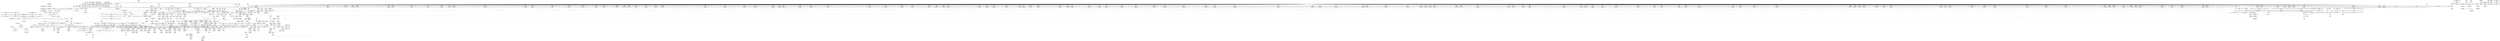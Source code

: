 digraph {
	CE0x5a53dc0 [shape=record,shape=Mrecord,label="{CE0x5a53dc0|selinux_quotactl:_tmp1|*SummSink*}"]
	CE0x5b0f510 [shape=record,shape=Mrecord,label="{CE0x5b0f510|8:_i32,_:_CRE_218,219_}"]
	CE0x5ad2d50 [shape=record,shape=Mrecord,label="{CE0x5ad2d50|272:_i8*,_:_CRE_1247,1248_}"]
	CE0x5adbbd0 [shape=record,shape=Mrecord,label="{CE0x5adbbd0|272:_i8*,_:_CRE_1619,1620_}"]
	CE0x5a7b9b0 [shape=record,shape=Mrecord,label="{CE0x5a7b9b0|selinux_quotactl:_tmp11|security/selinux/hooks.c,2016|*SummSink*}"]
	CE0x6dc2580 [shape=record,shape=Mrecord,label="{CE0x6dc2580|GLOBAL:___llvm_gcov_ctr148|Global_var:__llvm_gcov_ctr148|*SummSource*}"]
	CE0x5adf550 [shape=record,shape=Mrecord,label="{CE0x5adf550|272:_i8*,_:_CRE_1674,1675_}"]
	CE0x5a495f0 [shape=record,shape=Mrecord,label="{CE0x5a495f0|selinux_quotactl:_tmp25|security/selinux/hooks.c,2020}"]
	CE0x5a5b600 [shape=record,shape=Mrecord,label="{CE0x5a5b600|i32_8388613|*Constant*}"]
	CE0x5aa0140 [shape=record,shape=Mrecord,label="{CE0x5aa0140|cred_sid:_bb|*SummSource*}"]
	CE0x5a4a380 [shape=record,shape=Mrecord,label="{CE0x5a4a380|selinux_quotactl:_return|*SummSource*}"]
	CE0x5b0c940 [shape=record,shape=Mrecord,label="{CE0x5b0c940|8:_i32,_:_CRE_65,66_}"]
	CE0x5a53a50 [shape=record,shape=Mrecord,label="{CE0x5a53a50|selinux_quotactl:_tmp5|security/selinux/hooks.c,2016}"]
	CE0x5add680 [shape=record,shape=Mrecord,label="{CE0x5add680|272:_i8*,_:_CRE_1645,1646_}"]
	CE0x5a7ad80 [shape=record,shape=Mrecord,label="{CE0x5a7ad80|__llvm_gcov_indirect_counter_increment:_tmp}"]
	CE0x5aea020 [shape=record,shape=Mrecord,label="{CE0x5aea020|272:_i8*,_:_CRE_621,622_}"]
	CE0x5ad5450 [shape=record,shape=Mrecord,label="{CE0x5ad5450|272:_i8*,_:_CRE_1304,1305_}"]
	CE0x5aed570 [shape=record,shape=Mrecord,label="{CE0x5aed570|272:_i8*,_:_CRE_1220,1221_}"]
	CE0x5a62850 [shape=record,shape=Mrecord,label="{CE0x5a62850|selinux_quotactl:_tmp23|security/selinux/hooks.c,2019|*SummSink*}"]
	CE0x5a79800 [shape=record,shape=Mrecord,label="{CE0x5a79800|selinux_quotactl:_tmp27|security/selinux/hooks.c,2028|*SummSource*}"]
	CE0x5ac2980 [shape=record,shape=Mrecord,label="{CE0x5ac2980|_call_void_mcount()_#3|*SummSource*}"]
	CE0x5b11e80 [shape=record,shape=Mrecord,label="{CE0x5b11e80|8:_i32,_:_CRE_257,258_}"]
	CE0x5a7edd0 [shape=record,shape=Mrecord,label="{CE0x5a7edd0|272:_i8*,_:_CRE_394,395_}"]
	CE0x5a83c20 [shape=record,shape=Mrecord,label="{CE0x5a83c20|superblock_has_perm:_tmp6|security/selinux/hooks.c,1866|*SummSink*}"]
	CE0x5a5c480 [shape=record,shape=Mrecord,label="{CE0x5a5c480|i32_8388614|*Constant*|*SummSource*}"]
	CE0x5a63380 [shape=record,shape=Mrecord,label="{CE0x5a63380|i8*_getelementptr_inbounds_(_45_x_i8_,_45_x_i8_*_.str12,_i32_0,_i32_0)|*Constant*}"]
	CE0x5ac6cf0 [shape=record,shape=Mrecord,label="{CE0x5ac6cf0|selinux_quotactl:_tmp31|security/selinux/hooks.c,2036}"]
	CE0x5a56e50 [shape=record,shape=Mrecord,label="{CE0x5a56e50|__llvm_gcov_indirect_counter_increment:_entry|*SummSource*}"]
	CE0x5aec070 [shape=record,shape=Mrecord,label="{CE0x5aec070|272:_i8*,_:_CRE_736,880_|*MultipleSource*|Function::selinux_quotactl&Arg::sb::|Function::superblock_has_perm&Arg::sb::|security/selinux/hooks.c,1865}"]
	CE0x5abfec0 [shape=record,shape=Mrecord,label="{CE0x5abfec0|272:_i8*,_:_CRE_528,536_|*MultipleSource*|Function::selinux_quotactl&Arg::sb::|Function::superblock_has_perm&Arg::sb::|security/selinux/hooks.c,1865}"]
	CE0x5abf650 [shape=record,shape=Mrecord,label="{CE0x5abf650|272:_i8*,_:_CRE_488,496_|*MultipleSource*|Function::selinux_quotactl&Arg::sb::|Function::superblock_has_perm&Arg::sb::|security/selinux/hooks.c,1865}"]
	CE0x5a7df60 [shape=record,shape=Mrecord,label="{CE0x5a7df60|272:_i8*,_:_CRE_352,360_|*MultipleSource*|Function::selinux_quotactl&Arg::sb::|Function::superblock_has_perm&Arg::sb::|security/selinux/hooks.c,1865}"]
	CE0x5b13bb0 [shape=record,shape=Mrecord,label="{CE0x5b13bb0|avc_has_perm:_tsid|Function::avc_has_perm&Arg::tsid::}"]
	CE0x5ae1800 [shape=record,shape=Mrecord,label="{CE0x5ae1800|8:_i32,_:_CRE_78,79_}"]
	CE0x5aed8a0 [shape=record,shape=Mrecord,label="{CE0x5aed8a0|272:_i8*,_:_CRE_1223,1224_}"]
	CE0x5b0b140 [shape=record,shape=Mrecord,label="{CE0x5b0b140|8:_i32,_:_CRE_41,42_}"]
	CE0x5ac02e0 [shape=record,shape=Mrecord,label="{CE0x5ac02e0|272:_i8*,_:_CRE_544,552_|*MultipleSource*|Function::selinux_quotactl&Arg::sb::|Function::superblock_has_perm&Arg::sb::|security/selinux/hooks.c,1865}"]
	CE0x5a85a00 [shape=record,shape=Mrecord,label="{CE0x5a85a00|272:_i8*,_:_CRE_424,425_}"]
	CE0x5aeace0 [shape=record,shape=Mrecord,label="{CE0x5aeace0|272:_i8*,_:_CRE_640,648_|*MultipleSource*|Function::selinux_quotactl&Arg::sb::|Function::superblock_has_perm&Arg::sb::|security/selinux/hooks.c,1865}"]
	CE0x5a9ed70 [shape=record,shape=Mrecord,label="{CE0x5a9ed70|i16_5|*Constant*|*SummSink*}"]
	CE0x5a76160 [shape=record,shape=Mrecord,label="{CE0x5a76160|selinux_quotactl:_sb|Function::selinux_quotactl&Arg::sb::|*SummSource*}"]
	CE0x5ae1000 [shape=record,shape=Mrecord,label="{CE0x5ae1000|8:_i32,_:_CRE_70,71_}"]
	CE0x5a5a680 [shape=record,shape=Mrecord,label="{CE0x5a5a680|selinux_quotactl:_tmp15|security/selinux/hooks.c,2016|*SummSink*}"]
	CE0x5af2800 [shape=record,shape=Mrecord,label="{CE0x5af2800|272:_i8*,_:_CRE_1864,1872_|*MultipleSource*|Function::selinux_quotactl&Arg::sb::|Function::superblock_has_perm&Arg::sb::|security/selinux/hooks.c,1865}"]
	CE0x5a85f50 [shape=record,shape=Mrecord,label="{CE0x5a85f50|272:_i8*,_:_CRE_429,430_}"]
	CE0x5adc250 [shape=record,shape=Mrecord,label="{CE0x5adc250|272:_i8*,_:_CRE_1626,1627_}"]
	CE0x5ae1700 [shape=record,shape=Mrecord,label="{CE0x5ae1700|8:_i32,_:_CRE_77,78_}"]
	CE0x5a9ae20 [shape=record,shape=Mrecord,label="{CE0x5a9ae20|_call_void_mcount()_#3|*SummSink*}"]
	CE0x5a77430 [shape=record,shape=Mrecord,label="{CE0x5a77430|selinux_quotactl:_tmp2|*SummSink*}"]
	CE0x5b10b60 [shape=record,shape=Mrecord,label="{CE0x5b10b60|8:_i32,_:_CRE_239,240_}"]
	CE0x5a6a000 [shape=record,shape=Mrecord,label="{CE0x5a6a000|i32_256|*Constant*}"]
	CE0x5a52d00 [shape=record,shape=Mrecord,label="{CE0x5a52d00|selinux_quotactl:_entry|*SummSink*}"]
	CE0x5a5af90 [shape=record,shape=Mrecord,label="{CE0x5a5af90|_call_void_mcount()_#3|*SummSource*}"]
	CE0x5b0d160 [shape=record,shape=Mrecord,label="{CE0x5b0d160|8:_i32,_:_CRE_103,104_}"]
	CE0x5ac8f00 [shape=record,shape=Mrecord,label="{CE0x5ac8f00|selinux_quotactl:_retval.0|*SummSink*}"]
	CE0x5a6ac30 [shape=record,shape=Mrecord,label="{CE0x5a6ac30|i32_256|*Constant*|*SummSink*}"]
	CE0x5a60ee0 [shape=record,shape=Mrecord,label="{CE0x5a60ee0|i64**_getelementptr_inbounds_(_3_x_i64*_,_3_x_i64*_*___llvm_gcda_edge_table149,_i64_0,_i64_1)|*Constant*}"]
	CE0x5a5d8d0 [shape=record,shape=Mrecord,label="{CE0x5a5d8d0|_ret_%struct.task_struct*_%tmp4,_!dbg_!27714|./arch/x86/include/asm/current.h,14|*SummSink*}"]
	CE0x5b0bd40 [shape=record,shape=Mrecord,label="{CE0x5b0bd40|8:_i32,_:_CRE_53,54_}"]
	CE0x5a9fd90 [shape=record,shape=Mrecord,label="{CE0x5a9fd90|_ret_i32_%retval.0,_!dbg_!27728|security/selinux/avc.c,775|*SummSink*}"]
	CE0x5a7cc40 [shape=record,shape=Mrecord,label="{CE0x5a7cc40|272:_i8*,_:_CRE_272,280_|*MultipleSource*|Function::selinux_quotactl&Arg::sb::|Function::superblock_has_perm&Arg::sb::|security/selinux/hooks.c,1865}"]
	CE0x5a8e6e0 [shape=record,shape=Mrecord,label="{CE0x5a8e6e0|i64_0|*Constant*|*SummSink*}"]
	CE0x5b11820 [shape=record,shape=Mrecord,label="{CE0x5b11820|8:_i32,_:_CRE_251,252_}"]
	CE0x5addac0 [shape=record,shape=Mrecord,label="{CE0x5addac0|272:_i8*,_:_CRE_1649,1650_}"]
	CE0x5a4ea30 [shape=record,shape=Mrecord,label="{CE0x5a4ea30|selinux_quotactl:_bb|*SummSource*}"]
	CE0x5ae2700 [shape=record,shape=Mrecord,label="{CE0x5ae2700|8:_i32,_:_CRE_93,94_}"]
	CE0x5ade120 [shape=record,shape=Mrecord,label="{CE0x5ade120|272:_i8*,_:_CRE_1655,1656_}"]
	CE0x5b0cd20 [shape=record,shape=Mrecord,label="{CE0x5b0cd20|8:_i32,_:_CRE_99,100_}"]
	CE0x5acc360 [shape=record,shape=Mrecord,label="{CE0x5acc360|superblock_has_perm:_tmp2}"]
	CE0x5ae2c00 [shape=record,shape=Mrecord,label="{CE0x5ae2c00|8:_i32,_:_CRE_98,99_}"]
	CE0x5a68bf0 [shape=record,shape=Mrecord,label="{CE0x5a68bf0|selinux_quotactl:_tmp27|security/selinux/hooks.c,2028|*SummSink*}"]
	CE0x5a4a080 [shape=record,shape=Mrecord,label="{CE0x5a4a080|selinux_quotactl:_land.lhs.true|*SummSource*}"]
	CE0x5a587c0 [shape=record,shape=Mrecord,label="{CE0x5a587c0|i64_4|*Constant*}"]
	CE0x5ad4290 [shape=record,shape=Mrecord,label="{CE0x5ad4290|272:_i8*,_:_CRE_1267,1268_}"]
	CE0x5a72c10 [shape=record,shape=Mrecord,label="{CE0x5a72c10|i64_11|*Constant*|*SummSink*}"]
	CE0x5b0fc80 [shape=record,shape=Mrecord,label="{CE0x5b0fc80|8:_i32,_:_CRE_225,226_}"]
	CE0x5ad7ef0 [shape=record,shape=Mrecord,label="{CE0x5ad7ef0|272:_i8*,_:_CRE_1342,1343_}"]
	CE0x5ac2300 [shape=record,shape=Mrecord,label="{CE0x5ac2300|GLOBAL:_cred_sid|*Constant*}"]
	CE0x5b14980 [shape=record,shape=Mrecord,label="{CE0x5b14980|i32_1|*Constant*|*SummSource*}"]
	CE0x5a7f8c0 [shape=record,shape=Mrecord,label="{CE0x5a7f8c0|selinux_quotactl:_tmp9|security/selinux/hooks.c,2016|*SummSink*}"]
	CE0x5a5d620 [shape=record,shape=Mrecord,label="{CE0x5a5d620|get_current:_entry|*SummSink*}"]
	CE0x5ad9ed0 [shape=record,shape=Mrecord,label="{CE0x5ad9ed0|272:_i8*,_:_CRE_1372,1373_}"]
	CE0x5af35b0 [shape=record,shape=Mrecord,label="{CE0x5af35b0|272:_i8*,_:_CRE_1888,1896_|*MultipleSource*|Function::selinux_quotactl&Arg::sb::|Function::superblock_has_perm&Arg::sb::|security/selinux/hooks.c,1865}"]
	CE0x5a83820 [shape=record,shape=Mrecord,label="{CE0x5a83820|_call_void_mcount()_#3}"]
	CE0x5acafa0 [shape=record,shape=Mrecord,label="{CE0x5acafa0|i64*_getelementptr_inbounds_(_2_x_i64_,_2_x_i64_*___llvm_gcov_ctr98,_i64_0,_i64_0)|*Constant*|*SummSource*}"]
	CE0x5a7cfe0 [shape=record,shape=Mrecord,label="{CE0x5a7cfe0|272:_i8*,_:_CRE_288,296_|*MultipleSource*|Function::selinux_quotactl&Arg::sb::|Function::superblock_has_perm&Arg::sb::|security/selinux/hooks.c,1865}"]
	CE0x5a876f0 [shape=record,shape=Mrecord,label="{CE0x5a876f0|GLOBAL:_current_task|Global_var:current_task|*SummSink*}"]
	CE0x5ac98f0 [shape=record,shape=Mrecord,label="{CE0x5ac98f0|selinux_quotactl:_tmp34|security/selinux/hooks.c,2040|*SummSink*}"]
	CE0x5abf260 [shape=record,shape=Mrecord,label="{CE0x5abf260|272:_i8*,_:_CRE_464,472_|*MultipleSource*|Function::selinux_quotactl&Arg::sb::|Function::superblock_has_perm&Arg::sb::|security/selinux/hooks.c,1865}"]
	CE0x5a626e0 [shape=record,shape=Mrecord,label="{CE0x5a626e0|selinux_quotactl:_tmp23|security/selinux/hooks.c,2019|*SummSource*}"]
	CE0x5aedac0 [shape=record,shape=Mrecord,label="{CE0x5aedac0|272:_i8*,_:_CRE_1225,1226_}"]
	CE0x5b0bb40 [shape=record,shape=Mrecord,label="{CE0x5b0bb40|8:_i32,_:_CRE_51,52_}"]
	CE0x5a9f9f0 [shape=record,shape=Mrecord,label="{CE0x5a9f9f0|avc_has_perm:_auditdata|Function::avc_has_perm&Arg::auditdata::|*SummSink*}"]
	CE0x5abef30 [shape=record,shape=Mrecord,label="{CE0x5abef30|272:_i8*,_:_CRE_461,462_}"]
	CE0x5ad3c30 [shape=record,shape=Mrecord,label="{CE0x5ad3c30|272:_i8*,_:_CRE_1261,1262_}"]
	CE0x5a4e4c0 [shape=record,shape=Mrecord,label="{CE0x5a4e4c0|i64*_getelementptr_inbounds_(_27_x_i64_,_27_x_i64_*___llvm_gcov_ctr148,_i64_0,_i64_0)|*Constant*|*SummSource*}"]
	CE0x5aa19a0 [shape=record,shape=Mrecord,label="{CE0x5aa19a0|i32_(i32,_i32,_i16,_i32,_%struct.common_audit_data*)*_bitcast_(i32_(i32,_i32,_i16,_i32,_%struct.common_audit_data.495*)*_avc_has_perm_to_i32_(i32,_i32,_i16,_i32,_%struct.common_audit_data*)*)|*Constant*|*SummSink*}"]
	CE0x5ae9ad0 [shape=record,shape=Mrecord,label="{CE0x5ae9ad0|272:_i8*,_:_CRE_616,617_}"]
	CE0x5b10500 [shape=record,shape=Mrecord,label="{CE0x5b10500|8:_i32,_:_CRE_233,234_}"]
	CE0x5a5dd60 [shape=record,shape=Mrecord,label="{CE0x5a5dd60|selinux_quotactl:_tmp3|*SummSource*}"]
	CE0x5a6a220 [shape=record,shape=Mrecord,label="{CE0x5a6a220|superblock_has_perm:_cred|Function::superblock_has_perm&Arg::cred::|*SummSource*}"]
	CE0x5af36c0 [shape=record,shape=Mrecord,label="{CE0x5af36c0|272:_i8*,_:_CRE_1896,1904_|*MultipleSource*|Function::selinux_quotactl&Arg::sb::|Function::superblock_has_perm&Arg::sb::|security/selinux/hooks.c,1865}"]
	CE0x5a86390 [shape=record,shape=Mrecord,label="{CE0x5a86390|272:_i8*,_:_CRE_433,434_}"]
	CE0x5b0e910 [shape=record,shape=Mrecord,label="{CE0x5b0e910|8:_i32,_:_CRE_208,209_}"]
	CE0x5ae2800 [shape=record,shape=Mrecord,label="{CE0x5ae2800|8:_i32,_:_CRE_94,95_}"]
	CE0x5adb390 [shape=record,shape=Mrecord,label="{CE0x5adb390|272:_i8*,_:_CRE_1608,1612_|*MultipleSource*|Function::selinux_quotactl&Arg::sb::|Function::superblock_has_perm&Arg::sb::|security/selinux/hooks.c,1865}"]
	CE0x5a6bd40 [shape=record,shape=Mrecord,label="{CE0x5a6bd40|i32_8388615|*Constant*|*SummSink*}"]
	CE0x5a5fef0 [shape=record,shape=Mrecord,label="{CE0x5a5fef0|i64*_getelementptr_inbounds_(_27_x_i64_,_27_x_i64_*___llvm_gcov_ctr148,_i64_0,_i64_0)|*Constant*|*SummSink*}"]
	CE0x5ac1900 [shape=record,shape=Mrecord,label="{CE0x5ac1900|272:_i8*,_:_CRE_575,576_}"]
	CE0x5b10720 [shape=record,shape=Mrecord,label="{CE0x5b10720|8:_i32,_:_CRE_235,236_}"]
	CE0x5aeb200 [shape=record,shape=Mrecord,label="{CE0x5aeb200|272:_i8*,_:_CRE_664,672_|*MultipleSource*|Function::selinux_quotactl&Arg::sb::|Function::superblock_has_perm&Arg::sb::|security/selinux/hooks.c,1865}"]
	CE0x5ae9140 [shape=record,shape=Mrecord,label="{CE0x5ae9140|272:_i8*,_:_CRE_607,608_}"]
	"CONST[source:2(external),value:2(dynamic)][purpose:{subject}]"
	CE0x5adfdd0 [shape=record,shape=Mrecord,label="{CE0x5adfdd0|272:_i8*,_:_CRE_1682,1683_}"]
	CE0x5acb870 [shape=record,shape=Mrecord,label="{CE0x5acb870|i64*_getelementptr_inbounds_(_2_x_i64_,_2_x_i64_*___llvm_gcov_ctr131,_i64_0,_i64_1)|*Constant*|*SummSink*}"]
	CE0x5adcbe0 [shape=record,shape=Mrecord,label="{CE0x5adcbe0|272:_i8*,_:_CRE_1635,1636_}"]
	CE0x5a9a6c0 [shape=record,shape=Mrecord,label="{CE0x5a9a6c0|i64*_getelementptr_inbounds_(_2_x_i64_,_2_x_i64_*___llvm_gcov_ctr131,_i64_0,_i64_1)|*Constant*}"]
	CE0x5a6bae0 [shape=record,shape=Mrecord,label="{CE0x5a6bae0|_call_void___llvm_gcov_indirect_counter_increment(i32*___llvm_gcov_global_state_pred150,_i64**_getelementptr_inbounds_(_3_x_i64*_,_3_x_i64*_*___llvm_gcda_edge_table149,_i64_0,_i64_2)),_!dbg_!27753|security/selinux/hooks.c,2033}"]
	CE0x5a644e0 [shape=record,shape=Mrecord,label="{CE0x5a644e0|selinux_quotactl:_if.end8}"]
	CE0x5adc580 [shape=record,shape=Mrecord,label="{CE0x5adc580|272:_i8*,_:_CRE_1629,1630_}"]
	CE0x5ae8ae0 [shape=record,shape=Mrecord,label="{CE0x5ae8ae0|272:_i8*,_:_CRE_601,602_}"]
	CE0x5acb0f0 [shape=record,shape=Mrecord,label="{CE0x5acb0f0|get_current:_bb|*SummSource*}"]
	CE0x5ac2a90 [shape=record,shape=Mrecord,label="{CE0x5ac2a90|_call_void_mcount()_#3|*SummSink*}"]
	CE0x5ad5ab0 [shape=record,shape=Mrecord,label="{CE0x5ad5ab0|272:_i8*,_:_CRE_1307,1308_}"]
	CE0x5adf660 [shape=record,shape=Mrecord,label="{CE0x5adf660|272:_i8*,_:_CRE_1675,1676_}"]
	CE0x5acac20 [shape=record,shape=Mrecord,label="{CE0x5acac20|get_current:_tmp}"]
	CE0x5a5fbd0 [shape=record,shape=Mrecord,label="{CE0x5a5fbd0|i64_1|*Constant*}"]
	CE0x5a7a4a0 [shape=record,shape=Mrecord,label="{CE0x5a7a4a0|selinux_quotactl:_call3|security/selinux/hooks.c,2016}"]
	CE0x5a6b6f0 [shape=record,shape=Mrecord,label="{CE0x5a6b6f0|_ret_i32_%call2,_!dbg_!27722|security/selinux/hooks.c,1866}"]
	CE0x5a9e4c0 [shape=record,shape=Mrecord,label="{CE0x5a9e4c0|cred_sid:_tmp2|*SummSource*}"]
	CE0x5ad68a0 [shape=record,shape=Mrecord,label="{CE0x5ad68a0|272:_i8*,_:_CRE_1321,1322_}"]
	CE0x5a86e30 [shape=record,shape=Mrecord,label="{CE0x5a86e30|272:_i8*,_:_CRE_443,444_}"]
	CE0x5a4a7a0 [shape=record,shape=Mrecord,label="{CE0x5a4a7a0|i64_1|*Constant*|*SummSource*}"]
	CE0x5ae4e60 [shape=record,shape=Mrecord,label="{CE0x5ae4e60|272:_i8*,_:_CRE_176,184_|*MultipleSource*|Function::selinux_quotactl&Arg::sb::|Function::superblock_has_perm&Arg::sb::|security/selinux/hooks.c,1865}"]
	CE0x5ad35d0 [shape=record,shape=Mrecord,label="{CE0x5ad35d0|272:_i8*,_:_CRE_1255,1256_}"]
	CE0x5aa84b0 [shape=record,shape=Mrecord,label="{CE0x5aa84b0|i32_512|*Constant*}"]
	CE0x5ad2c40 [shape=record,shape=Mrecord,label="{CE0x5ad2c40|272:_i8*,_:_CRE_1246,1247_}"]
	CE0x5aef840 [shape=record,shape=Mrecord,label="{CE0x5aef840|__llvm_gcov_indirect_counter_increment:_tmp5}"]
	CE0x5a6f880 [shape=record,shape=Mrecord,label="{CE0x5a6f880|__llvm_gcov_indirect_counter_increment:_counter|*SummSink*}"]
	CE0x5ad3f60 [shape=record,shape=Mrecord,label="{CE0x5ad3f60|272:_i8*,_:_CRE_1264,1265_}"]
	CE0x5a6f1c0 [shape=record,shape=Mrecord,label="{CE0x5a6f1c0|superblock_has_perm:_tmp|*SummSource*}"]
	CE0x5a70550 [shape=record,shape=Mrecord,label="{CE0x5a70550|selinux_quotactl:_tmp13|security/selinux/hooks.c,2016}"]
	CE0x5ae1200 [shape=record,shape=Mrecord,label="{CE0x5ae1200|8:_i32,_:_CRE_72,73_}"]
	CE0x5aa8e30 [shape=record,shape=Mrecord,label="{CE0x5aa8e30|selinux_quotactl:_call11|security/selinux/hooks.c,2033}"]
	CE0x5a60360 [shape=record,shape=Mrecord,label="{CE0x5a60360|selinux_quotactl:_sw.default}"]
	CE0x5b0c540 [shape=record,shape=Mrecord,label="{CE0x5b0c540|8:_i32,_:_CRE_61,62_}"]
	CE0x5abf890 [shape=record,shape=Mrecord,label="{CE0x5abf890|272:_i8*,_:_CRE_496,504_|*MultipleSource*|Function::selinux_quotactl&Arg::sb::|Function::superblock_has_perm&Arg::sb::|security/selinux/hooks.c,1865}"]
	CE0x5aed130 [shape=record,shape=Mrecord,label="{CE0x5aed130|272:_i8*,_:_CRE_1216,1217_}"]
	CE0x5ae7c00 [shape=record,shape=Mrecord,label="{CE0x5ae7c00|272:_i8*,_:_CRE_587,588_}"]
	CE0x5a56c90 [shape=record,shape=Mrecord,label="{CE0x5a56c90|i64**_getelementptr_inbounds_(_3_x_i64*_,_3_x_i64*_*___llvm_gcda_edge_table149,_i64_0,_i64_1)|*Constant*|*SummSource*}"]
	CE0x5a5aef0 [shape=record,shape=Mrecord,label="{CE0x5a5aef0|_call_void_mcount()_#3}"]
	CE0x5a72e10 [shape=record,shape=Mrecord,label="{CE0x5a72e10|i64_10|*Constant*}"]
	CE0x5aee780 [shape=record,shape=Mrecord,label="{CE0x5aee780|272:_i8*,_:_CRE_1237,1238_}"]
	CE0x5a5d830 [shape=record,shape=Mrecord,label="{CE0x5a5d830|_ret_%struct.task_struct*_%tmp4,_!dbg_!27714|./arch/x86/include/asm/current.h,14}"]
	CE0x5a60100 [shape=record,shape=Mrecord,label="{CE0x5a60100|selinux_quotactl:_sw.epilog|*SummSink*}"]
	CE0x5ae97a0 [shape=record,shape=Mrecord,label="{CE0x5ae97a0|272:_i8*,_:_CRE_613,614_}"]
	CE0x5b110b0 [shape=record,shape=Mrecord,label="{CE0x5b110b0|8:_i32,_:_CRE_244,245_}"]
	CE0x5af1fc0 [shape=record,shape=Mrecord,label="{CE0x5af1fc0|272:_i8*,_:_CRE_1832,1840_|*MultipleSource*|Function::selinux_quotactl&Arg::sb::|Function::superblock_has_perm&Arg::sb::|security/selinux/hooks.c,1865}"]
	CE0x5aed350 [shape=record,shape=Mrecord,label="{CE0x5aed350|272:_i8*,_:_CRE_1218,1219_}"]
	CE0x5ac0d30 [shape=record,shape=Mrecord,label="{CE0x5ac0d30|272:_i8*,_:_CRE_563,564_}"]
	CE0x5adc8b0 [shape=record,shape=Mrecord,label="{CE0x5adc8b0|272:_i8*,_:_CRE_1632,1633_}"]
	CE0x5ad2f70 [shape=record,shape=Mrecord,label="{CE0x5ad2f70|272:_i8*,_:_CRE_1249,1250_}"]
	CE0x5b112d0 [shape=record,shape=Mrecord,label="{CE0x5b112d0|8:_i32,_:_CRE_246,247_}"]
	CE0x5ae3990 [shape=record,shape=Mrecord,label="{CE0x5ae3990|get_current:_tmp|*SummSource*}"]
	CE0x5a7e9b0 [shape=record,shape=Mrecord,label="{CE0x5a7e9b0|272:_i8*,_:_CRE_392,393_}"]
	CE0x5a6cdd0 [shape=record,shape=Mrecord,label="{CE0x5a6cdd0|i32_78|*Constant*|*SummSink*}"]
	CE0x5ad0ae0 [shape=record,shape=Mrecord,label="{CE0x5ad0ae0|cred_sid:_cred|Function::cred_sid&Arg::cred::|*SummSink*}"]
	CE0x5ac16e0 [shape=record,shape=Mrecord,label="{CE0x5ac16e0|272:_i8*,_:_CRE_573,574_}"]
	CE0x5a4e940 [shape=record,shape=Mrecord,label="{CE0x5a4e940|selinux_quotactl:_if.then7}"]
	CE0x5ac7a60 [shape=record,shape=Mrecord,label="{CE0x5ac7a60|i64*_getelementptr_inbounds_(_27_x_i64_,_27_x_i64_*___llvm_gcov_ctr148,_i64_0,_i64_25)|*Constant*}"]
	CE0x5a61b30 [shape=record,shape=Mrecord,label="{CE0x5a61b30|selinux_quotactl:_tmp2|*SummSource*}"]
	CE0x5ae2400 [shape=record,shape=Mrecord,label="{CE0x5ae2400|8:_i32,_:_CRE_90,91_}"]
	CE0x5a80f40 [shape=record,shape=Mrecord,label="{CE0x5a80f40|__llvm_gcov_indirect_counter_increment:_bb4}"]
	CE0x5b131a0 [shape=record,shape=Mrecord,label="{CE0x5b131a0|8:_i32,_:_CRE_275,276_}"]
	CE0x5b0ae00 [shape=record,shape=Mrecord,label="{CE0x5b0ae00|8:_i32,_:_CRE_37,38_}"]
	CE0x5a5ea00 [shape=record,shape=Mrecord,label="{CE0x5a5ea00|0:_i8,_:_GCMR_selinux_quotactl.__warned_internal_global_i8_0,_section_.data.unlikely_,_align_1:_elem_0:default:}"]
	CE0x5a7bbf0 [shape=record,shape=Mrecord,label="{CE0x5a7bbf0|superblock_has_perm:_tmp|*SummSink*}"]
	CE0x5ad7560 [shape=record,shape=Mrecord,label="{CE0x5ad7560|272:_i8*,_:_CRE_1333,1334_}"]
	CE0x5a6b3f0 [shape=record,shape=Mrecord,label="{CE0x5a6b3f0|%struct.common_audit_data*_null|*Constant*|*SummSource*}"]
	CE0x5b0eb10 [shape=record,shape=Mrecord,label="{CE0x5b0eb10|8:_i32,_:_CRE_209,210_}"]
	CE0x5a7f7c0 [shape=record,shape=Mrecord,label="{CE0x5a7f7c0|selinux_quotactl:_tmp9|security/selinux/hooks.c,2016}"]
	CE0x5a83920 [shape=record,shape=Mrecord,label="{CE0x5a83920|_call_void_mcount()_#3|*SummSource*}"]
	CE0x5af1db0 [shape=record,shape=Mrecord,label="{CE0x5af1db0|272:_i8*,_:_CRE_1824,1828_|*MultipleSource*|Function::selinux_quotactl&Arg::sb::|Function::superblock_has_perm&Arg::sb::|security/selinux/hooks.c,1865}"]
	CE0x5af1ba0 [shape=record,shape=Mrecord,label="{CE0x5af1ba0|272:_i8*,_:_CRE_1816,1824_|*MultipleSource*|Function::selinux_quotactl&Arg::sb::|Function::superblock_has_perm&Arg::sb::|security/selinux/hooks.c,1865}"]
	CE0x5af21d0 [shape=record,shape=Mrecord,label="{CE0x5af21d0|272:_i8*,_:_CRE_1840,1848_|*MultipleSource*|Function::selinux_quotactl&Arg::sb::|Function::superblock_has_perm&Arg::sb::|security/selinux/hooks.c,1865}"]
	CE0x5b0f840 [shape=record,shape=Mrecord,label="{CE0x5b0f840|8:_i32,_:_CRE_221,222_}"]
	CE0x5b0b440 [shape=record,shape=Mrecord,label="{CE0x5b0b440|8:_i32,_:_CRE_44,45_}"]
	CE0x5a7caa0 [shape=record,shape=Mrecord,label="{CE0x5a7caa0|272:_i8*,_:_CRE_268,272_|*MultipleSource*|Function::selinux_quotactl&Arg::sb::|Function::superblock_has_perm&Arg::sb::|security/selinux/hooks.c,1865}"]
	CE0x5ad3d40 [shape=record,shape=Mrecord,label="{CE0x5ad3d40|272:_i8*,_:_CRE_1262,1263_}"]
	CE0x5a5bec0 [shape=record,shape=Mrecord,label="{CE0x5a5bec0|selinux_quotactl:_cmds|Function::selinux_quotactl&Arg::cmds::}"]
	CE0x5a99710 [shape=record,shape=Mrecord,label="{CE0x5a99710|cred_sid:_tmp6|security/selinux/hooks.c,197|*SummSink*}"]
	CE0x5a992e0 [shape=record,shape=Mrecord,label="{CE0x5a992e0|cred_sid:_tmp6|security/selinux/hooks.c,197|*SummSource*}"]
	CE0x5af3890 [shape=record,shape=Mrecord,label="{CE0x5af3890|272:_i8*,_:_CRE_1904,1920_|*MultipleSource*|Function::selinux_quotactl&Arg::sb::|Function::superblock_has_perm&Arg::sb::|security/selinux/hooks.c,1865}"]
	CE0x5abfcb0 [shape=record,shape=Mrecord,label="{CE0x5abfcb0|272:_i8*,_:_CRE_512,528_|*MultipleSource*|Function::selinux_quotactl&Arg::sb::|Function::superblock_has_perm&Arg::sb::|security/selinux/hooks.c,1865}"]
	CE0x5aec280 [shape=record,shape=Mrecord,label="{CE0x5aec280|272:_i8*,_:_CRE_880,896_|*MultipleSource*|Function::selinux_quotactl&Arg::sb::|Function::superblock_has_perm&Arg::sb::|security/selinux/hooks.c,1865}"]
	CE0x5ad8440 [shape=record,shape=Mrecord,label="{CE0x5ad8440|272:_i8*,_:_CRE_1347,1348_}"]
	CE0x5b06c50 [shape=record,shape=Mrecord,label="{CE0x5b06c50|8:_i32,_:_CRE_35,36_}"]
	CE0x5ad2e60 [shape=record,shape=Mrecord,label="{CE0x5ad2e60|272:_i8*,_:_CRE_1248,1249_}"]
	CE0x5a59d50 [shape=record,shape=Mrecord,label="{CE0x5a59d50|i32_8388610|*Constant*|*SummSink*}"]
	CE0x5a81460 [shape=record,shape=Mrecord,label="{CE0x5a81460|i64*_getelementptr_inbounds_(_2_x_i64_,_2_x_i64_*___llvm_gcov_ctr151,_i64_0,_i64_0)|*Constant*}"]
	CE0x5ad1e00 [shape=record,shape=Mrecord,label="{CE0x5ad1e00|superblock_has_perm:_s_security|security/selinux/hooks.c,1865}"]
	CE0x5ac2ed0 [shape=record,shape=Mrecord,label="{CE0x5ac2ed0|superblock_has_perm:_call|security/selinux/hooks.c,1863|*SummSink*}"]
	CE0x5a796e0 [shape=record,shape=Mrecord,label="{CE0x5a796e0|GLOBAL:_superblock_has_perm|*Constant*}"]
	CE0x5a7ebc0 [shape=record,shape=Mrecord,label="{CE0x5a7ebc0|272:_i8*,_:_CRE_393,394_}"]
	CE0x5ad45c0 [shape=record,shape=Mrecord,label="{CE0x5ad45c0|272:_i8*,_:_CRE_1270,1271_}"]
	CE0x5ae0f00 [shape=record,shape=Mrecord,label="{CE0x5ae0f00|8:_i32,_:_CRE_69,70_}"]
	CE0x5acdce0 [shape=record,shape=Mrecord,label="{CE0x5acdce0|272:_i8*,_:_CRE_8,16_|*MultipleSource*|Function::selinux_quotactl&Arg::sb::|Function::superblock_has_perm&Arg::sb::|security/selinux/hooks.c,1865}"]
	CE0x5b101d0 [shape=record,shape=Mrecord,label="{CE0x5b101d0|8:_i32,_:_CRE_230,231_}"]
	CE0x5ae2300 [shape=record,shape=Mrecord,label="{CE0x5ae2300|8:_i32,_:_CRE_89,90_}"]
	CE0x5a5a6f0 [shape=record,shape=Mrecord,label="{CE0x5a5a6f0|i64*_getelementptr_inbounds_(_27_x_i64_,_27_x_i64_*___llvm_gcov_ctr148,_i64_0,_i64_8)|*Constant*|*SummSink*}"]
	CE0x5aceed0 [shape=record,shape=Mrecord,label="{CE0x5aceed0|272:_i8*,_:_CRE_136,140_|*MultipleSource*|Function::selinux_quotactl&Arg::sb::|Function::superblock_has_perm&Arg::sb::|security/selinux/hooks.c,1865}"]
	CE0x5aef0b0 [shape=record,shape=Mrecord,label="{CE0x5aef0b0|i64*_null|*Constant*|*SummSource*}"]
	CE0x5b10d80 [shape=record,shape=Mrecord,label="{CE0x5b10d80|8:_i32,_:_CRE_241,242_}"]
	CE0x5b0cdf0 [shape=record,shape=Mrecord,label="{CE0x5b0cdf0|8:_i32,_:_CRE_100,101_}"]
	CE0x5a80900 [shape=record,shape=Mrecord,label="{CE0x5a80900|selinux_quotactl:_tmp10|security/selinux/hooks.c,2016|*SummSink*}"]
	CE0x5af4b50 [shape=record,shape=Mrecord,label="{CE0x5af4b50|272:_i8*,_:_CRE_2268,2304_|*MultipleSource*|Function::selinux_quotactl&Arg::sb::|Function::superblock_has_perm&Arg::sb::|security/selinux/hooks.c,1865}"]
	CE0x5ae79e0 [shape=record,shape=Mrecord,label="{CE0x5ae79e0|272:_i8*,_:_CRE_585,586_}"]
	CE0x5a631e0 [shape=record,shape=Mrecord,label="{CE0x5a631e0|get_current:_tmp4|./arch/x86/include/asm/current.h,14|*SummSource*}"]
	CE0x5a96410 [shape=record,shape=Mrecord,label="{CE0x5a96410|selinux_quotactl:_tmp26|security/selinux/hooks.c,2028}"]
	CE0x5b136f0 [shape=record,shape=Mrecord,label="{CE0x5b136f0|superblock_has_perm:_call2|security/selinux/hooks.c,1866}"]
	CE0x5a49040 [shape=record,shape=Mrecord,label="{CE0x5a49040|selinux_quotactl:_tmp24|security/selinux/hooks.c,2020|*SummSource*}"]
	CE0x5ae1500 [shape=record,shape=Mrecord,label="{CE0x5ae1500|8:_i32,_:_CRE_75,76_}"]
	CE0x5aa94e0 [shape=record,shape=Mrecord,label="{CE0x5aa94e0|i32_512|*Constant*|*SummSink*}"]
	CE0x5aedf00 [shape=record,shape=Mrecord,label="{CE0x5aedf00|272:_i8*,_:_CRE_1229,1230_}"]
	CE0x66fc650 [shape=record,shape=Mrecord,label="{CE0x66fc650|i64*_getelementptr_inbounds_(_27_x_i64_,_27_x_i64_*___llvm_gcov_ctr148,_i64_0,_i64_8)|*Constant*|*SummSource*}"]
	CE0x5aed240 [shape=record,shape=Mrecord,label="{CE0x5aed240|272:_i8*,_:_CRE_1217,1218_}"]
	CE0x5b0be40 [shape=record,shape=Mrecord,label="{CE0x5b0be40|8:_i32,_:_CRE_54,55_}"]
	CE0x5ade780 [shape=record,shape=Mrecord,label="{CE0x5ade780|272:_i8*,_:_CRE_1661,1662_}"]
	CE0x5a54760 [shape=record,shape=Mrecord,label="{CE0x5a54760|selinux_quotactl:_tmp4|security/selinux/hooks.c,2016|*SummSource*}"]
	CE0x5b06400 [shape=record,shape=Mrecord,label="{CE0x5b06400|8:_i32,_:_CRE_22,24_|*MultipleSource*|*LoadInst*|security/selinux/hooks.c,1865|security/selinux/hooks.c,1865|security/selinux/hooks.c,1866}"]
	CE0x5ae0a60 [shape=record,shape=Mrecord,label="{CE0x5ae0a60|272:_i8*,_:_CRE_1720,1728_|*MultipleSource*|Function::selinux_quotactl&Arg::sb::|Function::superblock_has_perm&Arg::sb::|security/selinux/hooks.c,1865}"]
	CE0x5a773c0 [shape=record,shape=Mrecord,label="{CE0x5a773c0|i32_0|*Constant*}"]
	CE0x5a49760 [shape=record,shape=Mrecord,label="{CE0x5a49760|selinux_quotactl:_tmp25|security/selinux/hooks.c,2020|*SummSource*}"]
	CE0x5b0ef40 [shape=record,shape=Mrecord,label="{CE0x5b0ef40|8:_i32,_:_CRE_212,213_}"]
	CE0x5ae89d0 [shape=record,shape=Mrecord,label="{CE0x5ae89d0|272:_i8*,_:_CRE_600,601_}"]
	CE0x5a82780 [shape=record,shape=Mrecord,label="{CE0x5a82780|__llvm_gcov_indirect_counter_increment:_tmp5|*SummSink*}"]
	CE0x5ad8880 [shape=record,shape=Mrecord,label="{CE0x5ad8880|272:_i8*,_:_CRE_1351,1352_}"]
	CE0x5a83cd0 [shape=record,shape=Mrecord,label="{CE0x5a83cd0|272:_i8*,_:_CRE_396,397_}"]
	CE0x5a88e40 [shape=record,shape=Mrecord,label="{CE0x5a88e40|get_current:_entry|*SummSource*}"]
	CE0x5ad9dc0 [shape=record,shape=Mrecord,label="{CE0x5ad9dc0|272:_i8*,_:_CRE_1371,1372_}"]
	CE0x5ad9100 [shape=record,shape=Mrecord,label="{CE0x5ad9100|272:_i8*,_:_CRE_1359,1360_}"]
	CE0x5a61270 [shape=record,shape=Mrecord,label="{CE0x5a61270|__llvm_gcov_indirect_counter_increment:_counters|Function::__llvm_gcov_indirect_counter_increment&Arg::counters::|*SummSink*}"]
	CE0x5ad9ba0 [shape=record,shape=Mrecord,label="{CE0x5ad9ba0|272:_i8*,_:_CRE_1369,1370_}"]
	CE0x5acb800 [shape=record,shape=Mrecord,label="{CE0x5acb800|cred_sid:_tmp|*SummSink*}"]
	CE0x5a50150 [shape=record,shape=Mrecord,label="{CE0x5a50150|get_current:_entry}"]
	CE0x5ac5f90 [shape=record,shape=Mrecord,label="{CE0x5ac5f90|i64**_getelementptr_inbounds_(_3_x_i64*_,_3_x_i64*_*___llvm_gcda_edge_table149,_i64_0,_i64_0)|*Constant*|*SummSink*}"]
	CE0x5addf00 [shape=record,shape=Mrecord,label="{CE0x5addf00|272:_i8*,_:_CRE_1653,1654_}"]
	CE0x5adeef0 [shape=record,shape=Mrecord,label="{CE0x5adeef0|272:_i8*,_:_CRE_1668,1669_}"]
	CE0x5a6b570 [shape=record,shape=Mrecord,label="{CE0x5a6b570|%struct.common_audit_data*_null|*Constant*|*SummSink*}"]
	CE0x5ae7e20 [shape=record,shape=Mrecord,label="{CE0x5ae7e20|272:_i8*,_:_CRE_589,590_}"]
	CE0x5ad8ff0 [shape=record,shape=Mrecord,label="{CE0x5ad8ff0|272:_i8*,_:_CRE_1358,1359_}"]
	CE0x5a696b0 [shape=record,shape=Mrecord,label="{CE0x5a696b0|cred_sid:_sid|security/selinux/hooks.c,197}"]
	CE0x5abda30 [shape=record,shape=Mrecord,label="{CE0x5abda30|i64*_getelementptr_inbounds_(_2_x_i64_,_2_x_i64_*___llvm_gcov_ctr98,_i64_0,_i64_0)|*Constant*|*SummSink*}"]
	CE0x5a6b010 [shape=record,shape=Mrecord,label="{CE0x5a6b010|superblock_has_perm:_perms|Function::superblock_has_perm&Arg::perms::|*SummSink*}"]
	"CONST[source:0(mediator),value:2(dynamic)][purpose:{object}]"
	CE0x5b0e310 [shape=record,shape=Mrecord,label="{CE0x5b0e310|8:_i32,_:_CRE_184,192_|*MultipleSource*|*LoadInst*|security/selinux/hooks.c,1865|security/selinux/hooks.c,1865|security/selinux/hooks.c,1866}"]
	CE0x5a6d570 [shape=record,shape=Mrecord,label="{CE0x5a6d570|_ret_i32_%call2,_!dbg_!27722|security/selinux/hooks.c,1866|*SummSink*}"]
	CE0x5aeafc0 [shape=record,shape=Mrecord,label="{CE0x5aeafc0|272:_i8*,_:_CRE_656,664_|*MultipleSource*|Function::selinux_quotactl&Arg::sb::|Function::superblock_has_perm&Arg::sb::|security/selinux/hooks.c,1865}"]
	CE0x5ae8260 [shape=record,shape=Mrecord,label="{CE0x5ae8260|272:_i8*,_:_CRE_593,594_}"]
	CE0x5b12700 [shape=record,shape=Mrecord,label="{CE0x5b12700|8:_i32,_:_CRE_265,266_}"]
	CE0x5ad44b0 [shape=record,shape=Mrecord,label="{CE0x5ad44b0|272:_i8*,_:_CRE_1269,1270_}"]
	CE0x5aef7d0 [shape=record,shape=Mrecord,label="{CE0x5aef7d0|superblock_has_perm:_bb|*SummSource*}"]
	CE0x5a5fe20 [shape=record,shape=Mrecord,label="{CE0x5a5fe20|i32_0|*Constant*|*SummSource*}"]
	CE0x5b0ee90 [shape=record,shape=Mrecord,label="{CE0x5b0ee90|8:_i32,_:_CRE_211,212_}"]
	CE0x5ada940 [shape=record,shape=Mrecord,label="{CE0x5ada940|272:_i8*,_:_CRE_1568,1584_|*MultipleSource*|Function::selinux_quotactl&Arg::sb::|Function::superblock_has_perm&Arg::sb::|security/selinux/hooks.c,1865}"]
	CE0x5b11600 [shape=record,shape=Mrecord,label="{CE0x5b11600|8:_i32,_:_CRE_249,250_}"]
	CE0x5b147d0 [shape=record,shape=Mrecord,label="{CE0x5b147d0|superblock_has_perm:_sid1|security/selinux/hooks.c,1866|*SummSink*}"]
	CE0x5a77c30 [shape=record,shape=Mrecord,label="{CE0x5a77c30|selinux_quotactl:_tmp21|security/selinux/hooks.c,2019|*SummSink*}"]
	CE0x5a9aca0 [shape=record,shape=Mrecord,label="{CE0x5a9aca0|_call_void_mcount()_#3}"]
	CE0x5a4d3f0 [shape=record,shape=Mrecord,label="{CE0x5a4d3f0|selinux_quotactl:_do.body|*SummSink*}"]
	CE0x5a5a340 [shape=record,shape=Mrecord,label="{CE0x5a5a340|selinux_quotactl:_do.body}"]
	CE0x5aeba40 [shape=record,shape=Mrecord,label="{CE0x5aeba40|272:_i8*,_:_CRE_704,708_|*MultipleSource*|Function::selinux_quotactl&Arg::sb::|Function::superblock_has_perm&Arg::sb::|security/selinux/hooks.c,1865}"]
	CE0x5a57360 [shape=record,shape=Mrecord,label="{CE0x5a57360|selinux_quotactl:_tmp|*SummSource*}"]
	CE0x5a5f230 [shape=record,shape=Mrecord,label="{CE0x5a5f230|selinux_quotactl:_if.then7|*SummSink*}"]
	CE0x5a7ce10 [shape=record,shape=Mrecord,label="{CE0x5a7ce10|272:_i8*,_:_CRE_280,288_|*MultipleSource*|Function::selinux_quotactl&Arg::sb::|Function::superblock_has_perm&Arg::sb::|security/selinux/hooks.c,1865}"]
	CE0x5af3ef0 [shape=record,shape=Mrecord,label="{CE0x5af3ef0|272:_i8*,_:_CRE_2056,2112_|*MultipleSource*|Function::selinux_quotactl&Arg::sb::|Function::superblock_has_perm&Arg::sb::|security/selinux/hooks.c,1865}"]
	CE0x5a8c430 [shape=record,shape=Mrecord,label="{CE0x5a8c430|GLOBAL:_selinux_quotactl.__warned|Global_var:selinux_quotactl.__warned|*SummSource*}"]
	CE0x5aef2f0 [shape=record,shape=Mrecord,label="{CE0x5aef2f0|__llvm_gcov_indirect_counter_increment:_tmp3|*SummSink*}"]
	CE0x5a9ad10 [shape=record,shape=Mrecord,label="{CE0x5a9ad10|_call_void_mcount()_#3|*SummSource*}"]
	CE0x5b0f400 [shape=record,shape=Mrecord,label="{CE0x5b0f400|8:_i32,_:_CRE_217,218_}"]
	CE0x5ad5690 [shape=record,shape=Mrecord,label="{CE0x5ad5690|272:_i8*,_:_CRE_1305,1306_}"]
	CE0x5a685e0 [shape=record,shape=Mrecord,label="{CE0x5a685e0|272:_i8*,_:_CRE_56,64_|*MultipleSource*|Function::selinux_quotactl&Arg::sb::|Function::superblock_has_perm&Arg::sb::|security/selinux/hooks.c,1865}"]
	CE0x5ad34c0 [shape=record,shape=Mrecord,label="{CE0x5ad34c0|272:_i8*,_:_CRE_1254,1255_}"]
	CE0x5ade560 [shape=record,shape=Mrecord,label="{CE0x5ade560|272:_i8*,_:_CRE_1659,1660_}"]
	CE0x5ad37f0 [shape=record,shape=Mrecord,label="{CE0x5ad37f0|272:_i8*,_:_CRE_1257,1258_}"]
	CE0x5ac28b0 [shape=record,shape=Mrecord,label="{CE0x5ac28b0|_call_void_mcount()_#3}"]
	CE0x5ac0700 [shape=record,shape=Mrecord,label="{CE0x5ac0700|272:_i8*,_:_CRE_560,561_}"]
	CE0x5a7acd0 [shape=record,shape=Mrecord,label="{CE0x5a7acd0|__llvm_gcov_indirect_counter_increment:_pred|*SummSource*}"]
	CE0x5a4a6f0 [shape=record,shape=Mrecord,label="{CE0x5a4a6f0|selinux_quotactl:_call|security/selinux/hooks.c,2016|*SummSource*}"]
	CE0x5ae1a00 [shape=record,shape=Mrecord,label="{CE0x5ae1a00|8:_i32,_:_CRE_80,81_}"]
	CE0x5ac0b20 [shape=record,shape=Mrecord,label="{CE0x5ac0b20|272:_i8*,_:_CRE_562,563_}"]
	CE0x5a9b420 [shape=record,shape=Mrecord,label="{CE0x5a9b420|i32_22|*Constant*|*SummSink*}"]
	CE0x5b100c0 [shape=record,shape=Mrecord,label="{CE0x5b100c0|8:_i32,_:_CRE_229,230_}"]
	CE0x5ad48f0 [shape=record,shape=Mrecord,label="{CE0x5ad48f0|272:_i8*,_:_CRE_1273,1274_}"]
	CE0x5ad2000 [shape=record,shape=Mrecord,label="{CE0x5ad2000|8:_i32,_:_CRE_8,12_|*MultipleSource*|*LoadInst*|security/selinux/hooks.c,1865|security/selinux/hooks.c,1865|security/selinux/hooks.c,1866}"]
	CE0x5ade890 [shape=record,shape=Mrecord,label="{CE0x5ade890|272:_i8*,_:_CRE_1662,1663_}"]
	CE0x5a6b200 [shape=record,shape=Mrecord,label="{CE0x5a6b200|%struct.common_audit_data*_null|*Constant*}"]
	CE0x5af2e30 [shape=record,shape=Mrecord,label="{CE0x5af2e30|272:_i8*,_:_CRE_1874,1875_}"]
	CE0x5abe9e0 [shape=record,shape=Mrecord,label="{CE0x5abe9e0|272:_i8*,_:_CRE_456,457_}"]
	CE0x5b0ad30 [shape=record,shape=Mrecord,label="{CE0x5b0ad30|8:_i32,_:_CRE_36,37_}"]
	CE0x5b12c50 [shape=record,shape=Mrecord,label="{CE0x5b12c50|8:_i32,_:_CRE_270,271_}"]
	CE0x5adebc0 [shape=record,shape=Mrecord,label="{CE0x5adebc0|272:_i8*,_:_CRE_1665,1666_}"]
	CE0x5a9a560 [shape=record,shape=Mrecord,label="{CE0x5a9a560|cred_sid:_tmp1|*SummSink*}"]
	CE0x5a492d0 [shape=record,shape=Mrecord,label="{CE0x5a492d0|GLOBAL:___llvm_gcov_global_state_pred150|Global_var:__llvm_gcov_global_state_pred150}"]
	CE0x5ae0100 [shape=record,shape=Mrecord,label="{CE0x5ae0100|272:_i8*,_:_CRE_1685,1686_}"]
	CE0x5ac2550 [shape=record,shape=Mrecord,label="{CE0x5ac2550|superblock_has_perm:_tmp3|*SummSource*}"]
	CE0x5ac00d0 [shape=record,shape=Mrecord,label="{CE0x5ac00d0|272:_i8*,_:_CRE_536,540_|*MultipleSource*|Function::selinux_quotactl&Arg::sb::|Function::superblock_has_perm&Arg::sb::|security/selinux/hooks.c,1865}"]
	CE0x5a597a0 [shape=record,shape=Mrecord,label="{CE0x5a597a0|i32_8388610|*Constant*}"]
	CE0x5a9f6b0 [shape=record,shape=Mrecord,label="{CE0x5a9f6b0|cred_sid:_bb}"]
	CE0x5a9ee70 [shape=record,shape=Mrecord,label="{CE0x5a9ee70|avc_has_perm:_tclass|Function::avc_has_perm&Arg::tclass::}"]
	CE0x5a5ebd0 [shape=record,shape=Mrecord,label="{CE0x5a5ebd0|i32_78|*Constant*}"]
	CE0x5a520d0 [shape=record,shape=Mrecord,label="{CE0x5a520d0|i64*_getelementptr_inbounds_(_27_x_i64_,_27_x_i64_*___llvm_gcov_ctr148,_i64_0,_i64_1)|*Constant*}"]
	CE0x5ad1510 [shape=record,shape=Mrecord,label="{CE0x5ad1510|i32_16|*Constant*|*SummSource*}"]
	CE0x5abdf40 [shape=record,shape=Mrecord,label="{CE0x5abdf40|272:_i8*,_:_CRE_446,447_}"]
	CE0x5ad6bd0 [shape=record,shape=Mrecord,label="{CE0x5ad6bd0|272:_i8*,_:_CRE_1324,1325_}"]
	CE0x5a6bb50 [shape=record,shape=Mrecord,label="{CE0x5a6bb50|_ret_i32_%call2,_!dbg_!27722|security/selinux/hooks.c,1866|*SummSource*}"]
	CE0x5af3040 [shape=record,shape=Mrecord,label="{CE0x5af3040|272:_i8*,_:_CRE_1875,1876_}"]
	CE0x5abee20 [shape=record,shape=Mrecord,label="{CE0x5abee20|272:_i8*,_:_CRE_460,461_}"]
	CE0x5ac17f0 [shape=record,shape=Mrecord,label="{CE0x5ac17f0|272:_i8*,_:_CRE_574,575_}"]
	CE0x5a68b00 [shape=record,shape=Mrecord,label="{CE0x5a68b00|selinux_quotactl:_tmp26|security/selinux/hooks.c,2028|*SummSink*}"]
	CE0x5a52990 [shape=record,shape=Mrecord,label="{CE0x5a52990|selinux_quotactl:_if.then|*SummSink*}"]
	CE0x5a82a30 [shape=record,shape=Mrecord,label="{CE0x5a82a30|__llvm_gcov_indirect_counter_increment:_tmp6}"]
	CE0x5adf220 [shape=record,shape=Mrecord,label="{CE0x5adf220|272:_i8*,_:_CRE_1671,1672_}"]
	CE0x5a49f20 [shape=record,shape=Mrecord,label="{CE0x5a49f20|selinux_quotactl:_sw.bb|*SummSink*}"]
	CE0x5a87800 [shape=record,shape=Mrecord,label="{CE0x5a87800|%struct.task_struct*_(%struct.task_struct**)*_asm_movq_%gs:$_1:P_,$0_,_r,im,_dirflag_,_fpsr_,_flags_}"]
	CE0x5b13ce0 [shape=record,shape=Mrecord,label="{CE0x5b13ce0|avc_has_perm:_tsid|Function::avc_has_perm&Arg::tsid::|*SummSource*}"]
	CE0x5a61f00 [shape=record,shape=Mrecord,label="{CE0x5a61f00|i32_2016|*Constant*}"]
	CE0x5ae4290 [shape=record,shape=Mrecord,label="{CE0x5ae4290|get_current:_tmp2}"]
	CE0x5aa1570 [shape=record,shape=Mrecord,label="{CE0x5aa1570|avc_has_perm:_entry}"]
	CE0x5add240 [shape=record,shape=Mrecord,label="{CE0x5add240|272:_i8*,_:_CRE_1641,1642_}"]
	CE0x5ad20f0 [shape=record,shape=Mrecord,label="{CE0x5ad20f0|%struct.task_struct*_(%struct.task_struct**)*_asm_movq_%gs:$_1:P_,$0_,_r,im,_dirflag_,_fpsr_,_flags_|*SummSource*}"]
	CE0x5af4730 [shape=record,shape=Mrecord,label="{CE0x5af4730|272:_i8*,_:_CRE_2256,2264_|*MultipleSource*|Function::selinux_quotactl&Arg::sb::|Function::superblock_has_perm&Arg::sb::|security/selinux/hooks.c,1865}"]
	CE0x5af1360 [shape=record,shape=Mrecord,label="{CE0x5af1360|272:_i8*,_:_CRE_1784,1792_|*MultipleSource*|Function::selinux_quotactl&Arg::sb::|Function::superblock_has_perm&Arg::sb::|security/selinux/hooks.c,1865}"]
	CE0x5abe380 [shape=record,shape=Mrecord,label="{CE0x5abe380|272:_i8*,_:_CRE_450,451_}"]
	CE0x5ac1d50 [shape=record,shape=Mrecord,label="{CE0x5ac1d50|i32_-1|*Constant*|*SummSink*}"]
	CE0x5a83ad0 [shape=record,shape=Mrecord,label="{CE0x5a83ad0|8:_i32,_:_CRE_12,16_|*MultipleSource*|*LoadInst*|security/selinux/hooks.c,1865|security/selinux/hooks.c,1865|security/selinux/hooks.c,1866}"]
	CE0x5abe7c0 [shape=record,shape=Mrecord,label="{CE0x5abe7c0|272:_i8*,_:_CRE_454,455_}"]
	CE0x5a82cc0 [shape=record,shape=Mrecord,label="{CE0x5a82cc0|__llvm_gcov_indirect_counter_increment:_tmp6|*SummSink*}"]
	CE0x5a53370 [shape=record,shape=Mrecord,label="{CE0x5a53370|i64_2|*Constant*|*SummSink*}"]
	CE0x5ac68d0 [shape=record,shape=Mrecord,label="{CE0x5ac68d0|selinux_quotactl:_rc.0}"]
	CE0x5adbc80 [shape=record,shape=Mrecord,label="{CE0x5adbc80|272:_i8*,_:_CRE_1620,1621_}"]
	CE0x5ade450 [shape=record,shape=Mrecord,label="{CE0x5ade450|272:_i8*,_:_CRE_1658,1659_}"]
	CE0x5ad36e0 [shape=record,shape=Mrecord,label="{CE0x5ad36e0|272:_i8*,_:_CRE_1256,1257_}"]
	CE0x5ad9320 [shape=record,shape=Mrecord,label="{CE0x5ad9320|272:_i8*,_:_CRE_1361,1362_}"]
	CE0x5ad0a10 [shape=record,shape=Mrecord,label="{CE0x5ad0a10|cred_sid:_cred|Function::cred_sid&Arg::cred::|*SummSource*}"]
	CE0x5a79d60 [shape=record,shape=Mrecord,label="{CE0x5a79d60|selinux_quotactl:_call9|security/selinux/hooks.c,2028|*SummSource*}"]
	CE0x5ac64d0 [shape=record,shape=Mrecord,label="{CE0x5ac64d0|i64*_getelementptr_inbounds_(_27_x_i64_,_27_x_i64_*___llvm_gcov_ctr148,_i64_0,_i64_24)|*Constant*|*SummSink*}"]
	CE0x5a49c60 [shape=record,shape=Mrecord,label="{CE0x5a49c60|i64_1|*Constant*}"]
	CE0x5a9be60 [shape=record,shape=Mrecord,label="{CE0x5a9be60|cred_sid:_tmp4|*LoadInst*|security/selinux/hooks.c,196|*SummSource*}"]
	CE0x5a68cf0 [shape=record,shape=Mrecord,label="{CE0x5a68cf0|cred_sid:_tmp4|*LoadInst*|security/selinux/hooks.c,196|*SummSink*}"]
	CE0x5b0bc40 [shape=record,shape=Mrecord,label="{CE0x5b0bc40|8:_i32,_:_CRE_52,53_}"]
	CE0x5a5a7f0 [shape=record,shape=Mrecord,label="{CE0x5a5a7f0|i8_1|*Constant*}"]
	CE0x5ad3a10 [shape=record,shape=Mrecord,label="{CE0x5ad3a10|272:_i8*,_:_CRE_1259,1260_}"]
	CE0x5aa1be0 [shape=record,shape=Mrecord,label="{CE0x5aa1be0|avc_has_perm:_entry|*SummSink*}"]
	CE0x5a6c040 [shape=record,shape=Mrecord,label="{CE0x5a6c040|_call_void___llvm_gcov_indirect_counter_increment(i32*___llvm_gcov_global_state_pred150,_i64**_getelementptr_inbounds_(_3_x_i64*_,_3_x_i64*_*___llvm_gcda_edge_table149,_i64_0,_i64_1)),_!dbg_!27749|security/selinux/hooks.c,2028|*SummSink*}"]
	CE0x5a869f0 [shape=record,shape=Mrecord,label="{CE0x5a869f0|272:_i8*,_:_CRE_439,440_}"]
	CE0x5ad8ee0 [shape=record,shape=Mrecord,label="{CE0x5ad8ee0|272:_i8*,_:_CRE_1357,1358_}"]
	CE0x5add9b0 [shape=record,shape=Mrecord,label="{CE0x5add9b0|272:_i8*,_:_CRE_1648,1649_}"]
	CE0x5ae1900 [shape=record,shape=Mrecord,label="{CE0x5ae1900|8:_i32,_:_CRE_79,80_}"]
	CE0x5a6f920 [shape=record,shape=Mrecord,label="{CE0x5a6f920|selinux_quotactl:_tmp6|security/selinux/hooks.c,2016|*SummSink*}"]
	CE0x5a86c10 [shape=record,shape=Mrecord,label="{CE0x5a86c10|272:_i8*,_:_CRE_441,442_}"]
	CE0x5a68a20 [shape=record,shape=Mrecord,label="{CE0x5a68a20|i64*_getelementptr_inbounds_(_27_x_i64_,_27_x_i64_*___llvm_gcov_ctr148,_i64_0,_i64_22)|*Constant*|*SummSink*}"]
	CE0x5af4d60 [shape=record,shape=Mrecord,label="{CE0x5af4d60|superblock_has_perm:_tmp4|*LoadInst*|security/selinux/hooks.c,1865}"]
	CE0x5a889a0 [shape=record,shape=Mrecord,label="{CE0x5a889a0|GLOBAL:_get_current|*Constant*|*SummSource*}"]
	"CONST[source:0(mediator),value:2(dynamic)][purpose:{subject}]"
	CE0x5b0fd90 [shape=record,shape=Mrecord,label="{CE0x5b0fd90|8:_i32,_:_CRE_226,227_}"]
	CE0x5b0fa60 [shape=record,shape=Mrecord,label="{CE0x5b0fa60|8:_i32,_:_CRE_223,224_}"]
	CE0x5ac9a70 [shape=record,shape=Mrecord,label="{CE0x5ac9a70|selinux_quotactl:_tmp35|security/selinux/hooks.c,2040|*SummSink*}"]
	CE0x5ac6e60 [shape=record,shape=Mrecord,label="{CE0x5ac6e60|selinux_quotactl:_tmp31|security/selinux/hooks.c,2036|*SummSource*}"]
	CE0x5a73cf0 [shape=record,shape=Mrecord,label="{CE0x5a73cf0|selinux_quotactl:_if.end8|*SummSource*}"]
	CE0x5b0f1e0 [shape=record,shape=Mrecord,label="{CE0x5b0f1e0|8:_i32,_:_CRE_215,216_}"]
	CE0x52db100 [shape=record,shape=Mrecord,label="{CE0x52db100|GLOBAL:_selinux_quotactl.__warned|Global_var:selinux_quotactl.__warned}"]
	CE0x5ac6000 [shape=record,shape=Mrecord,label="{CE0x5ac6000|i64*_getelementptr_inbounds_(_27_x_i64_,_27_x_i64_*___llvm_gcov_ctr148,_i64_0,_i64_24)|*Constant*}"]
	CE0x5a73920 [shape=record,shape=Mrecord,label="{CE0x5a73920|selinux_quotactl:_call3|security/selinux/hooks.c,2016|*SummSink*}"]
	CE0x5b11a40 [shape=record,shape=Mrecord,label="{CE0x5b11a40|8:_i32,_:_CRE_253,254_}"]
	CE0x5a54b80 [shape=record,shape=Mrecord,label="{CE0x5a54b80|selinux_quotactl:_if.then}"]
	CE0x5a61200 [shape=record,shape=Mrecord,label="{CE0x5a61200|i64**_getelementptr_inbounds_(_3_x_i64*_,_3_x_i64*_*___llvm_gcda_edge_table149,_i64_0,_i64_1)|*Constant*|*SummSink*}"]
	CE0x5adfcc0 [shape=record,shape=Mrecord,label="{CE0x5adfcc0|272:_i8*,_:_CRE_1681,1682_}"]
	CE0x5ac0de0 [shape=record,shape=Mrecord,label="{CE0x5ac0de0|272:_i8*,_:_CRE_564,565_}"]
	CE0x5ae8bf0 [shape=record,shape=Mrecord,label="{CE0x5ae8bf0|272:_i8*,_:_CRE_602,603_}"]
	CE0x5b0c040 [shape=record,shape=Mrecord,label="{CE0x5b0c040|8:_i32,_:_CRE_56,57_}"]
	CE0x5b124e0 [shape=record,shape=Mrecord,label="{CE0x5b124e0|8:_i32,_:_CRE_263,264_}"]
	CE0x5af5180 [shape=record,shape=Mrecord,label="{CE0x5af5180|superblock_has_perm:_tmp4|*LoadInst*|security/selinux/hooks.c,1865|*SummSink*}"]
	CE0x5a839c0 [shape=record,shape=Mrecord,label="{CE0x5a839c0|_call_void_mcount()_#3|*SummSink*}"]
	CE0x5a7f9a0 [shape=record,shape=Mrecord,label="{CE0x5a7f9a0|selinux_quotactl:_tmp10|security/selinux/hooks.c,2016}"]
	CE0x5aa8f60 [shape=record,shape=Mrecord,label="{CE0x5aa8f60|selinux_quotactl:_call11|security/selinux/hooks.c,2033|*SummSource*}"]
	CE0x5a61370 [shape=record,shape=Mrecord,label="{CE0x5a61370|_ret_void}"]
	CE0x5abe270 [shape=record,shape=Mrecord,label="{CE0x5abe270|272:_i8*,_:_CRE_449,450_}"]
	CE0x5a58340 [shape=record,shape=Mrecord,label="{CE0x5a58340|get_current:_tmp4|./arch/x86/include/asm/current.h,14}"]
	CE0x5adc470 [shape=record,shape=Mrecord,label="{CE0x5adc470|272:_i8*,_:_CRE_1628,1629_}"]
	CE0x5a69740 [shape=record,shape=Mrecord,label="{CE0x5a69740|cred_sid:_sid|security/selinux/hooks.c,197|*SummSource*}"]
	CE0x5adab50 [shape=record,shape=Mrecord,label="{CE0x5adab50|272:_i8*,_:_CRE_1584,1592_|*MultipleSource*|Function::selinux_quotactl&Arg::sb::|Function::superblock_has_perm&Arg::sb::|security/selinux/hooks.c,1865}"]
	CE0x5b0c840 [shape=record,shape=Mrecord,label="{CE0x5b0c840|8:_i32,_:_CRE_64,65_}"]
	CE0x5adb9c0 [shape=record,shape=Mrecord,label="{CE0x5adb9c0|272:_i8*,_:_CRE_1618,1619_}"]
	CE0x5a69640 [shape=record,shape=Mrecord,label="{CE0x5a69640|0:_i32,_4:_i32,_8:_i32,_12:_i32,_:_CMRE_0,4_|*MultipleSource*|security/selinux/hooks.c,196|*LoadInst*|security/selinux/hooks.c,196|security/selinux/hooks.c,197}"]
	CE0x5b0c140 [shape=record,shape=Mrecord,label="{CE0x5b0c140|8:_i32,_:_CRE_57,58_}"]
	CE0x5a847f0 [shape=record,shape=Mrecord,label="{CE0x5a847f0|272:_i8*,_:_CRE_407,408_}"]
	CE0x5a72650 [shape=record,shape=Mrecord,label="{CE0x5a72650|superblock_has_perm:_entry|*SummSource*}"]
	CE0x5b0c340 [shape=record,shape=Mrecord,label="{CE0x5b0c340|8:_i32,_:_CRE_59,60_}"]
	CE0x5a68ec0 [shape=record,shape=Mrecord,label="{CE0x5a68ec0|cred_sid:_tmp5|security/selinux/hooks.c,196}"]
	CE0x5a7d550 [shape=record,shape=Mrecord,label="{CE0x5a7d550|272:_i8*,_:_CRE_312,320_|*MultipleSource*|Function::selinux_quotactl&Arg::sb::|Function::superblock_has_perm&Arg::sb::|security/selinux/hooks.c,1865}"]
	CE0x5acb3d0 [shape=record,shape=Mrecord,label="{CE0x5acb3d0|i64*_getelementptr_inbounds_(_2_x_i64_,_2_x_i64_*___llvm_gcov_ctr151,_i64_0,_i64_1)|*Constant*|*SummSink*}"]
	CE0x5a59810 [shape=record,shape=Mrecord,label="{CE0x5a59810|i32_8388609|*Constant*|*SummSource*}"]
	CE0x5a9b790 [shape=record,shape=Mrecord,label="{CE0x5a9b790|cred_sid:_security|security/selinux/hooks.c,196|*SummSource*}"]
	CE0x5b133c0 [shape=record,shape=Mrecord,label="{CE0x5b133c0|8:_i32,_:_CRE_277,278_}"]
	CE0x5a6e420 [shape=record,shape=Mrecord,label="{CE0x5a6e420|_call_void_lockdep_rcu_suspicious(i8*_getelementptr_inbounds_(_25_x_i8_,_25_x_i8_*_.str3,_i32_0,_i32_0),_i32_2016,_i8*_getelementptr_inbounds_(_45_x_i8_,_45_x_i8_*_.str12,_i32_0,_i32_0))_#10,_!dbg_!27731|security/selinux/hooks.c,2016|*SummSource*}"]
	CE0x5ae0540 [shape=record,shape=Mrecord,label="{CE0x5ae0540|272:_i8*,_:_CRE_1696,1704_|*MultipleSource*|Function::selinux_quotactl&Arg::sb::|Function::superblock_has_perm&Arg::sb::|security/selinux/hooks.c,1865}"]
	CE0x5a72cd0 [shape=record,shape=Mrecord,label="{CE0x5a72cd0|i64_10|*Constant*|*SummSink*}"]
	CE0x5abfaa0 [shape=record,shape=Mrecord,label="{CE0x5abfaa0|272:_i8*,_:_CRE_504,512_|*MultipleSource*|Function::selinux_quotactl&Arg::sb::|Function::superblock_has_perm&Arg::sb::|security/selinux/hooks.c,1865}"]
	CE0x5ae9250 [shape=record,shape=Mrecord,label="{CE0x5ae9250|272:_i8*,_:_CRE_608,609_}"]
	CE0x5ad9540 [shape=record,shape=Mrecord,label="{CE0x5ad9540|272:_i8*,_:_CRE_1363,1364_}"]
	CE0x5ac6190 [shape=record,shape=Mrecord,label="{CE0x5ac6190|selinux_quotactl:_tmp30|security/selinux/hooks.c,2036}"]
	CE0x5add020 [shape=record,shape=Mrecord,label="{CE0x5add020|272:_i8*,_:_CRE_1639,1640_}"]
	CE0x5adfee0 [shape=record,shape=Mrecord,label="{CE0x5adfee0|272:_i8*,_:_CRE_1683,1684_}"]
	CE0x5ad6570 [shape=record,shape=Mrecord,label="{CE0x5ad6570|272:_i8*,_:_CRE_1318,1319_}"]
	CE0x5b0afa0 [shape=record,shape=Mrecord,label="{CE0x5b0afa0|8:_i32,_:_CRE_39,40_}"]
	CE0x5ad6460 [shape=record,shape=Mrecord,label="{CE0x5ad6460|272:_i8*,_:_CRE_1317,1318_}"]
	CE0x5a48fd0 [shape=record,shape=Mrecord,label="{CE0x5a48fd0|i64*_getelementptr_inbounds_(_27_x_i64_,_27_x_i64_*___llvm_gcov_ctr148,_i64_0,_i64_12)|*Constant*|*SummSink*}"]
	CE0x5af2c20 [shape=record,shape=Mrecord,label="{CE0x5af2c20|272:_i8*,_:_CRE_1873,1874_}"]
	CE0x5abf150 [shape=record,shape=Mrecord,label="{CE0x5abf150|272:_i8*,_:_CRE_463,464_}"]
	CE0x5a72ad0 [shape=record,shape=Mrecord,label="{CE0x5a72ad0|i64_11|*Constant*|*SummSource*}"]
	CE0x5b0d380 [shape=record,shape=Mrecord,label="{CE0x5b0d380|8:_i32,_:_CRE_112,120_|*MultipleSource*|*LoadInst*|security/selinux/hooks.c,1865|security/selinux/hooks.c,1865|security/selinux/hooks.c,1866}"]
	CE0x5aeb620 [shape=record,shape=Mrecord,label="{CE0x5aeb620|272:_i8*,_:_CRE_680,696_|*MultipleSource*|Function::selinux_quotactl&Arg::sb::|Function::superblock_has_perm&Arg::sb::|security/selinux/hooks.c,1865}"]
	CE0x5a7a900 [shape=record,shape=Mrecord,label="{CE0x5a7a900|selinux_quotactl:_tmp12|security/selinux/hooks.c,2016|*SummSource*}"]
	CE0x5a7f830 [shape=record,shape=Mrecord,label="{CE0x5a7f830|selinux_quotactl:_tmp9|security/selinux/hooks.c,2016|*SummSource*}"]
	CE0x5ae7270 [shape=record,shape=Mrecord,label="{CE0x5ae7270|272:_i8*,_:_CRE_578,579_}"]
	CE0x5ae7380 [shape=record,shape=Mrecord,label="{CE0x5ae7380|272:_i8*,_:_CRE_579,580_}"]
	CE0x5b0f0d0 [shape=record,shape=Mrecord,label="{CE0x5b0f0d0|8:_i32,_:_CRE_214,215_}"]
	CE0x5a5f5f0 [shape=record,shape=Mrecord,label="{CE0x5a5f5f0|i64*_getelementptr_inbounds_(_27_x_i64_,_27_x_i64_*___llvm_gcov_ctr148,_i64_0,_i64_9)|*Constant*|*SummSink*}"]
	CE0x5a62ca0 [shape=record,shape=Mrecord,label="{CE0x5a62ca0|i64*_getelementptr_inbounds_(_27_x_i64_,_27_x_i64_*___llvm_gcov_ctr148,_i64_0,_i64_12)|*Constant*}"]
	CE0x5ae33e0 [shape=record,shape=Mrecord,label="{CE0x5ae33e0|superblock_has_perm:_sid1|security/selinux/hooks.c,1866|*SummSource*}"]
	CE0x5a53f20 [shape=record,shape=Mrecord,label="{CE0x5a53f20|selinux_quotactl:_do.end|*SummSink*}"]
	CE0x5ae9030 [shape=record,shape=Mrecord,label="{CE0x5ae9030|272:_i8*,_:_CRE_606,607_}"]
	CE0x5a843b0 [shape=record,shape=Mrecord,label="{CE0x5a843b0|272:_i8*,_:_CRE_403,404_}"]
	CE0x5ae4300 [shape=record,shape=Mrecord,label="{CE0x5ae4300|get_current:_tmp2|*SummSource*}"]
	CE0x5aa93d0 [shape=record,shape=Mrecord,label="{CE0x5aa93d0|i32_512|*Constant*|*SummSource*}"]
	CE0x5ac35c0 [shape=record,shape=Mrecord,label="{CE0x5ac35c0|cred_sid:_entry|*SummSource*}"]
	CE0x5aeadf0 [shape=record,shape=Mrecord,label="{CE0x5aeadf0|272:_i8*,_:_CRE_648,656_|*MultipleSource*|Function::selinux_quotactl&Arg::sb::|Function::superblock_has_perm&Arg::sb::|security/selinux/hooks.c,1865}"]
	CE0x5a707b0 [shape=record,shape=Mrecord,label="{CE0x5a707b0|selinux_quotactl:_tmp13|security/selinux/hooks.c,2016|*SummSink*}"]
	CE0x5ae2b00 [shape=record,shape=Mrecord,label="{CE0x5ae2b00|8:_i32,_:_CRE_97,98_}"]
	CE0x5a5f660 [shape=record,shape=Mrecord,label="{CE0x5a5f660|GLOBAL:_get_current|*Constant*}"]
	CE0x5a8c3c0 [shape=record,shape=Mrecord,label="{CE0x5a8c3c0|selinux_quotactl:_tmp7|security/selinux/hooks.c,2016|*SummSink*}"]
	CE0x5a9f870 [shape=record,shape=Mrecord,label="{CE0x5a9f870|avc_has_perm:_auditdata|Function::avc_has_perm&Arg::auditdata::|*SummSource*}"]
	CE0x5ad7bc0 [shape=record,shape=Mrecord,label="{CE0x5ad7bc0|272:_i8*,_:_CRE_1339,1340_}"]
	CE0x5ad9760 [shape=record,shape=Mrecord,label="{CE0x5ad9760|272:_i8*,_:_CRE_1365,1366_}"]
	CE0x5aed680 [shape=record,shape=Mrecord,label="{CE0x5aed680|272:_i8*,_:_CRE_1221,1222_}"]
	CE0x5acda90 [shape=record,shape=Mrecord,label="{CE0x5acda90|272:_i8*,_:_CRE_0,8_|*MultipleSource*|Function::selinux_quotactl&Arg::sb::|Function::superblock_has_perm&Arg::sb::|security/selinux/hooks.c,1865}"]
	CE0x6dc25f0 [shape=record,shape=Mrecord,label="{CE0x6dc25f0|selinux_quotactl:_tmp4|security/selinux/hooks.c,2016|*SummSink*}"]
	CE0x5aa90d0 [shape=record,shape=Mrecord,label="{CE0x5aa90d0|selinux_quotactl:_call11|security/selinux/hooks.c,2033|*SummSink*}"]
	CE0x5ad46d0 [shape=record,shape=Mrecord,label="{CE0x5ad46d0|272:_i8*,_:_CRE_1271,1272_}"]
	CE0x5aea240 [shape=record,shape=Mrecord,label="{CE0x5aea240|272:_i8*,_:_CRE_623,624_}"]
	CE0x5a60460 [shape=record,shape=Mrecord,label="{CE0x5a60460|i64*_getelementptr_inbounds_(_2_x_i64_,_2_x_i64_*___llvm_gcov_ctr98,_i64_0,_i64_1)|*Constant*}"]
	CE0x5a868e0 [shape=record,shape=Mrecord,label="{CE0x5a868e0|272:_i8*,_:_CRE_438,439_}"]
	CE0x5a71030 [shape=record,shape=Mrecord,label="{CE0x5a71030|i64_5|*Constant*|*SummSource*}"]
	CE0x5a7db40 [shape=record,shape=Mrecord,label="{CE0x5a7db40|272:_i8*,_:_CRE_336,344_|*MultipleSource*|Function::selinux_quotactl&Arg::sb::|Function::superblock_has_perm&Arg::sb::|security/selinux/hooks.c,1865}"]
	CE0x5aee010 [shape=record,shape=Mrecord,label="{CE0x5aee010|272:_i8*,_:_CRE_1230,1231_}"]
	CE0x5acb440 [shape=record,shape=Mrecord,label="{CE0x5acb440|superblock_has_perm:_tmp1}"]
	CE0x5af0910 [shape=record,shape=Mrecord,label="{CE0x5af0910|272:_i8*,_:_CRE_1736,1752_|*MultipleSource*|Function::selinux_quotactl&Arg::sb::|Function::superblock_has_perm&Arg::sb::|security/selinux/hooks.c,1865}"]
	CE0x5a59b10 [shape=record,shape=Mrecord,label="{CE0x5a59b10|GLOBAL:___llvm_gcov_indirect_counter_increment|*Constant*|*SummSink*}"]
	CE0x5aa1830 [shape=record,shape=Mrecord,label="{CE0x5aa1830|i32_(i32,_i32,_i16,_i32,_%struct.common_audit_data*)*_bitcast_(i32_(i32,_i32,_i16,_i32,_%struct.common_audit_data.495*)*_avc_has_perm_to_i32_(i32,_i32,_i16,_i32,_%struct.common_audit_data*)*)|*Constant*|*SummSource*}"]
	CE0x5af4310 [shape=record,shape=Mrecord,label="{CE0x5af4310|272:_i8*,_:_CRE_2120,2248_|*MultipleSource*|Function::selinux_quotactl&Arg::sb::|Function::superblock_has_perm&Arg::sb::|security/selinux/hooks.c,1865}"]
	CE0x5b12f80 [shape=record,shape=Mrecord,label="{CE0x5b12f80|8:_i32,_:_CRE_273,274_}"]
	CE0x5a53420 [shape=record,shape=Mrecord,label="{CE0x5a53420|selinux_quotactl:_tobool|security/selinux/hooks.c,2016|*SummSource*}"]
	CE0x5aed460 [shape=record,shape=Mrecord,label="{CE0x5aed460|272:_i8*,_:_CRE_1219,1220_}"]
	CE0x5ad7ab0 [shape=record,shape=Mrecord,label="{CE0x5ad7ab0|272:_i8*,_:_CRE_1338,1339_}"]
	CE0x5adce00 [shape=record,shape=Mrecord,label="{CE0x5adce00|272:_i8*,_:_CRE_1637,1638_}"]
	CE0x5a83260 [shape=record,shape=Mrecord,label="{CE0x5a83260|cred_sid:_tmp}"]
	CE0x5b10a50 [shape=record,shape=Mrecord,label="{CE0x5b10a50|8:_i32,_:_CRE_238,239_}"]
	CE0x5b06b00 [shape=record,shape=Mrecord,label="{CE0x5b06b00|8:_i32,_:_CRE_34,35_}"]
	CE0x5aeddf0 [shape=record,shape=Mrecord,label="{CE0x5aeddf0|272:_i8*,_:_CRE_1228,1229_}"]
	CE0x5a4eaa0 [shape=record,shape=Mrecord,label="{CE0x5a4eaa0|selinux_quotactl:_bb|*SummSink*}"]
	CE0x5ad7890 [shape=record,shape=Mrecord,label="{CE0x5ad7890|272:_i8*,_:_CRE_1336,1337_}"]
	CE0x5ae7490 [shape=record,shape=Mrecord,label="{CE0x5ae7490|272:_i8*,_:_CRE_580,581_}"]
	CE0x5aebc50 [shape=record,shape=Mrecord,label="{CE0x5aebc50|272:_i8*,_:_CRE_712,720_|*MultipleSource*|Function::selinux_quotactl&Arg::sb::|Function::superblock_has_perm&Arg::sb::|security/selinux/hooks.c,1865}"]
	CE0x5a60b20 [shape=record,shape=Mrecord,label="{CE0x5a60b20|__llvm_gcov_indirect_counter_increment:_counters|Function::__llvm_gcov_indirect_counter_increment&Arg::counters::}"]
	CE0x5a4a220 [shape=record,shape=Mrecord,label="{CE0x5a4a220|i64_1|*Constant*|*SummSink*}"]
	CE0x5abe6b0 [shape=record,shape=Mrecord,label="{CE0x5abe6b0|272:_i8*,_:_CRE_453,454_}"]
	CE0x5add790 [shape=record,shape=Mrecord,label="{CE0x5add790|272:_i8*,_:_CRE_1646,1647_}"]
	CE0x5ae1100 [shape=record,shape=Mrecord,label="{CE0x5ae1100|8:_i32,_:_CRE_71,72_}"]
	CE0x5a86b00 [shape=record,shape=Mrecord,label="{CE0x5a86b00|272:_i8*,_:_CRE_440,441_}"]
	CE0x5b0b640 [shape=record,shape=Mrecord,label="{CE0x5b0b640|8:_i32,_:_CRE_46,47_}"]
	CE0x5a7bfd0 [shape=record,shape=Mrecord,label="{CE0x5a7bfd0|get_current:_tmp3|*SummSink*}"]
	CE0x5a855c0 [shape=record,shape=Mrecord,label="{CE0x5a855c0|272:_i8*,_:_CRE_420,421_}"]
	CE0x5acaab0 [shape=record,shape=Mrecord,label="{CE0x5acaab0|_ret_i32_%retval.0,_!dbg_!27760|security/selinux/hooks.c,2040|*SummSink*}"]
	CE0x5ad4a00 [shape=record,shape=Mrecord,label="{CE0x5ad4a00|272:_i8*,_:_CRE_1274,1275_}"]
	CE0x5aec8b0 [shape=record,shape=Mrecord,label="{CE0x5aec8b0|272:_i8*,_:_CRE_1209,1210_}"]
	CE0x5a9e7c0 [shape=record,shape=Mrecord,label="{CE0x5a9e7c0|i32_0|*Constant*}"]
	CE0x5a4a640 [shape=record,shape=Mrecord,label="{CE0x5a4a640|selinux_quotactl:_tmp5|security/selinux/hooks.c,2016|*SummSink*}"]
	CE0x5a4d720 [shape=record,shape=Mrecord,label="{CE0x5a4d720|selinux_quotactl:_bb}"]
	CE0x5a5d100 [shape=record,shape=Mrecord,label="{CE0x5a5d100|selinux_quotactl:_if.end}"]
	CE0x5aecac0 [shape=record,shape=Mrecord,label="{CE0x5aecac0|272:_i8*,_:_CRE_1210,1211_}"]
	CE0x5a7f930 [shape=record,shape=Mrecord,label="{CE0x5a7f930|i1_true|*Constant*}"]
	CE0x5a71b30 [shape=record,shape=Mrecord,label="{CE0x5a71b30|__llvm_gcov_indirect_counter_increment:_tmp|*SummSink*}"]
	CE0x5aeaac0 [shape=record,shape=Mrecord,label="{CE0x5aeaac0|272:_i8*,_:_CRE_631,632_}"]
	CE0x5ad47e0 [shape=record,shape=Mrecord,label="{CE0x5ad47e0|272:_i8*,_:_CRE_1272,1273_}"]
	CE0x5ac1b20 [shape=record,shape=Mrecord,label="{CE0x5ac1b20|272:_i8*,_:_CRE_577,578_}"]
	CE0x5a67c30 [shape=record,shape=Mrecord,label="{CE0x5a67c30|272:_i8*,_:_CRE_20,21_|*MultipleSource*|Function::selinux_quotactl&Arg::sb::|Function::superblock_has_perm&Arg::sb::|security/selinux/hooks.c,1865}"]
	CE0x5adb7b0 [shape=record,shape=Mrecord,label="{CE0x5adb7b0|272:_i8*,_:_CRE_1617,1618_}"]
	CE0x5b0e710 [shape=record,shape=Mrecord,label="{CE0x5b0e710|8:_i32,_:_CRE_200,208_|*MultipleSource*|*LoadInst*|security/selinux/hooks.c,1865|security/selinux/hooks.c,1865|security/selinux/hooks.c,1866}"]
	CE0x5a58b70 [shape=record,shape=Mrecord,label="{CE0x5a58b70|_call_void___llvm_gcov_indirect_counter_increment(i32*___llvm_gcov_global_state_pred150,_i64**_getelementptr_inbounds_(_3_x_i64*_,_3_x_i64*_*___llvm_gcda_edge_table149,_i64_0,_i64_0)),_!dbg_!27756|security/selinux/hooks.c,2036|*SummSink*}"]
	CE0x5adecd0 [shape=record,shape=Mrecord,label="{CE0x5adecd0|272:_i8*,_:_CRE_1666,1667_}"]
	CE0x5a5a190 [shape=record,shape=Mrecord,label="{CE0x5a5a190|i32_8388614|*Constant*}"]
	CE0x5a5f480 [shape=record,shape=Mrecord,label="{CE0x5a5f480|i64*_getelementptr_inbounds_(_27_x_i64_,_27_x_i64_*___llvm_gcov_ctr148,_i64_0,_i64_9)|*Constant*|*SummSource*}"]
	CE0x5a9a130 [shape=record,shape=Mrecord,label="{CE0x5a9a130|i64_1|*Constant*}"]
	CE0x5a5fc40 [shape=record,shape=Mrecord,label="{CE0x5a5fc40|get_current:_tmp1}"]
	CE0x5a61d20 [shape=record,shape=Mrecord,label="{CE0x5a61d20|GLOBAL:_lockdep_rcu_suspicious|*Constant*|*SummSource*}"]
	CE0x5aedce0 [shape=record,shape=Mrecord,label="{CE0x5aedce0|272:_i8*,_:_CRE_1227,1228_}"]
	CE0x6dc2510 [shape=record,shape=Mrecord,label="{CE0x6dc2510|GLOBAL:___llvm_gcov_ctr148|Global_var:__llvm_gcov_ctr148}"]
	CE0x5aa8190 [shape=record,shape=Mrecord,label="{CE0x5aa8190|selinux_quotactl:_tmp28|security/selinux/hooks.c,2033|*SummSink*}"]
	CE0x5ad43a0 [shape=record,shape=Mrecord,label="{CE0x5ad43a0|272:_i8*,_:_CRE_1268,1269_}"]
	CE0x5ad2b30 [shape=record,shape=Mrecord,label="{CE0x5ad2b30|272:_i8*,_:_CRE_1245,1246_}"]
	CE0x5ad6130 [shape=record,shape=Mrecord,label="{CE0x5ad6130|272:_i8*,_:_CRE_1314,1315_}"]
	CE0x5acd5f0 [shape=record,shape=Mrecord,label="{CE0x5acd5f0|superblock_has_perm:_s_security|security/selinux/hooks.c,1865|*SummSource*}"]
	CE0x795da20 [shape=record,shape=Mrecord,label="{CE0x795da20|i32_0|*Constant*|*SummSink*}"]
	CE0x5a5dc60 [shape=record,shape=Mrecord,label="{CE0x5a5dc60|selinux_quotactl:_tmp3}"]
	CE0x5ae0430 [shape=record,shape=Mrecord,label="{CE0x5ae0430|272:_i8*,_:_CRE_1688,1696_|*MultipleSource*|Function::selinux_quotactl&Arg::sb::|Function::superblock_has_perm&Arg::sb::|security/selinux/hooks.c,1865}"]
	CE0x5a9a730 [shape=record,shape=Mrecord,label="{CE0x5a9a730|i64*_getelementptr_inbounds_(_2_x_i64_,_2_x_i64_*___llvm_gcov_ctr131,_i64_0,_i64_1)|*Constant*|*SummSource*}"]
	CE0x5ad7670 [shape=record,shape=Mrecord,label="{CE0x5ad7670|272:_i8*,_:_CRE_1334,1335_}"]
	CE0x66fc500 [shape=record,shape=Mrecord,label="{CE0x66fc500|i64*_getelementptr_inbounds_(_27_x_i64_,_27_x_i64_*___llvm_gcov_ctr148,_i64_0,_i64_8)|*Constant*}"]
	CE0x5af3390 [shape=record,shape=Mrecord,label="{CE0x5af3390|272:_i8*,_:_CRE_1879,1880_}"]
	CE0x5a69530 [shape=record,shape=Mrecord,label="{CE0x5a69530|cred_sid:_tmp5|security/selinux/hooks.c,196|*SummSink*}"]
	CE0x5abec00 [shape=record,shape=Mrecord,label="{CE0x5abec00|272:_i8*,_:_CRE_458,459_}"]
	CE0x5a98ad0 [shape=record,shape=Mrecord,label="{CE0x5a98ad0|0:_i32,_4:_i32,_8:_i32,_12:_i32,_:_CMRE_12,16_|*MultipleSource*|security/selinux/hooks.c,196|*LoadInst*|security/selinux/hooks.c,196|security/selinux/hooks.c,197}"]
	CE0x5abe5a0 [shape=record,shape=Mrecord,label="{CE0x5abe5a0|272:_i8*,_:_CRE_452,453_}"]
	CE0x5ad5060 [shape=record,shape=Mrecord,label="{CE0x5ad5060|272:_i8*,_:_CRE_1280,1288_|*MultipleSource*|Function::selinux_quotactl&Arg::sb::|Function::superblock_has_perm&Arg::sb::|security/selinux/hooks.c,1865}"]
	CE0x5ad6df0 [shape=record,shape=Mrecord,label="{CE0x5ad6df0|272:_i8*,_:_CRE_1326,1327_}"]
	CE0x5a83340 [shape=record,shape=Mrecord,label="{CE0x5a83340|cred_sid:_tmp|*SummSource*}"]
	CE0x5ac1a10 [shape=record,shape=Mrecord,label="{CE0x5ac1a10|272:_i8*,_:_CRE_576,577_}"]
	CE0x5aa8120 [shape=record,shape=Mrecord,label="{CE0x5aa8120|selinux_quotactl:_tmp28|security/selinux/hooks.c,2033|*SummSource*}"]
	CE0x5a6f540 [shape=record,shape=Mrecord,label="{CE0x5a6f540|__llvm_gcov_indirect_counter_increment:_tmp1}"]
	CE0x5b14570 [shape=record,shape=Mrecord,label="{CE0x5b14570|superblock_has_perm:_tmp5|security/selinux/hooks.c,1865}"]
	CE0x5ad7de0 [shape=record,shape=Mrecord,label="{CE0x5ad7de0|272:_i8*,_:_CRE_1341,1342_}"]
	CE0x5ada310 [shape=record,shape=Mrecord,label="{CE0x5ada310|272:_i8*,_:_CRE_1376,1384_|*MultipleSource*|Function::selinux_quotactl&Arg::sb::|Function::superblock_has_perm&Arg::sb::|security/selinux/hooks.c,1865}"]
	CE0x5b102e0 [shape=record,shape=Mrecord,label="{CE0x5b102e0|8:_i32,_:_CRE_231,232_}"]
	CE0x5a4fd00 [shape=record,shape=Mrecord,label="{CE0x5a4fd00|selinux_quotactl:_tmp17|security/selinux/hooks.c,2016}"]
	CE0x5a5c900 [shape=record,shape=Mrecord,label="{CE0x5a5c900|i32_8388611|*Constant*|*SummSink*}"]
	CE0x5a867d0 [shape=record,shape=Mrecord,label="{CE0x5a867d0|272:_i8*,_:_CRE_437,438_}"]
	CE0x5ac6540 [shape=record,shape=Mrecord,label="{CE0x5ac6540|selinux_quotactl:_tmp30|security/selinux/hooks.c,2036|*SummSource*}"]
	CE0x5ad4e40 [shape=record,shape=Mrecord,label="{CE0x5ad4e40|272:_i8*,_:_CRE_1278,1279_}"]
	CE0x5a6d420 [shape=record,shape=Mrecord,label="{CE0x5a6d420|selinux_quotactl:_if.end8|*SummSink*}"]
	CE0x5a76270 [shape=record,shape=Mrecord,label="{CE0x5a76270|selinux_quotactl:_sb|Function::selinux_quotactl&Arg::sb::|*SummSink*}"]
	CE0x5abf480 [shape=record,shape=Mrecord,label="{CE0x5abf480|272:_i8*,_:_CRE_480,488_|*MultipleSource*|Function::selinux_quotactl&Arg::sb::|Function::superblock_has_perm&Arg::sb::|security/selinux/hooks.c,1865}"]
	CE0x5aee890 [shape=record,shape=Mrecord,label="{CE0x5aee890|272:_i8*,_:_CRE_1238,1239_}"]
	CE0x5af0730 [shape=record,shape=Mrecord,label="{CE0x5af0730|272:_i8*,_:_CRE_1728,1736_|*MultipleSource*|Function::selinux_quotactl&Arg::sb::|Function::superblock_has_perm&Arg::sb::|security/selinux/hooks.c,1865}"]
	CE0x5b0b540 [shape=record,shape=Mrecord,label="{CE0x5b0b540|8:_i32,_:_CRE_45,46_}"]
	CE0x5a5b790 [shape=record,shape=Mrecord,label="{CE0x5a5b790|selinux_quotactl:_cmds|Function::selinux_quotactl&Arg::cmds::|*SummSink*}"]
	CE0x5ae99c0 [shape=record,shape=Mrecord,label="{CE0x5ae99c0|272:_i8*,_:_CRE_615,616_}"]
	CE0x5a6e5f0 [shape=record,shape=Mrecord,label="{CE0x5a6e5f0|selinux_quotactl:_tmp3|*SummSink*}"]
	CE0x5a88ab0 [shape=record,shape=Mrecord,label="{CE0x5a88ab0|GLOBAL:_get_current|*Constant*|*SummSink*}"]
	CE0x5ac1190 [shape=record,shape=Mrecord,label="{CE0x5ac1190|272:_i8*,_:_CRE_568,569_}"]
	CE0x5ac9710 [shape=record,shape=Mrecord,label="{CE0x5ac9710|i64*_getelementptr_inbounds_(_27_x_i64_,_27_x_i64_*___llvm_gcov_ctr148,_i64_0,_i64_26)|*Constant*|*SummSource*}"]
	CE0x5ae55a0 [shape=record,shape=Mrecord,label="{CE0x5ae55a0|272:_i8*,_:_CRE_208,216_|*MultipleSource*|Function::selinux_quotactl&Arg::sb::|Function::superblock_has_perm&Arg::sb::|security/selinux/hooks.c,1865}"]
	CE0x5a60570 [shape=record,shape=Mrecord,label="{CE0x5a60570|selinux_quotactl:_tmp5|security/selinux/hooks.c,2016|*SummSource*}"]
	CE0x5adc690 [shape=record,shape=Mrecord,label="{CE0x5adc690|272:_i8*,_:_CRE_1630,1631_}"]
	CE0x5af23e0 [shape=record,shape=Mrecord,label="{CE0x5af23e0|272:_i8*,_:_CRE_1848,1856_|*MultipleSource*|Function::selinux_quotactl&Arg::sb::|Function::superblock_has_perm&Arg::sb::|security/selinux/hooks.c,1865}"]
	CE0x5a7e380 [shape=record,shape=Mrecord,label="{CE0x5a7e380|272:_i8*,_:_CRE_368,372_|*MultipleSource*|Function::selinux_quotactl&Arg::sb::|Function::superblock_has_perm&Arg::sb::|security/selinux/hooks.c,1865}"]
	CE0x5a96340 [shape=record,shape=Mrecord,label="{CE0x5a96340|i64*_getelementptr_inbounds_(_27_x_i64_,_27_x_i64_*___llvm_gcov_ctr148,_i64_0,_i64_22)|*Constant*}"]
	CE0x5ac1e80 [shape=record,shape=Mrecord,label="{CE0x5ac1e80|__llvm_gcov_indirect_counter_increment:_tmp1|*SummSink*}"]
	CE0x5a58750 [shape=record,shape=Mrecord,label="{CE0x5a58750|selinux_quotactl:_tmp6|security/selinux/hooks.c,2016|*SummSource*}"]
	CE0x5b10830 [shape=record,shape=Mrecord,label="{CE0x5b10830|8:_i32,_:_CRE_236,237_}"]
	CE0x5aa7720 [shape=record,shape=Mrecord,label="{CE0x5aa7720|i64**_getelementptr_inbounds_(_3_x_i64*_,_3_x_i64*_*___llvm_gcda_edge_table149,_i64_0,_i64_2)|*Constant*}"]
	CE0x5a576d0 [shape=record,shape=Mrecord,label="{CE0x5a576d0|selinux_quotactl:_entry|*SummSource*}"]
	CE0x5a536e0 [shape=record,shape=Mrecord,label="{CE0x5a536e0|selinux_quotactl:_sw.bb|*SummSource*}"]
	CE0x5a814f0 [shape=record,shape=Mrecord,label="{CE0x5a814f0|i64*_getelementptr_inbounds_(_2_x_i64_,_2_x_i64_*___llvm_gcov_ctr151,_i64_0,_i64_0)|*Constant*|*SummSource*}"]
	CE0x5a625b0 [shape=record,shape=Mrecord,label="{CE0x5a625b0|selinux_quotactl:_tmp23|security/selinux/hooks.c,2019}"]
	CE0x5a5b720 [shape=record,shape=Mrecord,label="{CE0x5a5b720|i32_8388613|*Constant*|*SummSink*}"]
	CE0x5ae4c90 [shape=record,shape=Mrecord,label="{CE0x5ae4c90|272:_i8*,_:_CRE_160,176_|*MultipleSource*|Function::selinux_quotactl&Arg::sb::|Function::superblock_has_perm&Arg::sb::|security/selinux/hooks.c,1865}"]
	CE0x5a9b230 [shape=record,shape=Mrecord,label="{CE0x5a9b230|i32_22|*Constant*}"]
	CE0x5aea680 [shape=record,shape=Mrecord,label="{CE0x5aea680|272:_i8*,_:_CRE_627,628_}"]
	CE0x5ad4180 [shape=record,shape=Mrecord,label="{CE0x5ad4180|272:_i8*,_:_CRE_1266,1267_}"]
	CE0x5b0e510 [shape=record,shape=Mrecord,label="{CE0x5b0e510|8:_i32,_:_CRE_192,200_|*MultipleSource*|*LoadInst*|security/selinux/hooks.c,1865|security/selinux/hooks.c,1865|security/selinux/hooks.c,1866}"]
	CE0x5a52230 [shape=record,shape=Mrecord,label="{CE0x5a52230|i64_2|*Constant*}"]
	CE0x5a76880 [shape=record,shape=Mrecord,label="{CE0x5a76880|%struct.super_block*_null|*Constant*}"]
	CE0x5b0aed0 [shape=record,shape=Mrecord,label="{CE0x5b0aed0|8:_i32,_:_CRE_38,39_}"]
	CE0x5a6b800 [shape=record,shape=Mrecord,label="{CE0x5a6b800|superblock_has_perm:_ad|Function::superblock_has_perm&Arg::ad::}"]
	CE0x5ac65b0 [shape=record,shape=Mrecord,label="{CE0x5ac65b0|selinux_quotactl:_tmp30|security/selinux/hooks.c,2036|*SummSink*}"]
	CE0x5a6a4c0 [shape=record,shape=Mrecord,label="{CE0x5a6a4c0|superblock_has_perm:_perms|Function::superblock_has_perm&Arg::perms::}"]
	CE0x5adc140 [shape=record,shape=Mrecord,label="{CE0x5adc140|272:_i8*,_:_CRE_1625,1626_}"]
	CE0x5aebe60 [shape=record,shape=Mrecord,label="{CE0x5aebe60|272:_i8*,_:_CRE_720,736_|*MultipleSource*|Function::selinux_quotactl&Arg::sb::|Function::superblock_has_perm&Arg::sb::|security/selinux/hooks.c,1865}"]
	CE0x5ad0df0 [shape=record,shape=Mrecord,label="{CE0x5ad0df0|_ret_i32_%tmp6,_!dbg_!27716|security/selinux/hooks.c,197|*SummSource*}"]
	CE0x5ae2000 [shape=record,shape=Mrecord,label="{CE0x5ae2000|8:_i32,_:_CRE_86,87_}"]
	CE0x5aef590 [shape=record,shape=Mrecord,label="{CE0x5aef590|__llvm_gcov_indirect_counter_increment:_tmp3|*SummSource*}"]
	CE0x5af3ce0 [shape=record,shape=Mrecord,label="{CE0x5af3ce0|272:_i8*,_:_CRE_1928,2056_|*MultipleSource*|Function::selinux_quotactl&Arg::sb::|Function::superblock_has_perm&Arg::sb::|security/selinux/hooks.c,1865}"]
	CE0x5a59990 [shape=record,shape=Mrecord,label="{CE0x5a59990|i32_8388609|*Constant*|*SummSink*}"]
	CE0x5a802c0 [shape=record,shape=Mrecord,label="{CE0x5a802c0|GLOBAL:_lockdep_rcu_suspicious|*Constant*}"]
	CE0x5ae3920 [shape=record,shape=Mrecord,label="{CE0x5ae3920|COLLAPSED:_GCMRE___llvm_gcov_ctr98_internal_global_2_x_i64_zeroinitializer:_elem_0:default:}"]
	CE0x5a69e00 [shape=record,shape=Mrecord,label="{CE0x5a69e00|superblock_has_perm:_entry|*SummSink*}"]
	CE0x5ac1080 [shape=record,shape=Mrecord,label="{CE0x5ac1080|272:_i8*,_:_CRE_567,568_}"]
	CE0x5a71700 [shape=record,shape=Mrecord,label="{CE0x5a71700|selinux_quotactl:_tmp12|security/selinux/hooks.c,2016|*SummSink*}"]
	CE0x5a72e80 [shape=record,shape=Mrecord,label="{CE0x5a72e80|i64_10|*Constant*|*SummSource*}"]
	CE0x5a6ebb0 [shape=record,shape=Mrecord,label="{CE0x5a6ebb0|selinux_quotactl:_tobool6|security/selinux/hooks.c,2019|*SummSink*}"]
	CE0x5ad2a20 [shape=record,shape=Mrecord,label="{CE0x5ad2a20|272:_i8*,_:_CRE_1244,1245_}"]
	CE0x5aee230 [shape=record,shape=Mrecord,label="{CE0x5aee230|272:_i8*,_:_CRE_1232,1233_}"]
	CE0x5aecd80 [shape=record,shape=Mrecord,label="{CE0x5aecd80|272:_i8*,_:_CRE_1212,1213_}"]
	CE0x5a5e310 [shape=record,shape=Mrecord,label="{CE0x5a5e310|selinux_quotactl:_tmp22|security/selinux/hooks.c,2019|*SummSource*}"]
	CE0x5a9eee0 [shape=record,shape=Mrecord,label="{CE0x5a9eee0|avc_has_perm:_tclass|Function::avc_has_perm&Arg::tclass::|*SummSource*}"]
	CE0x5a9bc00 [shape=record,shape=Mrecord,label="{CE0x5a9bc00|COLLAPSED:_CMRE:_elem_0::|security/selinux/hooks.c,196}"]
	CE0x5a4e310 [shape=record,shape=Mrecord,label="{CE0x5a4e310|i64_5|*Constant*|*SummSink*}"]
	CE0x5ae1d00 [shape=record,shape=Mrecord,label="{CE0x5ae1d00|8:_i32,_:_CRE_83,84_}"]
	CE0x66fc570 [shape=record,shape=Mrecord,label="{CE0x66fc570|i1_true|*Constant*|*SummSink*}"]
	CE0x5ac8630 [shape=record,shape=Mrecord,label="{CE0x5ac8630|selinux_quotactl:_tmp33|security/selinux/hooks.c,2039|*SummSource*}"]
	CE0x5a6aa50 [shape=record,shape=Mrecord,label="{CE0x5a6aa50|i32_256|*Constant*|*SummSource*}"]
	CE0x5ad3080 [shape=record,shape=Mrecord,label="{CE0x5ad3080|272:_i8*,_:_CRE_1250,1251_}"]
	CE0x5ae1600 [shape=record,shape=Mrecord,label="{CE0x5ae1600|8:_i32,_:_CRE_76,77_}"]
	CE0x5adddf0 [shape=record,shape=Mrecord,label="{CE0x5adddf0|272:_i8*,_:_CRE_1652,1653_}"]
	CE0x5a726e0 [shape=record,shape=Mrecord,label="{CE0x5a726e0|_call_void_lockdep_rcu_suspicious(i8*_getelementptr_inbounds_(_25_x_i8_,_25_x_i8_*_.str3,_i32_0,_i32_0),_i32_2016,_i8*_getelementptr_inbounds_(_45_x_i8_,_45_x_i8_*_.str12,_i32_0,_i32_0))_#10,_!dbg_!27731|security/selinux/hooks.c,2016}"]
	CE0x5a9f1f0 [shape=record,shape=Mrecord,label="{CE0x5a9f1f0|_ret_i32_%retval.0,_!dbg_!27728|security/selinux/avc.c,775}"]
	CE0x5ad6ac0 [shape=record,shape=Mrecord,label="{CE0x5ad6ac0|272:_i8*,_:_CRE_1323,1324_}"]
	CE0x5add570 [shape=record,shape=Mrecord,label="{CE0x5add570|272:_i8*,_:_CRE_1644,1645_}"]
	CE0x5ae76b0 [shape=record,shape=Mrecord,label="{CE0x5ae76b0|272:_i8*,_:_CRE_582,583_}"]
	CE0x5ae2500 [shape=record,shape=Mrecord,label="{CE0x5ae2500|8:_i32,_:_CRE_91,92_}"]
	CE0x5aa8310 [shape=record,shape=Mrecord,label="{CE0x5aa8310|selinux_quotactl:_tmp29|security/selinux/hooks.c,2033|*SummSink*}"]
	CE0x5ac3330 [shape=record,shape=Mrecord,label="{CE0x5ac3330|GLOBAL:_cred_sid|*Constant*|*SummSink*}"]
	CE0x5add460 [shape=record,shape=Mrecord,label="{CE0x5add460|272:_i8*,_:_CRE_1643,1644_}"]
	CE0x5b0d910 [shape=record,shape=Mrecord,label="{CE0x5b0d910|8:_i32,_:_CRE_136,144_|*MultipleSource*|*LoadInst*|security/selinux/hooks.c,1865|security/selinux/hooks.c,1865|security/selinux/hooks.c,1866}"]
	CE0x5a7c470 [shape=record,shape=Mrecord,label="{CE0x5a7c470|GLOBAL:___llvm_gcov_global_state_pred150|Global_var:__llvm_gcov_global_state_pred150|*SummSink*}"]
	CE0x5aefd50 [shape=record,shape=Mrecord,label="{CE0x5aefd50|i64*_getelementptr_inbounds_(_2_x_i64_,_2_x_i64_*___llvm_gcov_ctr98,_i64_0,_i64_1)|*Constant*|*SummSource*}"]
	CE0x5ac13b0 [shape=record,shape=Mrecord,label="{CE0x5ac13b0|272:_i8*,_:_CRE_570,571_}"]
	CE0x5ac8110 [shape=record,shape=Mrecord,label="{CE0x5ac8110|selinux_quotactl:_retval.0}"]
	CE0x5ad9210 [shape=record,shape=Mrecord,label="{CE0x5ad9210|272:_i8*,_:_CRE_1360,1361_}"]
	CE0x5ac2dc0 [shape=record,shape=Mrecord,label="{CE0x5ac2dc0|superblock_has_perm:_call|security/selinux/hooks.c,1863|*SummSource*}"]
	CE0x5ad06f0 [shape=record,shape=Mrecord,label="{CE0x5ad06f0|__llvm_gcov_indirect_counter_increment:_bb}"]
	CE0x5a737b0 [shape=record,shape=Mrecord,label="{CE0x5a737b0|selinux_quotactl:_call3|security/selinux/hooks.c,2016|*SummSource*}"]
	CE0x5aa0370 [shape=record,shape=Mrecord,label="{CE0x5aa0370|cred_sid:_bb|*SummSink*}"]
	CE0x5aece30 [shape=record,shape=Mrecord,label="{CE0x5aece30|272:_i8*,_:_CRE_1213,1214_}"]
	CE0x5ad5cf0 [shape=record,shape=Mrecord,label="{CE0x5ad5cf0|272:_i8*,_:_CRE_1310,1311_}"]
	CE0x5adc360 [shape=record,shape=Mrecord,label="{CE0x5adc360|272:_i8*,_:_CRE_1627,1628_}"]
	CE0x5a6cf60 [shape=record,shape=Mrecord,label="{CE0x5a6cf60|COLLAPSED:_GCMRE_current_task_external_global_%struct.task_struct*:_elem_0::|security/selinux/hooks.c,2016}"]
	CE0x5a6a6f0 [shape=record,shape=Mrecord,label="{CE0x5a6a6f0|superblock_has_perm:_sb|Function::superblock_has_perm&Arg::sb::|*SummSource*}"]
	CE0x5adb180 [shape=record,shape=Mrecord,label="{CE0x5adb180|272:_i8*,_:_CRE_1600,1604_|*MultipleSource*|Function::selinux_quotactl&Arg::sb::|Function::superblock_has_perm&Arg::sb::|security/selinux/hooks.c,1865}"]
	CE0x5ad07c0 [shape=record,shape=Mrecord,label="{CE0x5ad07c0|cred_sid:_entry|*SummSink*}"]
	CE0x5a7c340 [shape=record,shape=Mrecord,label="{CE0x5a7c340|GLOBAL:___llvm_gcov_global_state_pred150|Global_var:__llvm_gcov_global_state_pred150|*SummSource*}"]
	CE0x5ad4f50 [shape=record,shape=Mrecord,label="{CE0x5ad4f50|272:_i8*,_:_CRE_1279,1280_}"]
	CE0x5b121b0 [shape=record,shape=Mrecord,label="{CE0x5b121b0|8:_i32,_:_CRE_260,261_}"]
	CE0x5ad32a0 [shape=record,shape=Mrecord,label="{CE0x5ad32a0|272:_i8*,_:_CRE_1252,1253_}"]
	CE0x5a85b10 [shape=record,shape=Mrecord,label="{CE0x5a85b10|272:_i8*,_:_CRE_425,426_}"]
	CE0x5a84d40 [shape=record,shape=Mrecord,label="{CE0x5a84d40|272:_i8*,_:_CRE_412,413_}"]
	CE0x5ada420 [shape=record,shape=Mrecord,label="{CE0x5ada420|272:_i8*,_:_CRE_1384,1392_|*MultipleSource*|Function::selinux_quotactl&Arg::sb::|Function::superblock_has_perm&Arg::sb::|security/selinux/hooks.c,1865}"]
	CE0x5ae9f10 [shape=record,shape=Mrecord,label="{CE0x5ae9f10|272:_i8*,_:_CRE_620,621_}"]
	CE0x5a62e10 [shape=record,shape=Mrecord,label="{CE0x5a62e10|selinux_quotactl:_tmp24|security/selinux/hooks.c,2020}"]
	CE0x5acf740 [shape=record,shape=Mrecord,label="{CE0x5acf740|i64*_getelementptr_inbounds_(_2_x_i64_,_2_x_i64_*___llvm_gcov_ctr131,_i64_0,_i64_0)|*Constant*|*SummSource*}"]
	CE0x5ac2660 [shape=record,shape=Mrecord,label="{CE0x5ac2660|superblock_has_perm:_tmp3|*SummSink*}"]
	CE0x5ad9a90 [shape=record,shape=Mrecord,label="{CE0x5ad9a90|272:_i8*,_:_CRE_1368,1369_}"]
	CE0x5ac04f0 [shape=record,shape=Mrecord,label="{CE0x5ac04f0|272:_i8*,_:_CRE_552,556_|*MultipleSource*|Function::selinux_quotactl&Arg::sb::|Function::superblock_has_perm&Arg::sb::|security/selinux/hooks.c,1865}"]
	CE0x5ae2100 [shape=record,shape=Mrecord,label="{CE0x5ae2100|8:_i32,_:_CRE_87,88_}"]
	CE0x5ac7540 [shape=record,shape=Mrecord,label="{CE0x5ac7540|selinux_quotactl:_tmp32|security/selinux/hooks.c,2039}"]
	CE0x5b0c240 [shape=record,shape=Mrecord,label="{CE0x5b0c240|8:_i32,_:_CRE_58,59_}"]
	CE0x5ada0f0 [shape=record,shape=Mrecord,label="{CE0x5ada0f0|272:_i8*,_:_CRE_1374,1375_}"]
	CE0x5b12920 [shape=record,shape=Mrecord,label="{CE0x5b12920|8:_i32,_:_CRE_267,268_}"]
	CE0x5aef210 [shape=record,shape=Mrecord,label="{CE0x5aef210|i64*_null|*Constant*|*SummSink*}"]
	CE0x5aa12e0 [shape=record,shape=Mrecord,label="{CE0x5aa12e0|i32_(i32,_i32,_i16,_i32,_%struct.common_audit_data*)*_bitcast_(i32_(i32,_i32,_i16,_i32,_%struct.common_audit_data.495*)*_avc_has_perm_to_i32_(i32,_i32,_i16,_i32,_%struct.common_audit_data*)*)|*Constant*}"]
	CE0x5a82680 [shape=record,shape=Mrecord,label="{CE0x5a82680|selinux_quotactl:_tmp2}"]
	CE0x5ac3410 [shape=record,shape=Mrecord,label="{CE0x5ac3410|i32_16|*Constant*|*SummSink*}"]
	CE0x5adb5a0 [shape=record,shape=Mrecord,label="{CE0x5adb5a0|272:_i8*,_:_CRE_1616,1617_}"]
	CE0x5b065b0 [shape=record,shape=Mrecord,label="{CE0x5b065b0|8:_i32,_:_CRE_24,28_|*MultipleSource*|*LoadInst*|security/selinux/hooks.c,1865|security/selinux/hooks.c,1865|security/selinux/hooks.c,1866}"]
	CE0x5a6b910 [shape=record,shape=Mrecord,label="{CE0x5a6b910|superblock_has_perm:_ad|Function::superblock_has_perm&Arg::ad::|*SummSource*}"]
	CE0x5a84b20 [shape=record,shape=Mrecord,label="{CE0x5a84b20|272:_i8*,_:_CRE_410,411_}"]
	CE0x5b0e110 [shape=record,shape=Mrecord,label="{CE0x5b0e110|8:_i32,_:_CRE_176,180_|*MultipleSource*|*LoadInst*|security/selinux/hooks.c,1865|security/selinux/hooks.c,1865|security/selinux/hooks.c,1866}"]
	CE0x5a67ee0 [shape=record,shape=Mrecord,label="{CE0x5a67ee0|272:_i8*,_:_CRE_24,32_|*MultipleSource*|Function::selinux_quotactl&Arg::sb::|Function::superblock_has_perm&Arg::sb::|security/selinux/hooks.c,1865}"]
	CE0x5aedbd0 [shape=record,shape=Mrecord,label="{CE0x5aedbd0|272:_i8*,_:_CRE_1226,1227_}"]
	CE0x5a5a090 [shape=record,shape=Mrecord,label="{CE0x5a5a090|i32_8388612|*Constant*|*SummSink*}"]
	CE0x5a5bfb0 [shape=record,shape=Mrecord,label="{CE0x5a5bfb0|selinux_quotactl:_cmds|Function::selinux_quotactl&Arg::cmds::|*SummSource*}"]
	CE0x5ac7f70 [shape=record,shape=Mrecord,label="{CE0x5ac7f70|selinux_quotactl:_tmp33|security/selinux/hooks.c,2039|*SummSink*}"]
	CE0x5ae44c0 [shape=record,shape=Mrecord,label="{CE0x5ae44c0|get_current:_tmp4|./arch/x86/include/asm/current.h,14|*SummSink*}"]
	CE0x5abf040 [shape=record,shape=Mrecord,label="{CE0x5abf040|272:_i8*,_:_CRE_462,463_}"]
	CE0x5ad3190 [shape=record,shape=Mrecord,label="{CE0x5ad3190|272:_i8*,_:_CRE_1251,1252_}"]
	CE0x5a76ed0 [shape=record,shape=Mrecord,label="{CE0x5a76ed0|i64_3|*Constant*}"]
	CE0x5a57f00 [shape=record,shape=Mrecord,label="{CE0x5a57f00|i8*_getelementptr_inbounds_(_45_x_i8_,_45_x_i8_*_.str12,_i32_0,_i32_0)|*Constant*|*SummSource*}"]
	CE0x5ae86a0 [shape=record,shape=Mrecord,label="{CE0x5ae86a0|272:_i8*,_:_CRE_597,598_}"]
	CE0x5a7d720 [shape=record,shape=Mrecord,label="{CE0x5a7d720|272:_i8*,_:_CRE_320,328_|*MultipleSource*|Function::selinux_quotactl&Arg::sb::|Function::superblock_has_perm&Arg::sb::|security/selinux/hooks.c,1865}"]
	CE0x5af31a0 [shape=record,shape=Mrecord,label="{CE0x5af31a0|272:_i8*,_:_CRE_1877,1878_}"]
	CE0x5aca910 [shape=record,shape=Mrecord,label="{CE0x5aca910|get_current:_bb}"]
	CE0x5ad8660 [shape=record,shape=Mrecord,label="{CE0x5ad8660|272:_i8*,_:_CRE_1349,1350_}"]
	CE0x5ae5200 [shape=record,shape=Mrecord,label="{CE0x5ae5200|272:_i8*,_:_CRE_192,200_|*MultipleSource*|Function::selinux_quotactl&Arg::sb::|Function::superblock_has_perm&Arg::sb::|security/selinux/hooks.c,1865}"]
	CE0x5b13ff0 [shape=record,shape=Mrecord,label="{CE0x5b13ff0|i16_5|*Constant*}"]
	CE0x5aea9b0 [shape=record,shape=Mrecord,label="{CE0x5aea9b0|272:_i8*,_:_CRE_630,631_}"]
	CE0x5aee670 [shape=record,shape=Mrecord,label="{CE0x5aee670|272:_i8*,_:_CRE_1236,1237_}"]
	CE0x5a590a0 [shape=record,shape=Mrecord,label="{CE0x5a590a0|selinux_quotactl:_cred4|security/selinux/hooks.c,2016|*SummSource*}"]
	CE0x5ad3e50 [shape=record,shape=Mrecord,label="{CE0x5ad3e50|272:_i8*,_:_CRE_1263,1264_}"]
	CE0x5ad2800 [shape=record,shape=Mrecord,label="{CE0x5ad2800|272:_i8*,_:_CRE_1242,1243_}"]
	CE0x5a727c0 [shape=record,shape=Mrecord,label="{CE0x5a727c0|selinux_quotactl:_tobool6|security/selinux/hooks.c,2019|*SummSource*}"]
	CE0x5a546b0 [shape=record,shape=Mrecord,label="{CE0x5a546b0|selinux_quotactl:_tmp1|*SummSource*}"]
	CE0x5ae0820 [shape=record,shape=Mrecord,label="{CE0x5ae0820|272:_i8*,_:_CRE_1712,1720_|*MultipleSource*|Function::selinux_quotactl&Arg::sb::|Function::superblock_has_perm&Arg::sb::|security/selinux/hooks.c,1865}"]
	CE0x5a84c30 [shape=record,shape=Mrecord,label="{CE0x5a84c30|272:_i8*,_:_CRE_411,412_}"]
	CE0x5a87550 [shape=record,shape=Mrecord,label="{CE0x5a87550|GLOBAL:_current_task|Global_var:current_task|*SummSource*}"]
	CE0x5ad7450 [shape=record,shape=Mrecord,label="{CE0x5ad7450|272:_i8*,_:_CRE_1332,1333_}"]
	CE0x5acc3d0 [shape=record,shape=Mrecord,label="{CE0x5acc3d0|superblock_has_perm:_tmp2|*SummSource*}"]
	CE0x5a558f0 [shape=record,shape=Mrecord,label="{CE0x5a558f0|i64_5|*Constant*}"]
	CE0x5a7aba0 [shape=record,shape=Mrecord,label="{CE0x5a7aba0|__llvm_gcov_indirect_counter_increment:_pred}"]
	CE0x5ae87b0 [shape=record,shape=Mrecord,label="{CE0x5ae87b0|272:_i8*,_:_CRE_598,599_}"]
	CE0x5ad8bb0 [shape=record,shape=Mrecord,label="{CE0x5ad8bb0|272:_i8*,_:_CRE_1354,1355_}"]
	CE0x5acb4b0 [shape=record,shape=Mrecord,label="{CE0x5acb4b0|superblock_has_perm:_tmp1|*SummSource*}"]
	CE0x5ad9fe0 [shape=record,shape=Mrecord,label="{CE0x5ad9fe0|272:_i8*,_:_CRE_1373,1374_}"]
	CE0x5a61560 [shape=record,shape=Mrecord,label="{CE0x5a61560|_ret_void|*SummSource*}"]
	CE0x5a490b0 [shape=record,shape=Mrecord,label="{CE0x5a490b0|selinux_quotactl:_tmp24|security/selinux/hooks.c,2020|*SummSink*}"]
	CE0x5ad7340 [shape=record,shape=Mrecord,label="{CE0x5ad7340|272:_i8*,_:_CRE_1331,1332_}"]
	CE0x5ad6f00 [shape=record,shape=Mrecord,label="{CE0x5ad6f00|272:_i8*,_:_CRE_1327,1328_}"]
	CE0x5a71ed0 [shape=record,shape=Mrecord,label="{CE0x5a71ed0|selinux_quotactl:_call9|security/selinux/hooks.c,2028|*SummSink*}"]
	CE0x5a85070 [shape=record,shape=Mrecord,label="{CE0x5a85070|272:_i8*,_:_CRE_415,416_}"]
	CE0x5ad4c20 [shape=record,shape=Mrecord,label="{CE0x5ad4c20|272:_i8*,_:_CRE_1276,1277_}"]
	CE0x5adcf10 [shape=record,shape=Mrecord,label="{CE0x5adcf10|272:_i8*,_:_CRE_1638,1639_}"]
	CE0x5a5a960 [shape=record,shape=Mrecord,label="{CE0x5a5a960|selinux_quotactl:_tmp15|security/selinux/hooks.c,2016|*SummSource*}"]
	CE0x5a79ff0 [shape=record,shape=Mrecord,label="{CE0x5a79ff0|selinux_quotactl:_tmp18|security/selinux/hooks.c,2016}"]
	CE0x5a74f10 [shape=record,shape=Mrecord,label="{CE0x5a74f10|i64*_getelementptr_inbounds_(_27_x_i64_,_27_x_i64_*___llvm_gcov_ctr148,_i64_0,_i64_6)|*Constant*|*SummSink*}"]
	CE0x5ad9980 [shape=record,shape=Mrecord,label="{CE0x5ad9980|272:_i8*,_:_CRE_1367,1368_}"]
	CE0x5b13090 [shape=record,shape=Mrecord,label="{CE0x5b13090|8:_i32,_:_CRE_274,275_}"]
	CE0x5acde80 [shape=record,shape=Mrecord,label="{CE0x5acde80|272:_i8*,_:_CRE_72,80_|*MultipleSource*|Function::selinux_quotactl&Arg::sb::|Function::superblock_has_perm&Arg::sb::|security/selinux/hooks.c,1865}"]
	CE0x5a7b710 [shape=record,shape=Mrecord,label="{CE0x5a7b710|selinux_quotactl:_tmp11|security/selinux/hooks.c,2016}"]
	CE0x5a842a0 [shape=record,shape=Mrecord,label="{CE0x5a842a0|272:_i8*,_:_CRE_402,403_}"]
	CE0x5addbd0 [shape=record,shape=Mrecord,label="{CE0x5addbd0|272:_i8*,_:_CRE_1650,1651_}"]
	CE0x5a9f440 [shape=record,shape=Mrecord,label="{CE0x5a9f440|avc_has_perm:_requested|Function::avc_has_perm&Arg::requested::|*SummSource*}"]
	CE0x5b12d60 [shape=record,shape=Mrecord,label="{CE0x5b12d60|8:_i32,_:_CRE_271,272_}"]
	CE0x5a9ff40 [shape=record,shape=Mrecord,label="{CE0x5a9ff40|i64*_getelementptr_inbounds_(_2_x_i64_,_2_x_i64_*___llvm_gcov_ctr131,_i64_0,_i64_0)|*Constant*|*SummSink*}"]
	CE0x5a846e0 [shape=record,shape=Mrecord,label="{CE0x5a846e0|272:_i8*,_:_CRE_406,407_}"]
	CE0x5a67990 [shape=record,shape=Mrecord,label="{CE0x5a67990|272:_i8*,_:_CRE_16,20_|*MultipleSource*|Function::selinux_quotactl&Arg::sb::|Function::superblock_has_perm&Arg::sb::|security/selinux/hooks.c,1865}"]
	CE0x5aca980 [shape=record,shape=Mrecord,label="{CE0x5aca980|_ret_i32_%retval.0,_!dbg_!27760|security/selinux/hooks.c,2040|*SummSource*}"]
	CE0x5a53e70 [shape=record,shape=Mrecord,label="{CE0x5a53e70|selinux_quotactl:_sw.bb}"]
	CE0x5a857e0 [shape=record,shape=Mrecord,label="{CE0x5a857e0|272:_i8*,_:_CRE_422,423_}"]
	CE0x5ae9470 [shape=record,shape=Mrecord,label="{CE0x5ae9470|272:_i8*,_:_CRE_610,611_}"]
	CE0x5ae1400 [shape=record,shape=Mrecord,label="{CE0x5ae1400|8:_i32,_:_CRE_74,75_}"]
	CE0x5ad6790 [shape=record,shape=Mrecord,label="{CE0x5ad6790|272:_i8*,_:_CRE_1320,1321_}"]
	CE0x5aa7b70 [shape=record,shape=Mrecord,label="{CE0x5aa7b70|i64**_getelementptr_inbounds_(_3_x_i64*_,_3_x_i64*_*___llvm_gcda_edge_table149,_i64_0,_i64_2)|*Constant*|*SummSink*}"]
	CE0x5aef9a0 [shape=record,shape=Mrecord,label="{CE0x5aef9a0|__llvm_gcov_indirect_counter_increment:_tmp5|*SummSource*}"]
	CE0x5ada700 [shape=record,shape=Mrecord,label="{CE0x5ada700|272:_i8*,_:_CRE_1536,1568_|*MultipleSource*|Function::selinux_quotactl&Arg::sb::|Function::superblock_has_perm&Arg::sb::|security/selinux/hooks.c,1865}"]
	CE0x5a498c0 [shape=record,shape=Mrecord,label="{CE0x5a498c0|_call_void_mcount()_#3|*SummSink*}"]
	CE0x5ac2480 [shape=record,shape=Mrecord,label="{CE0x5ac2480|superblock_has_perm:_tmp3}"]
	CE0x5aef4d0 [shape=record,shape=Mrecord,label="{CE0x5aef4d0|__llvm_gcov_indirect_counter_increment:_tmp3}"]
	CE0x5ada200 [shape=record,shape=Mrecord,label="{CE0x5ada200|272:_i8*,_:_CRE_1375,1376_}"]
	CE0x5a6f150 [shape=record,shape=Mrecord,label="{CE0x5a6f150|COLLAPSED:_GCMRE___llvm_gcov_ctr151_internal_global_2_x_i64_zeroinitializer:_elem_0:default:}"]
	CE0x5ac14c0 [shape=record,shape=Mrecord,label="{CE0x5ac14c0|272:_i8*,_:_CRE_571,572_}"]
	CE0x5a7e7a0 [shape=record,shape=Mrecord,label="{CE0x5a7e7a0|272:_i8*,_:_CRE_384,388_|*MultipleSource*|Function::selinux_quotactl&Arg::sb::|Function::superblock_has_perm&Arg::sb::|security/selinux/hooks.c,1865}"]
	CE0x5ad8770 [shape=record,shape=Mrecord,label="{CE0x5ad8770|272:_i8*,_:_CRE_1350,1351_}"]
	CE0x5a774f0 [shape=record,shape=Mrecord,label="{CE0x5a774f0|selinux_quotactl:_tmp20|security/selinux/hooks.c,2019|*SummSink*}"]
	CE0x5a7efe0 [shape=record,shape=Mrecord,label="{CE0x5a7efe0|272:_i8*,_:_CRE_395,396_}"]
	CE0x5ad9650 [shape=record,shape=Mrecord,label="{CE0x5ad9650|272:_i8*,_:_CRE_1364,1365_}"]
	CE0x5aa89f0 [shape=record,shape=Mrecord,label="{CE0x5aa89f0|selinux_quotactl:_tmp29|security/selinux/hooks.c,2033|*SummSource*}"]
	CE0x5a6a8a0 [shape=record,shape=Mrecord,label="{CE0x5a6a8a0|superblock_has_perm:_sb|Function::superblock_has_perm&Arg::sb::|*SummSink*}"]
	CE0x5a5ca00 [shape=record,shape=Mrecord,label="{CE0x5a5ca00|i32_8388615|*Constant*}"]
	CE0x5a61e90 [shape=record,shape=Mrecord,label="{CE0x5a61e90|i32_2016|*Constant*|*SummSink*}"]
	CE0x5a5c5b0 [shape=record,shape=Mrecord,label="{CE0x5a5c5b0|i32_8388614|*Constant*|*SummSink*}"]
	CE0x5a85e40 [shape=record,shape=Mrecord,label="{CE0x5a85e40|272:_i8*,_:_CRE_428,429_}"]
	CE0x5a6f650 [shape=record,shape=Mrecord,label="{CE0x5a6f650|__llvm_gcov_indirect_counter_increment:_tmp1|*SummSource*}"]
	CE0x5af25f0 [shape=record,shape=Mrecord,label="{CE0x5af25f0|272:_i8*,_:_CRE_1856,1864_|*MultipleSource*|Function::selinux_quotactl&Arg::sb::|Function::superblock_has_perm&Arg::sb::|security/selinux/hooks.c,1865}"]
	CE0x5b123d0 [shape=record,shape=Mrecord,label="{CE0x5b123d0|8:_i32,_:_CRE_262,263_}"]
	CE0x5ae5ce0 [shape=record,shape=Mrecord,label="{CE0x5ae5ce0|272:_i8*,_:_CRE_248,252_|*MultipleSource*|Function::selinux_quotactl&Arg::sb::|Function::superblock_has_perm&Arg::sb::|security/selinux/hooks.c,1865}"]
	CE0x5a9e980 [shape=record,shape=Mrecord,label="{CE0x5a9e980|cred_sid:_tmp3}"]
	CE0x5b0f950 [shape=record,shape=Mrecord,label="{CE0x5b0f950|8:_i32,_:_CRE_222,223_}"]
	CE0x5af0f40 [shape=record,shape=Mrecord,label="{CE0x5af0f40|272:_i8*,_:_CRE_1768,1776_|*MultipleSource*|Function::selinux_quotactl&Arg::sb::|Function::superblock_has_perm&Arg::sb::|security/selinux/hooks.c,1865}"]
	CE0x5acd1c0 [shape=record,shape=Mrecord,label="{CE0x5acd1c0|__llvm_gcov_indirect_counter_increment:_tmp2|*SummSource*}"]
	CE0x5a83620 [shape=record,shape=Mrecord,label="{CE0x5a83620|__llvm_gcov_indirect_counter_increment:_bb4|*SummSink*}"]
	CE0x5a7d930 [shape=record,shape=Mrecord,label="{CE0x5a7d930|272:_i8*,_:_CRE_328,336_|*MultipleSource*|Function::selinux_quotactl&Arg::sb::|Function::superblock_has_perm&Arg::sb::|security/selinux/hooks.c,1865}"]
	CE0x5a9e450 [shape=record,shape=Mrecord,label="{CE0x5a9e450|cred_sid:_tmp2}"]
	CE0x5aa72f0 [shape=record,shape=Mrecord,label="{CE0x5aa72f0|_call_void___llvm_gcov_indirect_counter_increment(i32*___llvm_gcov_global_state_pred150,_i64**_getelementptr_inbounds_(_3_x_i64*_,_3_x_i64*_*___llvm_gcda_edge_table149,_i64_0,_i64_2)),_!dbg_!27753|security/selinux/hooks.c,2033|*SummSink*}"]
	CE0x5ae45b0 [shape=record,shape=Mrecord,label="{CE0x5ae45b0|__llvm_gcov_indirect_counter_increment:_bb|*SummSource*}"]
	CE0x5ae9e00 [shape=record,shape=Mrecord,label="{CE0x5ae9e00|272:_i8*,_:_CRE_619,620_}"]
	CE0x5a9a260 [shape=record,shape=Mrecord,label="{CE0x5a9a260|cred_sid:_tmp1}"]
	CE0x5ae2600 [shape=record,shape=Mrecord,label="{CE0x5ae2600|8:_i32,_:_CRE_92,93_}"]
	CE0x5a854b0 [shape=record,shape=Mrecord,label="{CE0x5a854b0|272:_i8*,_:_CRE_419,420_}"]
	CE0x5adbe10 [shape=record,shape=Mrecord,label="{CE0x5adbe10|272:_i8*,_:_CRE_1622,1623_}"]
	CE0x5adc9c0 [shape=record,shape=Mrecord,label="{CE0x5adc9c0|272:_i8*,_:_CRE_1633,1634_}"]
	CE0x5a68a90 [shape=record,shape=Mrecord,label="{CE0x5a68a90|selinux_quotactl:_tmp26|security/selinux/hooks.c,2028|*SummSource*}"]
	CE0x5ad2910 [shape=record,shape=Mrecord,label="{CE0x5ad2910|272:_i8*,_:_CRE_1243,1244_}"]
	CE0x5ae9be0 [shape=record,shape=Mrecord,label="{CE0x5ae9be0|272:_i8*,_:_CRE_617,618_}"]
	CE0x5aee340 [shape=record,shape=Mrecord,label="{CE0x5aee340|272:_i8*,_:_CRE_1233,1234_}"]
	CE0x5b12a30 [shape=record,shape=Mrecord,label="{CE0x5b12a30|8:_i32,_:_CRE_268,269_}"]
	CE0x5af1570 [shape=record,shape=Mrecord,label="{CE0x5af1570|272:_i8*,_:_CRE_1792,1800_|*MultipleSource*|Function::selinux_quotactl&Arg::sb::|Function::superblock_has_perm&Arg::sb::|security/selinux/hooks.c,1865}"]
	CE0x5acf6a0 [shape=record,shape=Mrecord,label="{CE0x5acf6a0|i64*_getelementptr_inbounds_(_2_x_i64_,_2_x_i64_*___llvm_gcov_ctr131,_i64_0,_i64_0)|*Constant*}"]
	CE0x5a86f40 [shape=record,shape=Mrecord,label="{CE0x5a86f40|272:_i8*,_:_CRE_444,445_}"]
	CE0x5ace050 [shape=record,shape=Mrecord,label="{CE0x5ace050|272:_i8*,_:_CRE_80,88_|*MultipleSource*|Function::selinux_quotactl&Arg::sb::|Function::superblock_has_perm&Arg::sb::|security/selinux/hooks.c,1865}"]
	CE0x5ad8aa0 [shape=record,shape=Mrecord,label="{CE0x5ad8aa0|272:_i8*,_:_CRE_1353,1354_}"]
	CE0x5b06250 [shape=record,shape=Mrecord,label="{CE0x5b06250|8:_i32,_:_CRE_20,22_|*MultipleSource*|*LoadInst*|security/selinux/hooks.c,1865|security/selinux/hooks.c,1865|security/selinux/hooks.c,1866}"]
	CE0x5abe8d0 [shape=record,shape=Mrecord,label="{CE0x5abe8d0|272:_i8*,_:_CRE_455,456_}"]
	CE0x5ae0e00 [shape=record,shape=Mrecord,label="{CE0x5ae0e00|8:_i32,_:_CRE_68,69_}"]
	CE0x5adc7a0 [shape=record,shape=Mrecord,label="{CE0x5adc7a0|272:_i8*,_:_CRE_1631,1632_}"]
	CE0x5a70ae0 [shape=record,shape=Mrecord,label="{CE0x5a70ae0|selinux_quotactl:_tmp16|security/selinux/hooks.c,2016|*SummSink*}"]
	CE0x5ac9c10 [shape=record,shape=Mrecord,label="{CE0x5ac9c10|_ret_i32_%retval.0,_!dbg_!27760|security/selinux/hooks.c,2040}"]
	CE0x5aeb410 [shape=record,shape=Mrecord,label="{CE0x5aeb410|272:_i8*,_:_CRE_672,680_|*MultipleSource*|Function::selinux_quotactl&Arg::sb::|Function::superblock_has_perm&Arg::sb::|security/selinux/hooks.c,1865}"]
	CE0x5b0f2f0 [shape=record,shape=Mrecord,label="{CE0x5b0f2f0|8:_i32,_:_CRE_216,217_}"]
	CE0x5aed020 [shape=record,shape=Mrecord,label="{CE0x5aed020|272:_i8*,_:_CRE_1215,1216_}"]
	CE0x5a6e820 [shape=record,shape=Mrecord,label="{CE0x5a6e820|selinux_quotactl:_sb|Function::selinux_quotactl&Arg::sb::}"]
	CE0x5a858f0 [shape=record,shape=Mrecord,label="{CE0x5a858f0|272:_i8*,_:_CRE_423,424_}"]
	CE0x5a832d0 [shape=record,shape=Mrecord,label="{CE0x5a832d0|COLLAPSED:_GCMRE___llvm_gcov_ctr131_internal_global_2_x_i64_zeroinitializer:_elem_0:default:}"]
	CE0x5a769e0 [shape=record,shape=Mrecord,label="{CE0x5a769e0|selinux_quotactl:_tmp19|security/selinux/hooks.c,2016}"]
	CE0x5a65ed0 [shape=record,shape=Mrecord,label="{CE0x5a65ed0|i64_4|*Constant*|*SummSource*}"]
	CE0x5ac63a0 [shape=record,shape=Mrecord,label="{CE0x5ac63a0|i64*_getelementptr_inbounds_(_27_x_i64_,_27_x_i64_*___llvm_gcov_ctr148,_i64_0,_i64_24)|*Constant*|*SummSource*}"]
	CE0x5a9e9f0 [shape=record,shape=Mrecord,label="{CE0x5a9e9f0|cred_sid:_tmp3|*SummSource*}"]
	CE0x5a586e0 [shape=record,shape=Mrecord,label="{CE0x5a586e0|selinux_quotactl:_tmp6|security/selinux/hooks.c,2016}"]
	CE0x5a68040 [shape=record,shape=Mrecord,label="{CE0x5a68040|272:_i8*,_:_CRE_32,40_|*MultipleSource*|Function::selinux_quotactl&Arg::sb::|Function::superblock_has_perm&Arg::sb::|security/selinux/hooks.c,1865}"]
	CE0x5b0db10 [shape=record,shape=Mrecord,label="{CE0x5b0db10|8:_i32,_:_CRE_144,152_|*MultipleSource*|*LoadInst*|security/selinux/hooks.c,1865|security/selinux/hooks.c,1865|security/selinux/hooks.c,1866}"]
	CE0x5ad1020 [shape=record,shape=Mrecord,label="{CE0x5ad1020|i32_0|*Constant*}"]
	CE0x5af2a10 [shape=record,shape=Mrecord,label="{CE0x5af2a10|272:_i8*,_:_CRE_1872,1873_}"]
	CE0x5a7f750 [shape=record,shape=Mrecord,label="{CE0x5a7f750|i64*_getelementptr_inbounds_(_27_x_i64_,_27_x_i64_*___llvm_gcov_ctr148,_i64_0,_i64_6)|*Constant*}"]
	CE0x5a755e0 [shape=record,shape=Mrecord,label="{CE0x5a755e0|selinux_quotactl:_if.end|*SummSink*}"]
	CE0x5a75680 [shape=record,shape=Mrecord,label="{CE0x5a75680|i64*_getelementptr_inbounds_(_27_x_i64_,_27_x_i64_*___llvm_gcov_ctr148,_i64_0,_i64_0)|*Constant*}"]
	CE0x5a55690 [shape=record,shape=Mrecord,label="{CE0x5a55690|selinux_quotactl:_tobool1|security/selinux/hooks.c,2016|*SummSource*}"]
	CE0x5a7ff70 [shape=record,shape=Mrecord,label="{CE0x5a7ff70|i8*_getelementptr_inbounds_(_25_x_i8_,_25_x_i8_*_.str3,_i32_0,_i32_0)|*Constant*}"]
	CE0x5ae5940 [shape=record,shape=Mrecord,label="{CE0x5ae5940|272:_i8*,_:_CRE_224,240_|*MultipleSource*|Function::selinux_quotactl&Arg::sb::|Function::superblock_has_perm&Arg::sb::|security/selinux/hooks.c,1865}"]
	CE0x5aea460 [shape=record,shape=Mrecord,label="{CE0x5aea460|272:_i8*,_:_CRE_625,626_}"]
	CE0x5ae53d0 [shape=record,shape=Mrecord,label="{CE0x5ae53d0|272:_i8*,_:_CRE_200,204_|*MultipleSource*|Function::selinux_quotactl&Arg::sb::|Function::superblock_has_perm&Arg::sb::|security/selinux/hooks.c,1865}"]
	CE0x5aa1ae0 [shape=record,shape=Mrecord,label="{CE0x5aa1ae0|avc_has_perm:_entry|*SummSource*}"]
	CE0x5a801c0 [shape=record,shape=Mrecord,label="{CE0x5a801c0|i8*_getelementptr_inbounds_(_25_x_i8_,_25_x_i8_*_.str3,_i32_0,_i32_0)|*Constant*|*SummSource*}"]
	CE0x5aea350 [shape=record,shape=Mrecord,label="{CE0x5aea350|272:_i8*,_:_CRE_624,625_}"]
	CE0x5adcad0 [shape=record,shape=Mrecord,label="{CE0x5adcad0|272:_i8*,_:_CRE_1634,1635_}"]
	CE0x5a530b0 [shape=record,shape=Mrecord,label="{CE0x5a530b0|selinux_quotactl:_tmp4|security/selinux/hooks.c,2016}"]
	CE0x5a83e60 [shape=record,shape=Mrecord,label="{CE0x5a83e60|272:_i8*,_:_CRE_398,399_}"]
	CE0x5ae9cf0 [shape=record,shape=Mrecord,label="{CE0x5ae9cf0|272:_i8*,_:_CRE_618,619_}"]
	CE0x5b10c70 [shape=record,shape=Mrecord,label="{CE0x5b10c70|8:_i32,_:_CRE_240,241_}"]
	CE0x5a5cb20 [shape=record,shape=Mrecord,label="{CE0x5a5cb20|i32_8388615|*Constant*|*SummSource*}"]
	CE0x5b135e0 [shape=record,shape=Mrecord,label="{CE0x5b135e0|8:_i32,_:_CRE_279,280_}"]
	CE0x5a534d0 [shape=record,shape=Mrecord,label="{CE0x5a534d0|i64_3|*Constant*|*SummSource*}"]
	CE0x5af1780 [shape=record,shape=Mrecord,label="{CE0x5af1780|272:_i8*,_:_CRE_1800,1804_|*MultipleSource*|Function::selinux_quotactl&Arg::sb::|Function::superblock_has_perm&Arg::sb::|security/selinux/hooks.c,1865}"]
	CE0x5a73220 [shape=record,shape=Mrecord,label="{CE0x5a73220|i1_true|*Constant*|*SummSource*}"]
	CE0x5aca130 [shape=record,shape=Mrecord,label="{CE0x5aca130|selinux_quotactl:_tmp35|security/selinux/hooks.c,2040|*SummSource*}"]
	CE0x5adfff0 [shape=record,shape=Mrecord,label="{CE0x5adfff0|272:_i8*,_:_CRE_1684,1685_}"]
	CE0x5af1990 [shape=record,shape=Mrecord,label="{CE0x5af1990|272:_i8*,_:_CRE_1808,1816_|*MultipleSource*|Function::selinux_quotactl&Arg::sb::|Function::superblock_has_perm&Arg::sb::|security/selinux/hooks.c,1865}"]
	CE0x5a7d380 [shape=record,shape=Mrecord,label="{CE0x5a7d380|272:_i8*,_:_CRE_304,312_|*MultipleSource*|Function::selinux_quotactl&Arg::sb::|Function::superblock_has_perm&Arg::sb::|security/selinux/hooks.c,1865}"]
	CE0x5a86170 [shape=record,shape=Mrecord,label="{CE0x5a86170|272:_i8*,_:_CRE_431,432_}"]
	CE0x5adf880 [shape=record,shape=Mrecord,label="{CE0x5adf880|272:_i8*,_:_CRE_1677,1678_}"]
	CE0x5acb2b0 [shape=record,shape=Mrecord,label="{CE0x5acb2b0|get_current:_bb|*SummSink*}"]
	CE0x5ad9cb0 [shape=record,shape=Mrecord,label="{CE0x5ad9cb0|272:_i8*,_:_CRE_1370,1371_}"]
	CE0x5ad1330 [shape=record,shape=Mrecord,label="{CE0x5ad1330|i32_16|*Constant*}"]
	CE0x5ac2d20 [shape=record,shape=Mrecord,label="{CE0x5ac2d20|superblock_has_perm:_call|security/selinux/hooks.c,1863}"]
	CE0x5ad58a0 [shape=record,shape=Mrecord,label="{CE0x5ad58a0|272:_i8*,_:_CRE_1306,1307_}"]
	CE0x5ace960 [shape=record,shape=Mrecord,label="{CE0x5ace960|272:_i8*,_:_CRE_120,128_|*MultipleSource*|Function::selinux_quotactl&Arg::sb::|Function::superblock_has_perm&Arg::sb::|security/selinux/hooks.c,1865}"]
	CE0x5b11f90 [shape=record,shape=Mrecord,label="{CE0x5b11f90|8:_i32,_:_CRE_258,259_}"]
	CE0x5ae46b0 [shape=record,shape=Mrecord,label="{CE0x5ae46b0|GLOBAL:_current_task|Global_var:current_task}"]
	CE0x5acd2f0 [shape=record,shape=Mrecord,label="{CE0x5acd2f0|__llvm_gcov_indirect_counter_increment:_tmp2|*SummSink*}"]
	CE0x5a491b0 [shape=record,shape=Mrecord,label="{CE0x5a491b0|selinux_quotactl:_tmp25|security/selinux/hooks.c,2020|*SummSink*}"]
	CE0x5a853a0 [shape=record,shape=Mrecord,label="{CE0x5a853a0|272:_i8*,_:_CRE_418,419_}"]
	CE0x5ad5280 [shape=record,shape=Mrecord,label="{CE0x5ad5280|272:_i8*,_:_CRE_1296,1300_|*MultipleSource*|Function::selinux_quotactl&Arg::sb::|Function::superblock_has_perm&Arg::sb::|security/selinux/hooks.c,1865}"]
	CE0x5ae1f00 [shape=record,shape=Mrecord,label="{CE0x5ae1f00|8:_i32,_:_CRE_85,86_}"]
	CE0x5a87930 [shape=record,shape=Mrecord,label="{CE0x5a87930|i64*_getelementptr_inbounds_(_2_x_i64_,_2_x_i64_*___llvm_gcov_ctr98,_i64_0,_i64_0)|*Constant*}"]
	CE0x5a5f040 [shape=record,shape=Mrecord,label="{CE0x5a5f040|get_current:_tmp1|*SummSink*}"]
	CE0x5ace3f0 [shape=record,shape=Mrecord,label="{CE0x5ace3f0|272:_i8*,_:_CRE_96,104_|*MultipleSource*|Function::selinux_quotactl&Arg::sb::|Function::superblock_has_perm&Arg::sb::|security/selinux/hooks.c,1865}"]
	CE0x5a84f60 [shape=record,shape=Mrecord,label="{CE0x5a84f60|272:_i8*,_:_CRE_414,415_}"]
	CE0x5b0eff0 [shape=record,shape=Mrecord,label="{CE0x5b0eff0|8:_i32,_:_CRE_213,214_}"]
	CE0x5a603d0 [shape=record,shape=Mrecord,label="{CE0x5a603d0|selinux_quotactl:_sw.epilog|*SummSource*}"]
	CE0x5a76b80 [shape=record,shape=Mrecord,label="{CE0x5a76b80|selinux_quotactl:_tmp19|security/selinux/hooks.c,2016|*SummSink*}"]
	CE0x5aea130 [shape=record,shape=Mrecord,label="{CE0x5aea130|272:_i8*,_:_CRE_622,623_}"]
	CE0x5b0c740 [shape=record,shape=Mrecord,label="{CE0x5b0c740|8:_i32,_:_CRE_63,64_}"]
	CE0x5ace5c0 [shape=record,shape=Mrecord,label="{CE0x5ace5c0|272:_i8*,_:_CRE_104,112_|*MultipleSource*|Function::selinux_quotactl&Arg::sb::|Function::superblock_has_perm&Arg::sb::|security/selinux/hooks.c,1865}"]
	CE0x5a52440 [shape=record,shape=Mrecord,label="{CE0x5a52440|selinux_quotactl:_land.lhs.true2}"]
	CE0x5aa1ff0 [shape=record,shape=Mrecord,label="{CE0x5aa1ff0|avc_has_perm:_ssid|Function::avc_has_perm&Arg::ssid::|*SummSource*}"]
	CE0x5a54d90 [shape=record,shape=Mrecord,label="{CE0x5a54d90|selinux_quotactl:_land.lhs.true2|*SummSource*}"]
	CE0x5a99fd0 [shape=record,shape=Mrecord,label="{CE0x5a99fd0|selinux_quotactl:_tmp27|security/selinux/hooks.c,2028}"]
	CE0x5b13910 [shape=record,shape=Mrecord,label="{CE0x5b13910|superblock_has_perm:_tmp6|security/selinux/hooks.c,1866|*SummSource*}"]
	CE0x5adf330 [shape=record,shape=Mrecord,label="{CE0x5adf330|272:_i8*,_:_CRE_1672,1673_}"]
	CE0x5a7a7d0 [shape=record,shape=Mrecord,label="{CE0x5a7a7d0|selinux_quotactl:_tmp12|security/selinux/hooks.c,2016}"]
	CE0x5a618c0 [shape=record,shape=Mrecord,label="{CE0x5a618c0|_ret_void|*SummSink*}"]
	CE0x5a721d0 [shape=record,shape=Mrecord,label="{CE0x5a721d0|GLOBAL:_superblock_has_perm|*Constant*|*SummSource*}"]
	CE0x5ae9360 [shape=record,shape=Mrecord,label="{CE0x5ae9360|272:_i8*,_:_CRE_609,610_}"]
	CE0x5aed790 [shape=record,shape=Mrecord,label="{CE0x5aed790|272:_i8*,_:_CRE_1222,1223_}"]
	CE0x5a6cfd0 [shape=record,shape=Mrecord,label="{CE0x5a6cfd0|selinux_quotactl:_cred4|security/selinux/hooks.c,2016|*SummSink*}"]
	CE0x5aeb830 [shape=record,shape=Mrecord,label="{CE0x5aeb830|272:_i8*,_:_CRE_696,704_|*MultipleSource*|Function::selinux_quotactl&Arg::sb::|Function::superblock_has_perm&Arg::sb::|security/selinux/hooks.c,1865}"]
	CE0x5a80ba0 [shape=record,shape=Mrecord,label="{CE0x5a80ba0|__llvm_gcov_indirect_counter_increment:_bb|*SummSink*}"]
	CE0x5addce0 [shape=record,shape=Mrecord,label="{CE0x5addce0|272:_i8*,_:_CRE_1651,1652_}"]
	CE0x5a5dbc0 [shape=record,shape=Mrecord,label="{CE0x5a5dbc0|_ret_%struct.task_struct*_%tmp4,_!dbg_!27714|./arch/x86/include/asm/current.h,14|*SummSource*}"]
	CE0x5a9fbb0 [shape=record,shape=Mrecord,label="{CE0x5a9fbb0|_ret_i32_%retval.0,_!dbg_!27728|security/selinux/avc.c,775|*SummSource*}"]
	CE0x5a691f0 [shape=record,shape=Mrecord,label="{CE0x5a691f0|cred_sid:_tmp5|security/selinux/hooks.c,196|*SummSource*}"]
	CE0x5b0b240 [shape=record,shape=Mrecord,label="{CE0x5b0b240|8:_i32,_:_CRE_42,43_}"]
	CE0x5b0ba40 [shape=record,shape=Mrecord,label="{CE0x5b0ba40|8:_i32,_:_CRE_50,51_}"]
	CE0x5ade340 [shape=record,shape=Mrecord,label="{CE0x5ade340|272:_i8*,_:_CRE_1657,1658_}"]
	CE0x5ae0d00 [shape=record,shape=Mrecord,label="{CE0x5ae0d00|8:_i32,_:_CRE_67,68_}"]
	CE0x5ae4370 [shape=record,shape=Mrecord,label="{CE0x5ae4370|get_current:_tmp2|*SummSink*}"]
	CE0x5ada530 [shape=record,shape=Mrecord,label="{CE0x5ada530|272:_i8*,_:_CRE_1392,1536_|*MultipleSource*|Function::selinux_quotactl&Arg::sb::|Function::superblock_has_perm&Arg::sb::|security/selinux/hooks.c,1865}"]
	CE0x5aa8880 [shape=record,shape=Mrecord,label="{CE0x5aa8880|selinux_quotactl:_tmp29|security/selinux/hooks.c,2033}"]
	CE0x5ae78d0 [shape=record,shape=Mrecord,label="{CE0x5ae78d0|272:_i8*,_:_CRE_584,585_}"]
	CE0x5ad33b0 [shape=record,shape=Mrecord,label="{CE0x5ad33b0|272:_i8*,_:_CRE_1253,1254_}"]
	CE0x5a7e170 [shape=record,shape=Mrecord,label="{CE0x5a7e170|272:_i8*,_:_CRE_360,368_|*MultipleSource*|Function::selinux_quotactl&Arg::sb::|Function::superblock_has_perm&Arg::sb::|security/selinux/hooks.c,1865}"]
	CE0x5aea790 [shape=record,shape=Mrecord,label="{CE0x5aea790|272:_i8*,_:_CRE_628,629_}"]
	CE0x5adf110 [shape=record,shape=Mrecord,label="{CE0x5adf110|272:_i8*,_:_CRE_1670,1671_}"]
	CE0x5b139b0 [shape=record,shape=Mrecord,label="{CE0x5b139b0|avc_has_perm:_ssid|Function::avc_has_perm&Arg::ssid::|*SummSink*}"]
	CE0x5acfa30 [shape=record,shape=Mrecord,label="{CE0x5acfa30|__llvm_gcov_indirect_counter_increment:_bb4|*SummSource*}"]
	CE0x5b0ffb0 [shape=record,shape=Mrecord,label="{CE0x5b0ffb0|8:_i32,_:_CRE_228,229_}"]
	CE0x5b114f0 [shape=record,shape=Mrecord,label="{CE0x5b114f0|8:_i32,_:_CRE_248,249_}"]
	CE0x5b12810 [shape=record,shape=Mrecord,label="{CE0x5b12810|8:_i32,_:_CRE_266,267_}"]
	CE0x5ac72a0 [shape=record,shape=Mrecord,label="{CE0x5ac72a0|selinux_quotactl:_rc.0|*SummSource*}"]
	CE0x5a98e90 [shape=record,shape=Mrecord,label="{CE0x5a98e90|0:_i32,_4:_i32,_8:_i32,_12:_i32,_:_CMRE_20,24_|*MultipleSource*|security/selinux/hooks.c,196|*LoadInst*|security/selinux/hooks.c,196|security/selinux/hooks.c,197}"]
	CE0x5af1150 [shape=record,shape=Mrecord,label="{CE0x5af1150|272:_i8*,_:_CRE_1776,1784_|*MultipleSource*|Function::selinux_quotactl&Arg::sb::|Function::superblock_has_perm&Arg::sb::|security/selinux/hooks.c,1865}"]
	CE0x5ae2200 [shape=record,shape=Mrecord,label="{CE0x5ae2200|8:_i32,_:_CRE_88,89_}"]
	CE0x5a53bb0 [shape=record,shape=Mrecord,label="{CE0x5a53bb0|i64_3|*Constant*|*SummSink*}"]
	CE0x5a80e40 [shape=record,shape=Mrecord,label="{CE0x5a80e40|__llvm_gcov_indirect_counter_increment:_exit}"]
	CE0x5adeab0 [shape=record,shape=Mrecord,label="{CE0x5adeab0|272:_i8*,_:_CRE_1664,1665_}"]
	CE0x5a49dc0 [shape=record,shape=Mrecord,label="{CE0x5a49dc0|selinux_quotactl:_do.end}"]
	CE0x5a86280 [shape=record,shape=Mrecord,label="{CE0x5a86280|272:_i8*,_:_CRE_432,433_}"]
	CE0x5a83730 [shape=record,shape=Mrecord,label="{CE0x5a83730|__llvm_gcov_indirect_counter_increment:_pred|*SummSink*}"]
	CE0x5ad8110 [shape=record,shape=Mrecord,label="{CE0x5ad8110|272:_i8*,_:_CRE_1344,1345_}"]
	CE0x5ac15d0 [shape=record,shape=Mrecord,label="{CE0x5ac15d0|272:_i8*,_:_CRE_572,573_}"]
	CE0x5abeaf0 [shape=record,shape=Mrecord,label="{CE0x5abeaf0|272:_i8*,_:_CRE_457,458_}"]
	CE0x5af4520 [shape=record,shape=Mrecord,label="{CE0x5af4520|272:_i8*,_:_CRE_2248,2256_|*MultipleSource*|Function::selinux_quotactl&Arg::sb::|Function::superblock_has_perm&Arg::sb::|security/selinux/hooks.c,1865}"]
	CE0x5a55800 [shape=record,shape=Mrecord,label="{CE0x5a55800|selinux_quotactl:_tobool1|security/selinux/hooks.c,2016}"]
	CE0x5b103f0 [shape=record,shape=Mrecord,label="{CE0x5b103f0|8:_i32,_:_CRE_232,233_}"]
	CE0x5a5bc70 [shape=record,shape=Mrecord,label="{CE0x5a5bc70|i32_8388616|*Constant*|*SummSource*}"]
	CE0x5ae1e00 [shape=record,shape=Mrecord,label="{CE0x5ae1e00|8:_i32,_:_CRE_84,85_}"]
	CE0x5af5330 [shape=record,shape=Mrecord,label="{CE0x5af5330|8:_i32,_:_CRE_0,8_|*MultipleSource*|*LoadInst*|security/selinux/hooks.c,1865|security/selinux/hooks.c,1865|security/selinux/hooks.c,1866}"]
	CE0x5adc030 [shape=record,shape=Mrecord,label="{CE0x5adc030|272:_i8*,_:_CRE_1624,1625_}"]
	CE0x5ac7d10 [shape=record,shape=Mrecord,label="{CE0x5ac7d10|i64*_getelementptr_inbounds_(_27_x_i64_,_27_x_i64_*___llvm_gcov_ctr148,_i64_0,_i64_25)|*Constant*|*SummSink*}"]
	CE0x5ad5e00 [shape=record,shape=Mrecord,label="{CE0x5ad5e00|272:_i8*,_:_CRE_1311,1312_}"]
	CE0x5aec6a0 [shape=record,shape=Mrecord,label="{CE0x5aec6a0|272:_i8*,_:_CRE_1208,1209_}"]
	CE0x5aeccd0 [shape=record,shape=Mrecord,label="{CE0x5aeccd0|272:_i8*,_:_CRE_1211,1212_}"]
	CE0x5a59cb0 [shape=record,shape=Mrecord,label="{CE0x5a59cb0|i32_8388610|*Constant*|*SummSource*}"]
	CE0x5af3280 [shape=record,shape=Mrecord,label="{CE0x5af3280|272:_i8*,_:_CRE_1878,1879_}"]
	CE0x5a79c30 [shape=record,shape=Mrecord,label="{CE0x5a79c30|selinux_quotactl:_call9|security/selinux/hooks.c,2028}"]
	CE0x5aa7d70 [shape=record,shape=Mrecord,label="{CE0x5aa7d70|selinux_quotactl:_tmp28|security/selinux/hooks.c,2033}"]
	CE0x5a5bd30 [shape=record,shape=Mrecord,label="{CE0x5a5bd30|i32_8388616|*Constant*|*SummSink*}"]
	CE0x5a55700 [shape=record,shape=Mrecord,label="{CE0x5a55700|selinux_quotactl:_tmp8|security/selinux/hooks.c,2016|*SummSink*}"]
	CE0x5af0d30 [shape=record,shape=Mrecord,label="{CE0x5af0d30|272:_i8*,_:_CRE_1760,1764_|*MultipleSource*|Function::selinux_quotactl&Arg::sb::|Function::superblock_has_perm&Arg::sb::|security/selinux/hooks.c,1865}"]
	CE0x5aea8a0 [shape=record,shape=Mrecord,label="{CE0x5aea8a0|272:_i8*,_:_CRE_629,630_}"]
	CE0x5b11c60 [shape=record,shape=Mrecord,label="{CE0x5b11c60|8:_i32,_:_CRE_255,256_}"]
	CE0x5b111c0 [shape=record,shape=Mrecord,label="{CE0x5b111c0|8:_i32,_:_CRE_245,246_}"]
	CE0x5b13800 [shape=record,shape=Mrecord,label="{CE0x5b13800|superblock_has_perm:_tmp6|security/selinux/hooks.c,1866}"]
	CE0x5a84900 [shape=record,shape=Mrecord,label="{CE0x5a84900|272:_i8*,_:_CRE_408,409_}"]
	CE0x5ae1b00 [shape=record,shape=Mrecord,label="{CE0x5ae1b00|8:_i32,_:_CRE_81,82_}"]
	CE0x5b0f730 [shape=record,shape=Mrecord,label="{CE0x5b0f730|8:_i32,_:_CRE_220,221_}"]
	CE0x5a563a0 [shape=record,shape=Mrecord,label="{CE0x5a563a0|__llvm_gcov_indirect_counter_increment:_predecessor|Function::__llvm_gcov_indirect_counter_increment&Arg::predecessor::}"]
	CE0x5a53630 [shape=record,shape=Mrecord,label="{CE0x5a53630|selinux_quotactl:_tmp|*SummSink*}"]
	CE0x5a82f50 [shape=record,shape=Mrecord,label="{CE0x5a82f50|superblock_has_perm:_bb}"]
	CE0x5ad79a0 [shape=record,shape=Mrecord,label="{CE0x5ad79a0|272:_i8*,_:_CRE_1337,1338_}"]
	CE0x5a84190 [shape=record,shape=Mrecord,label="{CE0x5a84190|272:_i8*,_:_CRE_401,402_}"]
	CE0x5ad09a0 [shape=record,shape=Mrecord,label="{CE0x5ad09a0|cred_sid:_cred|Function::cred_sid&Arg::cred::}"]
	"CONST[source:0(mediator),value:0(static)][purpose:{operation}]"
	CE0x5aee450 [shape=record,shape=Mrecord,label="{CE0x5aee450|272:_i8*,_:_CRE_1234,1235_}"]
	CE0x5ae98b0 [shape=record,shape=Mrecord,label="{CE0x5ae98b0|272:_i8*,_:_CRE_614,615_}"]
	CE0x5b0b340 [shape=record,shape=Mrecord,label="{CE0x5b0b340|8:_i32,_:_CRE_43,44_}"]
	CE0x5ac7df0 [shape=record,shape=Mrecord,label="{CE0x5ac7df0|selinux_quotactl:_tmp32|security/selinux/hooks.c,2039|*SummSink*}"]
	CE0x5a6e180 [shape=record,shape=Mrecord,label="{CE0x5a6e180|i8_1|*Constant*|*SummSource*}"]
	CE0x5a77a40 [shape=record,shape=Mrecord,label="{CE0x5a77a40|selinux_quotactl:_tmp21|security/selinux/hooks.c,2019}"]
	CE0x5ad3900 [shape=record,shape=Mrecord,label="{CE0x5ad3900|272:_i8*,_:_CRE_1258,1259_}"]
	CE0x5b120a0 [shape=record,shape=Mrecord,label="{CE0x5b120a0|8:_i32,_:_CRE_259,260_}"]
	CE0x5a52fc0 [shape=record,shape=Mrecord,label="{CE0x5a52fc0|selinux_quotactl:_if.then7|*SummSource*}"]
	CE0x5ae1300 [shape=record,shape=Mrecord,label="{CE0x5ae1300|8:_i32,_:_CRE_73,74_}"]
	CE0x5a77bc0 [shape=record,shape=Mrecord,label="{CE0x5a77bc0|selinux_quotactl:_tmp21|security/selinux/hooks.c,2019|*SummSource*}"]
	CE0x5a574c0 [shape=record,shape=Mrecord,label="{CE0x5a574c0|selinux_quotactl:_tobool|security/selinux/hooks.c,2016}"]
	CE0x5a538f0 [shape=record,shape=Mrecord,label="{CE0x5a538f0|selinux_quotactl:_do.end|*SummSource*}"]
	CE0x5a5e1e0 [shape=record,shape=Mrecord,label="{CE0x5a5e1e0|selinux_quotactl:_tmp22|security/selinux/hooks.c,2019}"]
	CE0x5b0df10 [shape=record,shape=Mrecord,label="{CE0x5b0df10|8:_i32,_:_CRE_168,176_|*MultipleSource*|*LoadInst*|security/selinux/hooks.c,1865|security/selinux/hooks.c,1865|security/selinux/hooks.c,1866}"]
	CE0x5aa1490 [shape=record,shape=Mrecord,label="{CE0x5aa1490|superblock_has_perm:_call2|security/selinux/hooks.c,1866|*SummSink*}"]
	CE0x5b0fb70 [shape=record,shape=Mrecord,label="{CE0x5b0fb70|8:_i32,_:_CRE_224,225_}"]
	CE0x5a83f70 [shape=record,shape=Mrecord,label="{CE0x5a83f70|272:_i8*,_:_CRE_399,400_}"]
	CE0x5a84e50 [shape=record,shape=Mrecord,label="{CE0x5a84e50|272:_i8*,_:_CRE_413,414_}"]
	CE0x5ad8000 [shape=record,shape=Mrecord,label="{CE0x5ad8000|272:_i8*,_:_CRE_1343,1344_}"]
	CE0x5a6a530 [shape=record,shape=Mrecord,label="{CE0x5a6a530|superblock_has_perm:_sb|Function::superblock_has_perm&Arg::sb::}"]
	CE0x5a5b1f0 [shape=record,shape=Mrecord,label="{CE0x5a5b1f0|GLOBAL:_selinux_quotactl.__warned|Global_var:selinux_quotactl.__warned|*SummSink*}"]
	CE0x5a56d00 [shape=record,shape=Mrecord,label="{CE0x5a56d00|__llvm_gcov_indirect_counter_increment:_entry}"]
	CE0x5aa7b00 [shape=record,shape=Mrecord,label="{CE0x5aa7b00|i64**_getelementptr_inbounds_(_3_x_i64*_,_3_x_i64*_*___llvm_gcda_edge_table149,_i64_0,_i64_2)|*Constant*|*SummSource*}"]
	CE0x5a5fff0 [shape=record,shape=Mrecord,label="{CE0x5a5fff0|get_current:_tmp|*SummSink*}"]
	CE0x5a54600 [shape=record,shape=Mrecord,label="{CE0x5a54600|selinux_quotactl:_land.lhs.true2|*SummSink*}"]
	CE0x5a5a9d0 [shape=record,shape=Mrecord,label="{CE0x5a5a9d0|selinux_quotactl:_tmp16|security/selinux/hooks.c,2016}"]
	CE0x5aed9b0 [shape=record,shape=Mrecord,label="{CE0x5aed9b0|272:_i8*,_:_CRE_1224,1225_}"]
	CE0x5b10610 [shape=record,shape=Mrecord,label="{CE0x5b10610|8:_i32,_:_CRE_234,235_}"]
	CE0x5aeeab0 [shape=record,shape=Mrecord,label="{CE0x5aeeab0|272:_i8*,_:_CRE_1240,1241_}"]
	CE0x5a9a320 [shape=record,shape=Mrecord,label="{CE0x5a9a320|cred_sid:_tmp1|*SummSource*}"]
	CE0x5a8b100 [shape=record,shape=Mrecord,label="{CE0x5a8b100|selinux_quotactl:_tmp7|security/selinux/hooks.c,2016}"]
	CE0x5a77090 [shape=record,shape=Mrecord,label="{CE0x5a77090|i32_2016|*Constant*|*SummSource*}"]
	CE0x5a7a0d0 [shape=record,shape=Mrecord,label="{CE0x5a7a0d0|selinux_quotactl:_tmp18|security/selinux/hooks.c,2016|*SummSource*}"]
	CE0x5ade010 [shape=record,shape=Mrecord,label="{CE0x5ade010|272:_i8*,_:_CRE_1654,1655_}"]
	CE0x5ad5c10 [shape=record,shape=Mrecord,label="{CE0x5ad5c10|272:_i8*,_:_CRE_1309,1310_}"]
	CE0x5a844c0 [shape=record,shape=Mrecord,label="{CE0x5a844c0|272:_i8*,_:_CRE_404,405_}"]
	CE0x5af34a0 [shape=record,shape=Mrecord,label="{CE0x5af34a0|272:_i8*,_:_CRE_1880,1884_|*MultipleSource*|Function::selinux_quotactl&Arg::sb::|Function::superblock_has_perm&Arg::sb::|security/selinux/hooks.c,1865}"]
	CE0x5a864a0 [shape=record,shape=Mrecord,label="{CE0x5a864a0|272:_i8*,_:_CRE_434,435_}"]
	CE0x5a6a110 [shape=record,shape=Mrecord,label="{CE0x5a6a110|superblock_has_perm:_cred|Function::superblock_has_perm&Arg::cred::}"]
	CE0x5a7d1b0 [shape=record,shape=Mrecord,label="{CE0x5a7d1b0|272:_i8*,_:_CRE_296,304_|*MultipleSource*|Function::selinux_quotactl&Arg::sb::|Function::superblock_has_perm&Arg::sb::|security/selinux/hooks.c,1865}"]
	CE0x5adbd30 [shape=record,shape=Mrecord,label="{CE0x5adbd30|272:_i8*,_:_CRE_1621,1622_}"]
	CE0x5a5e480 [shape=record,shape=Mrecord,label="{CE0x5a5e480|selinux_quotactl:_tmp22|security/selinux/hooks.c,2019|*SummSink*}"]
	CE0x5b06910 [shape=record,shape=Mrecord,label="{CE0x5b06910|8:_i32,_:_CRE_33,34_}"]
	CE0x5ac0f70 [shape=record,shape=Mrecord,label="{CE0x5ac0f70|272:_i8*,_:_CRE_566,567_}"]
	CE0x5a61000 [shape=record,shape=Mrecord,label="{CE0x5a61000|__llvm_gcov_indirect_counter_increment:_counters|Function::__llvm_gcov_indirect_counter_increment&Arg::counters::|*SummSource*}"]
	CE0x5acf9c0 [shape=record,shape=Mrecord,label="{CE0x5acf9c0|i32_-1|*Constant*}"]
	CE0x5a734e0 [shape=record,shape=Mrecord,label="{CE0x5a734e0|selinux_quotactl:_tmp14|security/selinux/hooks.c,2016|*SummSink*}"]
	CE0x5a9e530 [shape=record,shape=Mrecord,label="{CE0x5a9e530|cred_sid:_tmp2|*SummSink*}"]
	CE0x5b134d0 [shape=record,shape=Mrecord,label="{CE0x5b134d0|8:_i32,_:_CRE_278,279_}"]
	CE0x5aa7f80 [shape=record,shape=Mrecord,label="{CE0x5aa7f80|i64*_getelementptr_inbounds_(_27_x_i64_,_27_x_i64_*___llvm_gcov_ctr148,_i64_0,_i64_23)|*Constant*|*SummSource*}"]
	CE0x5a73290 [shape=record,shape=Mrecord,label="{CE0x5a73290|selinux_quotactl:_tmp14|security/selinux/hooks.c,2016}"]
	CE0x5a687b0 [shape=record,shape=Mrecord,label="{CE0x5a687b0|272:_i8*,_:_CRE_64,72_|*MultipleSource*|Function::selinux_quotactl&Arg::sb::|Function::superblock_has_perm&Arg::sb::|security/selinux/hooks.c,1865}"]
	CE0x5ae1c00 [shape=record,shape=Mrecord,label="{CE0x5ae1c00|8:_i32,_:_CRE_82,83_}"]
	CE0x5a65c00 [shape=record,shape=Mrecord,label="{CE0x5a65c00|selinux_quotactl:_tobool1|security/selinux/hooks.c,2016|*SummSink*}"]
	CE0x5ae8150 [shape=record,shape=Mrecord,label="{CE0x5ae8150|272:_i8*,_:_CRE_592,593_}"]
	CE0x5a57970 [shape=record,shape=Mrecord,label="{CE0x5a57970|selinux_quotactl:_tmp8|security/selinux/hooks.c,2016}"]
	CE0x5ad8220 [shape=record,shape=Mrecord,label="{CE0x5ad8220|272:_i8*,_:_CRE_1345,1346_}"]
	CE0x5a765d0 [shape=record,shape=Mrecord,label="{CE0x5a765d0|selinux_quotactl:_tobool6|security/selinux/hooks.c,2019}"]
	CE0x5ae8480 [shape=record,shape=Mrecord,label="{CE0x5ae8480|272:_i8*,_:_CRE_595,596_}"]
	CE0x5ae0210 [shape=record,shape=Mrecord,label="{CE0x5ae0210|272:_i8*,_:_CRE_1686,1687_}"]
	CE0x5a60750 [shape=record,shape=Mrecord,label="{CE0x5a60750|selinux_quotactl:_sw.bb10|*SummSource*}"]
	CE0x5b12e70 [shape=record,shape=Mrecord,label="{CE0x5b12e70|8:_i32,_:_CRE_272,273_}"]
	CE0x5b11b50 [shape=record,shape=Mrecord,label="{CE0x5b11b50|8:_i32,_:_CRE_254,255_}"]
	CE0x5ae8370 [shape=record,shape=Mrecord,label="{CE0x5ae8370|272:_i8*,_:_CRE_594,595_}"]
	CE0x5ac3d60 [shape=record,shape=Mrecord,label="{CE0x5ac3d60|i64*_getelementptr_inbounds_(_2_x_i64_,_2_x_i64_*___llvm_gcov_ctr151,_i64_0,_i64_1)|*Constant*}"]
	CE0x5a6e980 [shape=record,shape=Mrecord,label="{CE0x5a6e980|%struct.super_block*_null|*Constant*|*SummSink*}"]
	CE0x5b0d270 [shape=record,shape=Mrecord,label="{CE0x5b0d270|8:_i32,_:_CRE_104,112_|*MultipleSource*|*LoadInst*|security/selinux/hooks.c,1865|security/selinux/hooks.c,1865|security/selinux/hooks.c,1866}"]
	CE0x5adad60 [shape=record,shape=Mrecord,label="{CE0x5adad60|272:_i8*,_:_CRE_1592,1596_|*MultipleSource*|Function::selinux_quotactl&Arg::sb::|Function::superblock_has_perm&Arg::sb::|security/selinux/hooks.c,1865}"]
	CE0x5aea570 [shape=record,shape=Mrecord,label="{CE0x5aea570|272:_i8*,_:_CRE_626,627_}"]
	CE0x52db090 [shape=record,shape=Mrecord,label="{CE0x52db090|i64_0|*Constant*}"]
	CE0x5ae7d10 [shape=record,shape=Mrecord,label="{CE0x5ae7d10|272:_i8*,_:_CRE_588,589_}"]
	CE0x5af5400 [shape=record,shape=Mrecord,label="{CE0x5af5400|superblock_has_perm:_sid1|security/selinux/hooks.c,1866}"]
	CE0x5a54340 [shape=record,shape=Mrecord,label="{CE0x5a54340|i64*_getelementptr_inbounds_(_27_x_i64_,_27_x_i64_*___llvm_gcov_ctr148,_i64_0,_i64_1)|*Constant*|*SummSource*}"]
	CE0x5a7ae30 [shape=record,shape=Mrecord,label="{CE0x5a7ae30|_call_void_lockdep_rcu_suspicious(i8*_getelementptr_inbounds_(_25_x_i8_,_25_x_i8_*_.str3,_i32_0,_i32_0),_i32_2016,_i8*_getelementptr_inbounds_(_45_x_i8_,_45_x_i8_*_.str12,_i32_0,_i32_0))_#10,_!dbg_!27731|security/selinux/hooks.c,2016|*SummSink*}"]
	CE0x5aa7be0 [shape=record,shape=Mrecord,label="{CE0x5aa7be0|i64*_getelementptr_inbounds_(_27_x_i64_,_27_x_i64_*___llvm_gcov_ctr148,_i64_0,_i64_23)|*Constant*}"]
	CE0x5a59e80 [shape=record,shape=Mrecord,label="{CE0x5a59e80|i32_8388612|*Constant*}"]
	CE0x5a5f8f0 [shape=record,shape=Mrecord,label="{CE0x5a5f8f0|selinux_quotactl:_return|*SummSink*}"]
	CE0x5a76810 [shape=record,shape=Mrecord,label="{CE0x5a76810|selinux_quotactl:_tmp19|security/selinux/hooks.c,2016|*SummSource*}"]
	CE0x5ac3e30 [shape=record,shape=Mrecord,label="{CE0x5ac3e30|i64*_getelementptr_inbounds_(_2_x_i64_,_2_x_i64_*___llvm_gcov_ctr151,_i64_0,_i64_1)|*Constant*|*SummSource*}"]
	CE0x5a5f300 [shape=record,shape=Mrecord,label="{CE0x5a5f300|get_current:_tmp1|*SummSource*}"]
	CE0x5a5c7d0 [shape=record,shape=Mrecord,label="{CE0x5a5c7d0|i32_8388611|*Constant*|*SummSource*}"]
	CE0x5adbf20 [shape=record,shape=Mrecord,label="{CE0x5adbf20|272:_i8*,_:_CRE_1623,1624_}"]
	CE0x5a5c6b0 [shape=record,shape=Mrecord,label="{CE0x5a5c6b0|i32_8388611|*Constant*}"]
	CE0x5af4f70 [shape=record,shape=Mrecord,label="{CE0x5af4f70|superblock_has_perm:_tmp4|*LoadInst*|security/selinux/hooks.c,1865|*SummSource*}"]
	CE0x6ef3800 [shape=record,shape=Mrecord,label="{CE0x6ef3800|selinux_quotactl:_sw.default|*SummSink*}"]
	CE0x5b11930 [shape=record,shape=Mrecord,label="{CE0x5b11930|8:_i32,_:_CRE_252,253_}"]
	CE0x5a85180 [shape=record,shape=Mrecord,label="{CE0x5a85180|272:_i8*,_:_CRE_416,417_}"]
	CE0x5a55050 [shape=record,shape=Mrecord,label="{CE0x5a55050|selinux_quotactl:_tmp1}"]
	CE0x5ae6080 [shape=record,shape=Mrecord,label="{CE0x5ae6080|272:_i8*,_:_CRE_264,268_|*MultipleSource*|Function::selinux_quotactl&Arg::sb::|Function::superblock_has_perm&Arg::sb::|security/selinux/hooks.c,1865}"]
	CE0x5a6e2b0 [shape=record,shape=Mrecord,label="{CE0x5a6e2b0|i8_1|*Constant*|*SummSink*}"]
	CE0x5a79bc0 [shape=record,shape=Mrecord,label="{CE0x5a79bc0|superblock_has_perm:_entry}"]
	CE0x5a539a0 [shape=record,shape=Mrecord,label="{CE0x5a539a0|COLLAPSED:_GCMRE___llvm_gcov_ctr148_internal_global_27_x_i64_zeroinitializer:_elem_0:default:}"]
	CE0x5a6af40 [shape=record,shape=Mrecord,label="{CE0x5a6af40|superblock_has_perm:_perms|Function::superblock_has_perm&Arg::perms::|*SummSource*}"]
	CE0x5a5e680 [shape=record,shape=Mrecord,label="{CE0x5a5e680|i64*_getelementptr_inbounds_(_27_x_i64_,_27_x_i64_*___llvm_gcov_ctr148,_i64_0,_i64_1)|*Constant*|*SummSink*}"]
	CE0x5a77730 [shape=record,shape=Mrecord,label="{CE0x5a77730|selinux_quotactl:_tmp20|security/selinux/hooks.c,2019|*SummSource*}"]
	CE0x5a6be20 [shape=record,shape=Mrecord,label="{CE0x5a6be20|_call_void___llvm_gcov_indirect_counter_increment(i32*___llvm_gcov_global_state_pred150,_i64**_getelementptr_inbounds_(_3_x_i64*_,_3_x_i64*_*___llvm_gcda_edge_table149,_i64_0,_i64_1)),_!dbg_!27749|security/selinux/hooks.c,2028}"]
	CE0x5a865b0 [shape=record,shape=Mrecord,label="{CE0x5a865b0|272:_i8*,_:_CRE_435,436_}"]
	CE0x5a98d20 [shape=record,shape=Mrecord,label="{CE0x5a98d20|0:_i32,_4:_i32,_8:_i32,_12:_i32,_:_CMRE_16,20_|*MultipleSource*|security/selinux/hooks.c,196|*LoadInst*|security/selinux/hooks.c,196|security/selinux/hooks.c,197}"]
	CE0x5a86d20 [shape=record,shape=Mrecord,label="{CE0x5a86d20|272:_i8*,_:_CRE_442,443_}"]
	CE0x5b11d70 [shape=record,shape=Mrecord,label="{CE0x5b11d70|8:_i32,_:_CRE_256,257_}"]
	CE0x5b0c640 [shape=record,shape=Mrecord,label="{CE0x5b0c640|8:_i32,_:_CRE_62,63_}"]
	CE0x5a58030 [shape=record,shape=Mrecord,label="{CE0x5a58030|i8*_getelementptr_inbounds_(_45_x_i8_,_45_x_i8_*_.str12,_i32_0,_i32_0)|*Constant*|*SummSink*}"]
	CE0x5a70a50 [shape=record,shape=Mrecord,label="{CE0x5a70a50|selinux_quotactl:_tmp16|security/selinux/hooks.c,2016|*SummSource*}"]
	CE0x5a9bd80 [shape=record,shape=Mrecord,label="{CE0x5a9bd80|cred_sid:_tmp4|*LoadInst*|security/selinux/hooks.c,196}"]
	CE0x5ad69b0 [shape=record,shape=Mrecord,label="{CE0x5ad69b0|272:_i8*,_:_CRE_1322,1323_}"]
	CE0x5ac8dd0 [shape=record,shape=Mrecord,label="{CE0x5ac8dd0|selinux_quotactl:_retval.0|*SummSource*}"]
	CE0x5b132b0 [shape=record,shape=Mrecord,label="{CE0x5b132b0|8:_i32,_:_CRE_276,277_}"]
	CE0x5ad01b0 [shape=record,shape=Mrecord,label="{CE0x5ad01b0|__llvm_gcov_indirect_counter_increment:_counter|*SummSource*}"]
	CE0x5b14840 [shape=record,shape=Mrecord,label="{CE0x5b14840|i32_1|*Constant*}"]
	CE0x5a7a240 [shape=record,shape=Mrecord,label="{CE0x5a7a240|selinux_quotactl:_tmp18|security/selinux/hooks.c,2016|*SummSink*}"]
	CE0x5ace220 [shape=record,shape=Mrecord,label="{CE0x5ace220|272:_i8*,_:_CRE_88,96_|*MultipleSource*|Function::selinux_quotactl&Arg::sb::|Function::superblock_has_perm&Arg::sb::|security/selinux/hooks.c,1865}"]
	CE0x5ae77c0 [shape=record,shape=Mrecord,label="{CE0x5ae77c0|272:_i8*,_:_CRE_583,584_}"]
	CE0x5adfaa0 [shape=record,shape=Mrecord,label="{CE0x5adfaa0|272:_i8*,_:_CRE_1679,1680_}"]
	CE0x5ae8d00 [shape=record,shape=Mrecord,label="{CE0x5ae8d00|272:_i8*,_:_CRE_603,604_}"]
	CE0x5acf400 [shape=record,shape=Mrecord,label="{CE0x5acf400|__llvm_gcov_indirect_counter_increment:_exit|*SummSource*}"]
	CE0x5af3ad0 [shape=record,shape=Mrecord,label="{CE0x5af3ad0|272:_i8*,_:_CRE_1920,1928_|*MultipleSource*|Function::selinux_quotactl&Arg::sb::|Function::superblock_has_perm&Arg::sb::|security/selinux/hooks.c,1865}"]
	CE0x5a8c250 [shape=record,shape=Mrecord,label="{CE0x5a8c250|selinux_quotactl:_tmp7|security/selinux/hooks.c,2016|*SummSource*}"]
	CE0x5a7bf10 [shape=record,shape=Mrecord,label="{CE0x5a7bf10|get_current:_tmp3|*SummSource*}"]
	CE0x5a61d90 [shape=record,shape=Mrecord,label="{CE0x5a61d90|GLOBAL:_lockdep_rcu_suspicious|*Constant*|*SummSink*}"]
	CE0x5aced00 [shape=record,shape=Mrecord,label="{CE0x5aced00|272:_i8*,_:_CRE_132,136_|*MultipleSource*|Function::selinux_quotactl&Arg::sb::|Function::superblock_has_perm&Arg::sb::|security/selinux/hooks.c,1865}"]
	CE0x5a57f70 [shape=record,shape=Mrecord,label="{CE0x5a57f70|i64*_getelementptr_inbounds_(_27_x_i64_,_27_x_i64_*___llvm_gcov_ctr148,_i64_0,_i64_9)|*Constant*}"]
	CE0x5a68240 [shape=record,shape=Mrecord,label="{CE0x5a68240|272:_i8*,_:_CRE_40,48_|*MultipleSource*|Function::selinux_quotactl&Arg::sb::|Function::superblock_has_perm&Arg::sb::|security/selinux/hooks.c,1865}"]
	CE0x5aec490 [shape=record,shape=Mrecord,label="{CE0x5aec490|272:_i8*,_:_CRE_896,1208_|*MultipleSource*|Function::selinux_quotactl&Arg::sb::|Function::superblock_has_perm&Arg::sb::|security/selinux/hooks.c,1865}"]
	CE0x5a85290 [shape=record,shape=Mrecord,label="{CE0x5a85290|272:_i8*,_:_CRE_417,418_}"]
	CE0x5ad7010 [shape=record,shape=Mrecord,label="{CE0x5ad7010|272:_i8*,_:_CRE_1328,1329_}"]
	CE0x5b0ed10 [shape=record,shape=Mrecord,label="{CE0x5b0ed10|8:_i32,_:_CRE_210,211_}"]
	CE0x5a5bda0 [shape=record,shape=Mrecord,label="{CE0x5a5bda0|i32_8388609|*Constant*}"]
	CE0x5ac0e90 [shape=record,shape=Mrecord,label="{CE0x5ac0e90|272:_i8*,_:_CRE_565,566_}"]
	CE0x5a7be70 [shape=record,shape=Mrecord,label="{CE0x5a7be70|get_current:_tmp3}"]
	CE0x5a98650 [shape=record,shape=Mrecord,label="{CE0x5a98650|0:_i32,_4:_i32,_8:_i32,_12:_i32,_:_CMRE_4,8_|*MultipleSource*|security/selinux/hooks.c,196|*LoadInst*|security/selinux/hooks.c,196|security/selinux/hooks.c,197}"]
	CE0x5abe050 [shape=record,shape=Mrecord,label="{CE0x5abe050|272:_i8*,_:_CRE_447,448_}"]
	CE0x5b0fea0 [shape=record,shape=Mrecord,label="{CE0x5b0fea0|8:_i32,_:_CRE_227,228_}"]
	CE0x5acd6f0 [shape=record,shape=Mrecord,label="{CE0x5acd6f0|superblock_has_perm:_s_security|security/selinux/hooks.c,1865|*SummSink*}"]
	CE0x5af4940 [shape=record,shape=Mrecord,label="{CE0x5af4940|272:_i8*,_:_CRE_2264,2268_|*MultipleSource*|Function::selinux_quotactl&Arg::sb::|Function::superblock_has_perm&Arg::sb::|security/selinux/hooks.c,1865}"]
	CE0x5ae5030 [shape=record,shape=Mrecord,label="{CE0x5ae5030|272:_i8*,_:_CRE_184,188_|*MultipleSource*|Function::selinux_quotactl&Arg::sb::|Function::superblock_has_perm&Arg::sb::|security/selinux/hooks.c,1865}"]
	CE0x5ac31b0 [shape=record,shape=Mrecord,label="{CE0x5ac31b0|cred_sid:_entry}"]
	CE0x5a5b590 [shape=record,shape=Mrecord,label="{CE0x5a5b590|i32_8388613|*Constant*|*SummSource*}"]
	CE0x5adede0 [shape=record,shape=Mrecord,label="{CE0x5adede0|272:_i8*,_:_CRE_1667,1668_}"]
	CE0x5ad6240 [shape=record,shape=Mrecord,label="{CE0x5ad6240|272:_i8*,_:_CRE_1315,1316_}"]
	CE0x5add8a0 [shape=record,shape=Mrecord,label="{CE0x5add8a0|272:_i8*,_:_CRE_1647,1648_}"]
	CE0x5af30f0 [shape=record,shape=Mrecord,label="{CE0x5af30f0|272:_i8*,_:_CRE_1876,1877_}"]
	CE0x5a4e720 [shape=record,shape=Mrecord,label="{CE0x5a4e720|selinux_quotactl:_do.body|*SummSource*}"]
	CE0x5b0d490 [shape=record,shape=Mrecord,label="{CE0x5b0d490|8:_i32,_:_CRE_120,128_|*MultipleSource*|*LoadInst*|security/selinux/hooks.c,1865|security/selinux/hooks.c,1865|security/selinux/hooks.c,1866}"]
	CE0x5ae9690 [shape=record,shape=Mrecord,label="{CE0x5ae9690|272:_i8*,_:_CRE_612,613_}"]
	CE0x5a88000 [shape=record,shape=Mrecord,label="{CE0x5a88000|i64*_getelementptr_inbounds_(_2_x_i64_,_2_x_i64_*___llvm_gcov_ctr98,_i64_0,_i64_1)|*Constant*|*SummSink*}"]
	CE0x5ad7cd0 [shape=record,shape=Mrecord,label="{CE0x5ad7cd0|272:_i8*,_:_CRE_1340,1341_}"]
	CE0x5a9f2d0 [shape=record,shape=Mrecord,label="{CE0x5a9f2d0|avc_has_perm:_requested|Function::avc_has_perm&Arg::requested::}"]
	CE0x5ad5b60 [shape=record,shape=Mrecord,label="{CE0x5ad5b60|272:_i8*,_:_CRE_1308,1309_}"]
	CE0x5a59fa0 [shape=record,shape=Mrecord,label="{CE0x5a59fa0|i32_8388612|*Constant*|*SummSource*}"]
	CE0x5a4ab10 [shape=record,shape=Mrecord,label="{CE0x5a4ab10|selinux_quotactl:_return}"]
	CE0x5a5e7a0 [shape=record,shape=Mrecord,label="{CE0x5a5e7a0|selinux_quotactl:_tmp8|security/selinux/hooks.c,2016|*SummSource*}"]
	CE0x5a986e0 [shape=record,shape=Mrecord,label="{CE0x5a986e0|0:_i32,_4:_i32,_8:_i32,_12:_i32,_:_CMRE_8,12_|*MultipleSource*|security/selinux/hooks.c,196|*LoadInst*|security/selinux/hooks.c,196|security/selinux/hooks.c,197}"]
	CE0x5ac7d80 [shape=record,shape=Mrecord,label="{CE0x5ac7d80|selinux_quotactl:_tmp32|security/selinux/hooks.c,2039|*SummSource*}"]
	CE0x5ae8590 [shape=record,shape=Mrecord,label="{CE0x5ae8590|272:_i8*,_:_CRE_596,597_}"]
	CE0x5ac9810 [shape=record,shape=Mrecord,label="{CE0x5ac9810|i64*_getelementptr_inbounds_(_27_x_i64_,_27_x_i64_*___llvm_gcov_ctr148,_i64_0,_i64_26)|*Constant*|*SummSink*}"]
	CE0x5a569c0 [shape=record,shape=Mrecord,label="{CE0x5a569c0|GLOBAL:___llvm_gcov_indirect_counter_increment|*Constant*|*SummSource*}"]
	CE0x5a48f20 [shape=record,shape=Mrecord,label="{CE0x5a48f20|i64*_getelementptr_inbounds_(_27_x_i64_,_27_x_i64_*___llvm_gcov_ctr148,_i64_0,_i64_12)|*Constant*|*SummSource*}"]
	CE0x5a845d0 [shape=record,shape=Mrecord,label="{CE0x5a845d0|272:_i8*,_:_CRE_405,406_}"]
	CE0x5ad6ce0 [shape=record,shape=Mrecord,label="{CE0x5ad6ce0|272:_i8*,_:_CRE_1325,1326_}"]
	CE0x5add350 [shape=record,shape=Mrecord,label="{CE0x5add350|272:_i8*,_:_CRE_1642,1643_}"]
	CE0x5a6ee80 [shape=record,shape=Mrecord,label="{CE0x5a6ee80|selinux_quotactl:_if.end|*SummSource*}"]
	CE0x5b0c440 [shape=record,shape=Mrecord,label="{CE0x5b0c440|8:_i32,_:_CRE_60,61_}"]
	CE0x5ad6020 [shape=record,shape=Mrecord,label="{CE0x5ad6020|272:_i8*,_:_CRE_1313,1314_}"]
	CE0x5a7dd50 [shape=record,shape=Mrecord,label="{CE0x5a7dd50|272:_i8*,_:_CRE_344,352_|*MultipleSource*|Function::selinux_quotactl&Arg::sb::|Function::superblock_has_perm&Arg::sb::|security/selinux/hooks.c,1865}"]
	CE0x5ad5170 [shape=record,shape=Mrecord,label="{CE0x5ad5170|272:_i8*,_:_CRE_1288,1296_|*MultipleSource*|Function::selinux_quotactl&Arg::sb::|Function::superblock_has_perm&Arg::sb::|security/selinux/hooks.c,1865}"]
	CE0x52db170 [shape=record,shape=Mrecord,label="{CE0x52db170|i64_0|*Constant*|*SummSource*}"]
	CE0x5b0b740 [shape=record,shape=Mrecord,label="{CE0x5b0b740|8:_i32,_:_CRE_47,48_}"]
	CE0x5a4a0f0 [shape=record,shape=Mrecord,label="{CE0x5a4a0f0|selinux_quotactl:_land.lhs.true|*SummSink*}"]
	CE0x5b0f620 [shape=record,shape=Mrecord,label="{CE0x5b0f620|8:_i32,_:_CRE_219,220_}"]
	CE0x5ae0650 [shape=record,shape=Mrecord,label="{CE0x5ae0650|272:_i8*,_:_CRE_1704,1712_|*MultipleSource*|Function::selinux_quotactl&Arg::sb::|Function::superblock_has_perm&Arg::sb::|security/selinux/hooks.c,1865}"]
	CE0x5b125f0 [shape=record,shape=Mrecord,label="{CE0x5b125f0|8:_i32,_:_CRE_264,265_}"]
	CE0x5b0dd10 [shape=record,shape=Mrecord,label="{CE0x5b0dd10|8:_i32,_:_CRE_152,168_|*MultipleSource*|*LoadInst*|security/selinux/hooks.c,1865|security/selinux/hooks.c,1865|security/selinux/hooks.c,1866}"]
	CE0x5a85c20 [shape=record,shape=Mrecord,label="{CE0x5a85c20|272:_i8*,_:_CRE_426,427_}"]
	CE0x5ad6680 [shape=record,shape=Mrecord,label="{CE0x5ad6680|272:_i8*,_:_CRE_1319,1320_}"]
	CE0x5ac9560 [shape=record,shape=Mrecord,label="{CE0x5ac9560|i64*_getelementptr_inbounds_(_27_x_i64_,_27_x_i64_*___llvm_gcov_ctr148,_i64_0,_i64_26)|*Constant*}"]
	CE0x5ac6730 [shape=record,shape=Mrecord,label="{CE0x5ac6730|selinux_quotactl:_tmp31|security/selinux/hooks.c,2036|*SummSink*}"]
	CE0x5ac73d0 [shape=record,shape=Mrecord,label="{CE0x5ac73d0|selinux_quotactl:_rc.0|*SummSink*}"]
	CE0x5a525a0 [shape=record,shape=Mrecord,label="{CE0x5a525a0|selinux_quotactl:_tmp}"]
	CE0x5ac84c0 [shape=record,shape=Mrecord,label="{CE0x5ac84c0|selinux_quotactl:_tmp33|security/selinux/hooks.c,2039}"]
	CE0x5aa1c70 [shape=record,shape=Mrecord,label="{CE0x5aa1c70|avc_has_perm:_requested|Function::avc_has_perm&Arg::requested::|*SummSink*}"]
	CE0x5a71da0 [shape=record,shape=Mrecord,label="{CE0x5a71da0|0:_i64*,_array:_GCR___llvm_gcda_edge_table149_internal_unnamed_addr_constant_3_x_i64*_i64*_getelementptr_inbounds_(_27_x_i64_,_27_x_i64_*___llvm_gcov_ctr148,_i64_0,_i64_13),_i64*_getelementptr_inbounds_(_27_x_i64_,_27_x_i64_*___llvm_gcov_ctr148,_i64_0,_i64_18),_i64*_getelementptr_inbounds_(_27_x_i64_,_27_x_i64_*___llvm_gcov_ctr148,_i64_0,_i64_21)_:_elem_0::}"]
	CE0x5ad0c90 [shape=record,shape=Mrecord,label="{CE0x5ad0c90|_ret_i32_%tmp6,_!dbg_!27716|security/selinux/hooks.c,197}"]
	CE0x5a87050 [shape=record,shape=Mrecord,label="{CE0x5a87050|272:_i8*,_:_CRE_445,446_}"]
	CE0x5ade670 [shape=record,shape=Mrecord,label="{CE0x5ade670|272:_i8*,_:_CRE_1660,1661_}"]
	CE0x5a6e890 [shape=record,shape=Mrecord,label="{CE0x5a6e890|%struct.super_block*_null|*Constant*|*SummSource*}"]
	CE0x5ad6350 [shape=record,shape=Mrecord,label="{CE0x5ad6350|272:_i8*,_:_CRE_1316,1317_}"]
	CE0x5acc440 [shape=record,shape=Mrecord,label="{CE0x5acc440|superblock_has_perm:_tmp2|*SummSink*}"]
	CE0x5ac5f20 [shape=record,shape=Mrecord,label="{CE0x5ac5f20|i64**_getelementptr_inbounds_(_3_x_i64*_,_3_x_i64*_*___llvm_gcda_edge_table149,_i64_0,_i64_0)|*Constant*|*SummSource*}"]
	CE0x5a86060 [shape=record,shape=Mrecord,label="{CE0x5a86060|272:_i8*,_:_CRE_430,431_}"]
	CE0x5ad2250 [shape=record,shape=Mrecord,label="{CE0x5ad2250|%struct.task_struct*_(%struct.task_struct**)*_asm_movq_%gs:$_1:P_,$0_,_r,im,_dirflag_,_fpsr_,_flags_|*SummSink*}"]
	CE0x5b14b20 [shape=record,shape=Mrecord,label="{CE0x5b14b20|i32_1|*Constant*|*SummSink*}"]
	CE0x5ad8330 [shape=record,shape=Mrecord,label="{CE0x5ad8330|272:_i8*,_:_CRE_1346,1347_}"]
	CE0x5b11710 [shape=record,shape=Mrecord,label="{CE0x5b11710|8:_i32,_:_CRE_250,251_}"]
	CE0x5a698a0 [shape=record,shape=Mrecord,label="{CE0x5a698a0|cred_sid:_sid|security/selinux/hooks.c,197|*SummSink*}"]
	CE0x5ae7af0 [shape=record,shape=Mrecord,label="{CE0x5ae7af0|272:_i8*,_:_CRE_586,587_}"]
	CE0x5adf990 [shape=record,shape=Mrecord,label="{CE0x5adf990|272:_i8*,_:_CRE_1678,1679_}"]
	CE0x5acf390 [shape=record,shape=Mrecord,label="{CE0x5acf390|__llvm_gcov_indirect_counter_increment:_exit|*SummSink*}"]
	CE0x5a52020 [shape=record,shape=Mrecord,label="{CE0x5a52020|selinux_quotactl:_if.then|*SummSource*}"]
	CE0x52db020 [shape=record,shape=Mrecord,label="{CE0x52db020|GLOBAL:___llvm_gcov_ctr148|Global_var:__llvm_gcov_ctr148|*SummSink*}"]
	CE0x5ae5eb0 [shape=record,shape=Mrecord,label="{CE0x5ae5eb0|272:_i8*,_:_CRE_256,264_|*MultipleSource*|Function::selinux_quotactl&Arg::sb::|Function::superblock_has_perm&Arg::sb::|security/selinux/hooks.c,1865}"]
	CE0x5ad5f10 [shape=record,shape=Mrecord,label="{CE0x5ad5f10|272:_i8*,_:_CRE_1312,1313_}"]
	CE0x5a71ac0 [shape=record,shape=Mrecord,label="{CE0x5a71ac0|__llvm_gcov_indirect_counter_increment:_tmp|*SummSource*}"]
	CE0x5aecf10 [shape=record,shape=Mrecord,label="{CE0x5aecf10|272:_i8*,_:_CRE_1214,1215_}"]
	CE0x5a5a8f0 [shape=record,shape=Mrecord,label="{CE0x5a5a8f0|selinux_quotactl:_tmp15|security/selinux/hooks.c,2016}"]
	CE0x5a9eb00 [shape=record,shape=Mrecord,label="{CE0x5a9eb00|cred_sid:_tmp3|*SummSink*}"]
	CE0x5ac9880 [shape=record,shape=Mrecord,label="{CE0x5ac9880|selinux_quotactl:_tmp34|security/selinux/hooks.c,2040|*SummSource*}"]
	CE0x5ac3b30 [shape=record,shape=Mrecord,label="{CE0x5ac3b30|superblock_has_perm:_tmp1|*SummSink*}"]
	CE0x5ad7120 [shape=record,shape=Mrecord,label="{CE0x5ad7120|272:_i8*,_:_CRE_1329,1330_}"]
	CE0x5ad7230 [shape=record,shape=Mrecord,label="{CE0x5ad7230|272:_i8*,_:_CRE_1330,1331_}"]
	CE0x5ae48c0 [shape=record,shape=Mrecord,label="{CE0x5ae48c0|272:_i8*,_:_CRE_144,152_|*MultipleSource*|Function::selinux_quotactl&Arg::sb::|Function::superblock_has_perm&Arg::sb::|security/selinux/hooks.c,1865}"]
	CE0x5ae4ac0 [shape=record,shape=Mrecord,label="{CE0x5ae4ac0|272:_i8*,_:_CRE_152,160_|*MultipleSource*|Function::selinux_quotactl&Arg::sb::|Function::superblock_has_perm&Arg::sb::|security/selinux/hooks.c,1865}"]
	CE0x5ac0910 [shape=record,shape=Mrecord,label="{CE0x5ac0910|272:_i8*,_:_CRE_561,562_}"]
	CE0x5ad1f90 [shape=record,shape=Mrecord,label="{CE0x5ad1f90|8:_i32,_:_CRE_16,20_|*MultipleSource*|*LoadInst*|security/selinux/hooks.c,1865|security/selinux/hooks.c,1865|security/selinux/hooks.c,1866}"]
	CE0x5a9b590 [shape=record,shape=Mrecord,label="{CE0x5a9b590|i32_22|*Constant*|*SummSource*}"]
	CE0x5acd060 [shape=record,shape=Mrecord,label="{CE0x5acd060|__llvm_gcov_indirect_counter_increment:_tmp2}"]
	CE0x5ac12a0 [shape=record,shape=Mrecord,label="{CE0x5ac12a0|272:_i8*,_:_CRE_569,570_}"]
	CE0x5a5bc00 [shape=record,shape=Mrecord,label="{CE0x5a5bc00|i32_8388616|*Constant*}"]
	CE0x5a72300 [shape=record,shape=Mrecord,label="{CE0x5a72300|GLOBAL:_superblock_has_perm|*Constant*|*SummSink*}"]
	CE0x5ad9430 [shape=record,shape=Mrecord,label="{CE0x5ad9430|272:_i8*,_:_CRE_1362,1363_}"]
	CE0x5b146a0 [shape=record,shape=Mrecord,label="{CE0x5b146a0|superblock_has_perm:_tmp5|security/selinux/hooks.c,1865|*SummSource*}"]
	CE0x5aceb30 [shape=record,shape=Mrecord,label="{CE0x5aceb30|272:_i8*,_:_CRE_128,132_|*MultipleSource*|Function::selinux_quotactl&Arg::sb::|Function::superblock_has_perm&Arg::sb::|security/selinux/hooks.c,1865}"]
	CE0x5a80250 [shape=record,shape=Mrecord,label="{CE0x5a80250|i8*_getelementptr_inbounds_(_25_x_i8_,_25_x_i8_*_.str3,_i32_0,_i32_0)|*Constant*|*SummSink*}"]
	CE0x5a856d0 [shape=record,shape=Mrecord,label="{CE0x5a856d0|272:_i8*,_:_CRE_421,422_}"]
	CE0x5abe490 [shape=record,shape=Mrecord,label="{CE0x5abe490|272:_i8*,_:_CRE_451,452_}"]
	CE0x5ad8550 [shape=record,shape=Mrecord,label="{CE0x5ad8550|272:_i8*,_:_CRE_1348,1349_}"]
	CE0x5a7c5e0 [shape=record,shape=Mrecord,label="{CE0x5a7c5e0|0:_i32,_:_GCMR___llvm_gcov_global_state_pred150_internal_unnamed_addr_global_i32_-1:_elem_0:default:}"]
	CE0x5ad1d90 [shape=record,shape=Mrecord,label="{CE0x5ad1d90|superblock_has_perm:_tmp5|security/selinux/hooks.c,1865|*SummSink*}"]
	CE0x5aeabd0 [shape=record,shape=Mrecord,label="{CE0x5aeabd0|272:_i8*,_:_CRE_632,640_|*MultipleSource*|Function::selinux_quotactl&Arg::sb::|Function::superblock_has_perm&Arg::sb::|security/selinux/hooks.c,1865}"]
	CE0x5ae2900 [shape=record,shape=Mrecord,label="{CE0x5ae2900|8:_i32,_:_CRE_95,96_}"]
	CE0x5a53580 [shape=record,shape=Mrecord,label="{CE0x5a53580|selinux_quotactl:_call|security/selinux/hooks.c,2016|*SummSink*}"]
	CE0x5b113e0 [shape=record,shape=Mrecord,label="{CE0x5b113e0|8:_i32,_:_CRE_247,248_}"]
	CE0x5ac1bf0 [shape=record,shape=Mrecord,label="{CE0x5ac1bf0|i32_-1|*Constant*|*SummSource*}"]
	CE0x5b14120 [shape=record,shape=Mrecord,label="{CE0x5b14120|i16_5|*Constant*|*SummSource*}"]
	CE0x5ae8040 [shape=record,shape=Mrecord,label="{CE0x5ae8040|272:_i8*,_:_CRE_591,592_}"]
	CE0x5adf000 [shape=record,shape=Mrecord,label="{CE0x5adf000|272:_i8*,_:_CRE_1669,1670_}"]
	CE0x5ac3800 [shape=record,shape=Mrecord,label="{CE0x5ac3800|i64*_getelementptr_inbounds_(_2_x_i64_,_2_x_i64_*___llvm_gcov_ctr151,_i64_0,_i64_0)|*Constant*|*SummSink*}"]
	CE0x5a6d0d0 [shape=record,shape=Mrecord,label="{CE0x5a6d0d0|selinux_quotactl:_cred4|security/selinux/hooks.c,2016}"]
	CE0x5b13e50 [shape=record,shape=Mrecord,label="{CE0x5b13e50|avc_has_perm:_tsid|Function::avc_has_perm&Arg::tsid::|*SummSink*}"]
	CE0x5a83d80 [shape=record,shape=Mrecord,label="{CE0x5a83d80|272:_i8*,_:_CRE_397,398_}"]
	CE0x5a5ff60 [shape=record,shape=Mrecord,label="{CE0x5a5ff60|selinux_quotactl:_sw.default|*SummSource*}"]
	CE0x5a56ec0 [shape=record,shape=Mrecord,label="{CE0x5a56ec0|__llvm_gcov_indirect_counter_increment:_entry|*SummSink*}"]
	CE0x5a866c0 [shape=record,shape=Mrecord,label="{CE0x5a866c0|272:_i8*,_:_CRE_436,437_}"]
	CE0x5a68410 [shape=record,shape=Mrecord,label="{CE0x5a68410|272:_i8*,_:_CRE_48,56_|*MultipleSource*|Function::selinux_quotactl&Arg::sb::|Function::superblock_has_perm&Arg::sb::|security/selinux/hooks.c,1865}"]
	CE0x5a566f0 [shape=record,shape=Mrecord,label="{CE0x5a566f0|GLOBAL:___llvm_gcov_indirect_counter_increment|*Constant*}"]
	CE0x5a9b670 [shape=record,shape=Mrecord,label="{CE0x5a9b670|cred_sid:_security|security/selinux/hooks.c,196}"]
	CE0x5ac9070 [shape=record,shape=Mrecord,label="{CE0x5ac9070|selinux_quotactl:_tmp34|security/selinux/hooks.c,2040}"]
	CE0x5a85d30 [shape=record,shape=Mrecord,label="{CE0x5a85d30|272:_i8*,_:_CRE_427,428_}"]
	CE0x5a57570 [shape=record,shape=Mrecord,label="{CE0x5a57570|selinux_quotactl:_sw.epilog}"]
	CE0x5aa71c0 [shape=record,shape=Mrecord,label="{CE0x5aa71c0|_call_void___llvm_gcov_indirect_counter_increment(i32*___llvm_gcov_global_state_pred150,_i64**_getelementptr_inbounds_(_3_x_i64*_,_3_x_i64*_*___llvm_gcda_edge_table149,_i64_0,_i64_2)),_!dbg_!27753|security/selinux/hooks.c,2033|*SummSource*}"]
	CE0x5a82b90 [shape=record,shape=Mrecord,label="{CE0x5a82b90|__llvm_gcov_indirect_counter_increment:_tmp6|*SummSource*}"]
	CE0x5a72470 [shape=record,shape=Mrecord,label="{CE0x5a72470|superblock_has_perm:_cred|Function::superblock_has_perm&Arg::cred::|*SummSink*}"]
	CE0x5aa1f50 [shape=record,shape=Mrecord,label="{CE0x5aa1f50|avc_has_perm:_ssid|Function::avc_has_perm&Arg::ssid::}"]
	CE0x5ae8f20 [shape=record,shape=Mrecord,label="{CE0x5ae8f20|272:_i8*,_:_CRE_605,606_}"]
	CE0x5aee560 [shape=record,shape=Mrecord,label="{CE0x5aee560|272:_i8*,_:_CRE_1235,1236_}"]
	CE0x5a84080 [shape=record,shape=Mrecord,label="{CE0x5a84080|272:_i8*,_:_CRE_400,401_}"]
	CE0x5a705c0 [shape=record,shape=Mrecord,label="{CE0x5a705c0|selinux_quotactl:_tmp13|security/selinux/hooks.c,2016|*SummSource*}"]
	CE0x5a4a900 [shape=record,shape=Mrecord,label="{CE0x5a4a900|i64_2|*Constant*|*SummSource*}"]
	CE0x5a80790 [shape=record,shape=Mrecord,label="{CE0x5a80790|selinux_quotactl:_tmp10|security/selinux/hooks.c,2016|*SummSource*}"]
	CE0x5a73370 [shape=record,shape=Mrecord,label="{CE0x5a73370|selinux_quotactl:_tmp14|security/selinux/hooks.c,2016|*SummSource*}"]
	CE0x5ace790 [shape=record,shape=Mrecord,label="{CE0x5ace790|272:_i8*,_:_CRE_112,120_|*MultipleSource*|Function::selinux_quotactl&Arg::sb::|Function::superblock_has_perm&Arg::sb::|security/selinux/hooks.c,1865}"]
	CE0x5b10e90 [shape=record,shape=Mrecord,label="{CE0x5b10e90|8:_i32,_:_CRE_242,243_}"]
	CE0x5ae5770 [shape=record,shape=Mrecord,label="{CE0x5ae5770|272:_i8*,_:_CRE_216,224_|*MultipleSource*|Function::selinux_quotactl&Arg::sb::|Function::superblock_has_perm&Arg::sb::|security/selinux/hooks.c,1865}"]
	CE0x5b0b840 [shape=record,shape=Mrecord,label="{CE0x5b0b840|8:_i32,_:_CRE_48,49_}"]
	CE0x5a70ec0 [shape=record,shape=Mrecord,label="{CE0x5a70ec0|i64_4|*Constant*|*SummSink*}"]
	CE0x5ad8cc0 [shape=record,shape=Mrecord,label="{CE0x5ad8cc0|272:_i8*,_:_CRE_1355,1356_}"]
	CE0x5a71a20 [shape=record,shape=Mrecord,label="{CE0x5a71a20|i64*_getelementptr_inbounds_(_27_x_i64_,_27_x_i64_*___llvm_gcov_ctr148,_i64_0,_i64_6)|*Constant*|*SummSource*}"]
	CE0x5b06760 [shape=record,shape=Mrecord,label="{CE0x5b06760|8:_i32,_:_CRE_32,33_}"]
	CE0x5a9b860 [shape=record,shape=Mrecord,label="{CE0x5a9b860|cred_sid:_security|security/selinux/hooks.c,196|*SummSink*}"]
	CE0x5ae8e10 [shape=record,shape=Mrecord,label="{CE0x5ae8e10|272:_i8*,_:_CRE_604,605_}"]
	CE0x5aa80b0 [shape=record,shape=Mrecord,label="{CE0x5aa80b0|i64*_getelementptr_inbounds_(_27_x_i64_,_27_x_i64_*___llvm_gcov_ctr148,_i64_0,_i64_23)|*Constant*|*SummSink*}"]
	CE0x5a7b840 [shape=record,shape=Mrecord,label="{CE0x5a7b840|selinux_quotactl:_tmp11|security/selinux/hooks.c,2016|*SummSource*}"]
	CE0x5b0b940 [shape=record,shape=Mrecord,label="{CE0x5b0b940|8:_i32,_:_CRE_49,50_}"]
	CE0x5b0d6e0 [shape=record,shape=Mrecord,label="{CE0x5b0d6e0|8:_i32,_:_CRE_128,136_|*MultipleSource*|*LoadInst*|security/selinux/hooks.c,1865|security/selinux/hooks.c,1865|security/selinux/hooks.c,1866}"]
	CE0x5b122c0 [shape=record,shape=Mrecord,label="{CE0x5b122c0|8:_i32,_:_CRE_261,262_}"]
	CE0x5adaf70 [shape=record,shape=Mrecord,label="{CE0x5adaf70|272:_i8*,_:_CRE_1596,1600_|*MultipleSource*|Function::selinux_quotactl&Arg::sb::|Function::superblock_has_perm&Arg::sb::|security/selinux/hooks.c,1865}"]
	CE0x5ad4b10 [shape=record,shape=Mrecord,label="{CE0x5ad4b10|272:_i8*,_:_CRE_1275,1276_}"]
	CE0x5aa8dc0 [shape=record,shape=Mrecord,label="{CE0x5aa8dc0|_call_void___llvm_gcov_indirect_counter_increment(i32*___llvm_gcov_global_state_pred150,_i64**_getelementptr_inbounds_(_3_x_i64*_,_3_x_i64*_*___llvm_gcda_edge_table149,_i64_0,_i64_0)),_!dbg_!27756|security/selinux/hooks.c,2036}"]
	CE0x5ade230 [shape=record,shape=Mrecord,label="{CE0x5ade230|272:_i8*,_:_CRE_1656,1657_}"]
	CE0x5a76460 [shape=record,shape=Mrecord,label="{CE0x5a76460|i64_11|*Constant*}"]
	CE0x5aa1350 [shape=record,shape=Mrecord,label="{CE0x5aa1350|superblock_has_perm:_call2|security/selinux/hooks.c,1866|*SummSource*}"]
	CE0x5a77660 [shape=record,shape=Mrecord,label="{CE0x5a77660|selinux_quotactl:_tmp20|security/selinux/hooks.c,2019}"]
	CE0x5b0cff0 [shape=record,shape=Mrecord,label="{CE0x5b0cff0|8:_i32,_:_CRE_102,103_}"]
	CE0x5a9f720 [shape=record,shape=Mrecord,label="{CE0x5a9f720|avc_has_perm:_auditdata|Function::avc_has_perm&Arg::auditdata::}"]
	CE0x5abf370 [shape=record,shape=Mrecord,label="{CE0x5abf370|272:_i8*,_:_CRE_472,480_|*MultipleSource*|Function::selinux_quotactl&Arg::sb::|Function::superblock_has_perm&Arg::sb::|security/selinux/hooks.c,1865}"]
	CE0x5ac3220 [shape=record,shape=Mrecord,label="{CE0x5ac3220|GLOBAL:_cred_sid|*Constant*|*SummSource*}"]
	CE0x5ae0320 [shape=record,shape=Mrecord,label="{CE0x5ae0320|272:_i8*,_:_CRE_1687,1688_}"]
	CE0x5ac3930 [shape=record,shape=Mrecord,label="{CE0x5ac3930|superblock_has_perm:_bb|*SummSink*}"]
	CE0x5ac7c10 [shape=record,shape=Mrecord,label="{CE0x5ac7c10|i64*_getelementptr_inbounds_(_27_x_i64_,_27_x_i64_*___llvm_gcov_ctr148,_i64_0,_i64_25)|*Constant*|*SummSource*}"]
	CE0x5ae7f30 [shape=record,shape=Mrecord,label="{CE0x5ae7f30|272:_i8*,_:_CRE_590,591_}"]
	CE0x5b0ca40 [shape=record,shape=Mrecord,label="{CE0x5b0ca40|8:_i32,_:_CRE_66,67_}"]
	CE0x5b0bf40 [shape=record,shape=Mrecord,label="{CE0x5b0bf40|8:_i32,_:_CRE_55,56_}"]
	CE0x5ad3b20 [shape=record,shape=Mrecord,label="{CE0x5ad3b20|272:_i8*,_:_CRE_1260,1261_}"]
	CE0x5b0cef0 [shape=record,shape=Mrecord,label="{CE0x5b0cef0|8:_i32,_:_CRE_101,102_}"]
	CE0x5ae9580 [shape=record,shape=Mrecord,label="{CE0x5ae9580|272:_i8*,_:_CRE_611,612_}"]
	CE0x5a608e0 [shape=record,shape=Mrecord,label="{CE0x5a608e0|__llvm_gcov_indirect_counter_increment:_predecessor|Function::__llvm_gcov_indirect_counter_increment&Arg::predecessor::|*SummSource*}"]
	CE0x5a55100 [shape=record,shape=Mrecord,label="{CE0x5a55100|selinux_quotactl:_sw.bb10}"]
	CE0x5a54ad0 [shape=record,shape=Mrecord,label="{CE0x5a54ad0|selinux_quotactl:_tobool|security/selinux/hooks.c,2016|*SummSink*}"]
	CE0x5adccf0 [shape=record,shape=Mrecord,label="{CE0x5adccf0|272:_i8*,_:_CRE_1636,1637_}"]
	CE0x5a68990 [shape=record,shape=Mrecord,label="{CE0x5a68990|i64*_getelementptr_inbounds_(_27_x_i64_,_27_x_i64_*___llvm_gcov_ctr148,_i64_0,_i64_22)|*Constant*|*SummSource*}"]
	CE0x5a9b600 [shape=record,shape=Mrecord,label="{CE0x5a9b600|i32_1|*Constant*}"]
	CE0x5a58ac0 [shape=record,shape=Mrecord,label="{CE0x5a58ac0|_call_void___llvm_gcov_indirect_counter_increment(i32*___llvm_gcov_global_state_pred150,_i64**_getelementptr_inbounds_(_3_x_i64*_,_3_x_i64*_*___llvm_gcda_edge_table149,_i64_0,_i64_0)),_!dbg_!27756|security/selinux/hooks.c,2036|*SummSource*}"]
	CE0x5a609f0 [shape=record,shape=Mrecord,label="{CE0x5a609f0|__llvm_gcov_indirect_counter_increment:_predecessor|Function::__llvm_gcov_indirect_counter_increment&Arg::predecessor::|*SummSink*}"]
	CE0x5ad8990 [shape=record,shape=Mrecord,label="{CE0x5ad8990|272:_i8*,_:_CRE_1352,1353_}"]
	CE0x5ae88c0 [shape=record,shape=Mrecord,label="{CE0x5ae88c0|272:_i8*,_:_CRE_599,600_}"]
	CE0x5a4ff60 [shape=record,shape=Mrecord,label="{CE0x5a4ff60|selinux_quotactl:_tmp17|security/selinux/hooks.c,2016|*SummSink*}"]
	CE0x5a522e0 [shape=record,shape=Mrecord,label="{CE0x5a522e0|selinux_quotactl:_call|security/selinux/hooks.c,2016}"]
	CE0x5a52700 [shape=record,shape=Mrecord,label="{CE0x5a52700|selinux_quotactl:_land.lhs.true}"]
	CE0x5af0b20 [shape=record,shape=Mrecord,label="{CE0x5af0b20|272:_i8*,_:_CRE_1752,1760_|*MultipleSource*|Function::selinux_quotactl&Arg::sb::|Function::superblock_has_perm&Arg::sb::|security/selinux/hooks.c,1865}"]
	CE0x5b10940 [shape=record,shape=Mrecord,label="{CE0x5b10940|8:_i32,_:_CRE_237,238_}"]
	CE0x5a6ade0 [shape=record,shape=Mrecord,label="{CE0x5a6ade0|superblock_has_perm:_ad|Function::superblock_has_perm&Arg::ad::|*SummSink*}"]
	CE0x5a88fc0 [shape=record,shape=Mrecord,label="{CE0x5a88fc0|selinux_quotactl:_sw.bb10|*SummSink*}"]
	CE0x5a7e590 [shape=record,shape=Mrecord,label="{CE0x5a7e590|272:_i8*,_:_CRE_376,380_|*MultipleSource*|Function::selinux_quotactl&Arg::sb::|Function::superblock_has_perm&Arg::sb::|security/selinux/hooks.c,1865}"]
	"CONST[source:1(input),value:2(dynamic)][purpose:{object}]"
	CE0x5a74190 [shape=record,shape=Mrecord,label="{CE0x5a74190|selinux_quotactl:_entry}"]
	CE0x5a4fd70 [shape=record,shape=Mrecord,label="{CE0x5a4fd70|selinux_quotactl:_tmp17|security/selinux/hooks.c,2016|*SummSource*}"]
	CE0x5ad8dd0 [shape=record,shape=Mrecord,label="{CE0x5ad8dd0|272:_i8*,_:_CRE_1356,1357_}"]
	CE0x5ad0080 [shape=record,shape=Mrecord,label="{CE0x5ad0080|__llvm_gcov_indirect_counter_increment:_counter}"]
	CE0x5ad0f20 [shape=record,shape=Mrecord,label="{CE0x5ad0f20|_ret_i32_%tmp6,_!dbg_!27716|security/selinux/hooks.c,197|*SummSink*}"]
	CE0x5adf440 [shape=record,shape=Mrecord,label="{CE0x5adf440|272:_i8*,_:_CRE_1673,1674_}"]
	CE0x5aee120 [shape=record,shape=Mrecord,label="{CE0x5aee120|272:_i8*,_:_CRE_1231,1232_}"]
	CE0x5ae5b10 [shape=record,shape=Mrecord,label="{CE0x5ae5b10|272:_i8*,_:_CRE_240,248_|*MultipleSource*|Function::selinux_quotactl&Arg::sb::|Function::superblock_has_perm&Arg::sb::|security/selinux/hooks.c,1865}"]
	CE0x5ac5b40 [shape=record,shape=Mrecord,label="{CE0x5ac5b40|i64**_getelementptr_inbounds_(_3_x_i64*_,_3_x_i64*_*___llvm_gcda_edge_table149,_i64_0,_i64_0)|*Constant*}"]
	CE0x5ade9a0 [shape=record,shape=Mrecord,label="{CE0x5ade9a0|272:_i8*,_:_CRE_1663,1664_}"]
	CE0x5b10fa0 [shape=record,shape=Mrecord,label="{CE0x5b10fa0|8:_i32,_:_CRE_243,244_}"]
	CE0x5abed10 [shape=record,shape=Mrecord,label="{CE0x5abed10|272:_i8*,_:_CRE_459,460_}"]
	CE0x5b0b070 [shape=record,shape=Mrecord,label="{CE0x5b0b070|8:_i32,_:_CRE_40,41_}"]
	CE0x5ac9fc0 [shape=record,shape=Mrecord,label="{CE0x5ac9fc0|selinux_quotactl:_tmp35|security/selinux/hooks.c,2040}"]
	CE0x5a99000 [shape=record,shape=Mrecord,label="{CE0x5a99000|cred_sid:_tmp6|security/selinux/hooks.c,197}"]
	CE0x5add130 [shape=record,shape=Mrecord,label="{CE0x5add130|272:_i8*,_:_CRE_1640,1641_}"]
	CE0x5ad4d30 [shape=record,shape=Mrecord,label="{CE0x5ad4d30|272:_i8*,_:_CRE_1277,1278_}"]
	CE0x5af4100 [shape=record,shape=Mrecord,label="{CE0x5af4100|272:_i8*,_:_CRE_2112,2120_|*MultipleSource*|Function::selinux_quotactl&Arg::sb::|Function::superblock_has_perm&Arg::sb::|security/selinux/hooks.c,1865}"]
	CE0x5ad7780 [shape=record,shape=Mrecord,label="{CE0x5ad7780|272:_i8*,_:_CRE_1335,1336_}"]
	CE0x5adf770 [shape=record,shape=Mrecord,label="{CE0x5adf770|272:_i8*,_:_CRE_1676,1677_}"]
	CE0x5ae2a00 [shape=record,shape=Mrecord,label="{CE0x5ae2a00|8:_i32,_:_CRE_96,97_}"]
	CE0x5acff70 [shape=record,shape=Mrecord,label="{CE0x5acff70|i64*_null|*Constant*}"]
	CE0x5adfbb0 [shape=record,shape=Mrecord,label="{CE0x5adfbb0|272:_i8*,_:_CRE_1680,1681_}"]
	CE0x5a6f0e0 [shape=record,shape=Mrecord,label="{CE0x5a6f0e0|superblock_has_perm:_tmp}"]
	CE0x5a9efb0 [shape=record,shape=Mrecord,label="{CE0x5a9efb0|avc_has_perm:_tclass|Function::avc_has_perm&Arg::tclass::|*SummSink*}"]
	CE0x5ad4070 [shape=record,shape=Mrecord,label="{CE0x5ad4070|272:_i8*,_:_CRE_1265,1266_}"]
	CE0x5aee9a0 [shape=record,shape=Mrecord,label="{CE0x5aee9a0|272:_i8*,_:_CRE_1239,1240_}"]
	CE0x5a6ce40 [shape=record,shape=Mrecord,label="{CE0x5a6ce40|i32_78|*Constant*|*SummSource*}"]
	CE0x5b12b40 [shape=record,shape=Mrecord,label="{CE0x5b12b40|8:_i32,_:_CRE_269,270_}"]
	CE0x5ad26f0 [shape=record,shape=Mrecord,label="{CE0x5ad26f0|272:_i8*,_:_CRE_1241,1242_}"]
	CE0x5a84a10 [shape=record,shape=Mrecord,label="{CE0x5a84a10|272:_i8*,_:_CRE_409,410_}"]
	CE0x5a6bf10 [shape=record,shape=Mrecord,label="{CE0x5a6bf10|_call_void___llvm_gcov_indirect_counter_increment(i32*___llvm_gcov_global_state_pred150,_i64**_getelementptr_inbounds_(_3_x_i64*_,_3_x_i64*_*___llvm_gcda_edge_table149,_i64_0,_i64_1)),_!dbg_!27749|security/selinux/hooks.c,2028|*SummSource*}"]
	CE0x5ad9870 [shape=record,shape=Mrecord,label="{CE0x5ad9870|272:_i8*,_:_CRE_1366,1367_}"]
	CE0x5abe160 [shape=record,shape=Mrecord,label="{CE0x5abe160|272:_i8*,_:_CRE_448,449_}"]
	CE0x5ae75a0 [shape=record,shape=Mrecord,label="{CE0x5ae75a0|272:_i8*,_:_CRE_581,582_}"]
	"CONST[source:1(input),value:2(dynamic)][purpose:{object}]" -> CE0x5aeddf0
	"CONST[source:1(input),value:2(dynamic)][purpose:{object}]" -> CE0x5ad4c20
	"CONST[source:1(input),value:2(dynamic)][purpose:{object}]" -> CE0x5ae1200
	"CONST[source:1(input),value:2(dynamic)][purpose:{object}]" -> CE0x5ae8370
	"CONST[source:1(input),value:2(dynamic)][purpose:{object}]" -> CE0x5aed680
	"CONST[source:1(input),value:2(dynamic)][purpose:{object}]" -> CE0x5aed350
	"CONST[source:1(input),value:2(dynamic)][purpose:{object}]" -> CE0x5af5330
	CE0x5a644e0 -> CE0x5a55100
	"CONST[source:1(input),value:2(dynamic)][purpose:{object}]" -> CE0x5a84a10
	CE0x5aca910 -> CE0x5a5d830
	"CONST[source:1(input),value:2(dynamic)][purpose:{object}]" -> CE0x5af23e0
	"CONST[source:1(input),value:2(dynamic)][purpose:{object}]" -> CE0x5b10830
	CE0x5a82b90 -> CE0x5a82a30
	CE0x5a773c0 -> CE0x5ac8110
	"CONST[source:1(input),value:2(dynamic)][purpose:{object}]" -> CE0x5ae9ad0
	"CONST[source:1(input),value:2(dynamic)][purpose:{object}]" -> CE0x5ad5f10
	CE0x5a9f6b0 -> CE0x5a832d0
	"CONST[source:1(input),value:2(dynamic)][purpose:{object}]" -> CE0x5a847f0
	"CONST[source:1(input),value:2(dynamic)][purpose:{object}]" -> CE0x5a68240
	"CONST[source:1(input),value:2(dynamic)][purpose:{object}]" -> CE0x5b11710
	"CONST[source:1(input),value:2(dynamic)][purpose:{object}]" -> CE0x5abe490
	CE0x5a539a0 -> CE0x5a96410
	"CONST[source:1(input),value:2(dynamic)][purpose:{object}]" -> CE0x5ad8ff0
	CE0x5a7f930 -> CE0x66fc570
	"CONST[source:1(input),value:2(dynamic)][purpose:{object}]" -> CE0x5ae9e00
	CE0x5a49dc0 -> CE0x5a77660
	"CONST[source:1(input),value:2(dynamic)][purpose:{object}]" -> CE0x5ad7cd0
	"CONST[source:1(input),value:2(dynamic)][purpose:{object}]" -> CE0x5ace5c0
	"CONST[source:1(input),value:2(dynamic)][purpose:{object}]" -> CE0x5af4520
	CE0x5ac2480 -> CE0x5ac2660
	CE0x5ad20f0 -> CE0x5a87800
	CE0x66fc500 -> CE0x5a5a6f0
	"CONST[source:1(input),value:2(dynamic)][purpose:{object}]" -> CE0x5ace050
	"CONST[source:1(input),value:2(dynamic)][purpose:{object}]" -> CE0x5ad3190
	CE0x5a539a0 -> CE0x5aef840
	"CONST[source:1(input),value:2(dynamic)][purpose:{object}]" -> CE0x5aed130
	CE0x5a55100 -> CE0x5a6bae0
	CE0x5acf9c0 -> CE0x5ac1d50
	CE0x5a9bc00 -> CE0x5a9bd80
	CE0x5ac2980 -> CE0x5ac28b0
	CE0x5a50150 -> CE0x5aca910
	CE0x5a9f6b0 -> CE0x5a68ec0
	"CONST[source:1(input),value:2(dynamic)][purpose:{object}]" -> CE0x5af1990
	"CONST[source:1(input),value:2(dynamic)][purpose:{object}]" -> CE0x5b0eb10
	CE0x5a72e10 -> CE0x5a77660
	CE0x5b13ce0 -> CE0x5b13bb0
	CE0x5a49c60 -> CE0x5a99fd0
	"CONST[source:1(input),value:2(dynamic)][purpose:{object}]" -> CE0x5ae0f00
	CE0x5a5bec0 -> CE0x5a60360
	"CONST[source:1(input),value:2(dynamic)][purpose:{object}]" -> CE0x5af1360
	"CONST[source:1(input),value:2(dynamic)][purpose:{object}]" -> CE0x5ad3d40
	"CONST[source:1(input),value:2(dynamic)][purpose:{object}]" -> CE0x5aceb30
	"CONST[source:1(input),value:2(dynamic)][purpose:{object}]" -> CE0x5a85a00
	CE0x5a72ad0 -> CE0x5a76460
	CE0x5a644e0 -> CE0x5a53e70
	CE0x5a76160 -> CE0x5a6e820
	CE0x5acd5f0 -> CE0x5ad1e00
	CE0x5a7ad80 -> CE0x5a71b30
	"CONST[source:1(input),value:2(dynamic)][purpose:{object}]" -> CE0x5adc7a0
	"CONST[source:1(input),value:2(dynamic)][purpose:{object}]" -> CE0x5ae7380
	CE0x5ac2550 -> CE0x5ac2480
	CE0x5a96410 -> CE0x5a99fd0
	"CONST[source:1(input),value:2(dynamic)][purpose:{object}]" -> CE0x5ae1c00
	"CONST[source:1(input),value:2(dynamic)][purpose:{object}]" -> CE0x5b0bd40
	CE0x5a54d90 -> CE0x5a52440
	CE0x5a82f50 -> CE0x5ac2d20
	"CONST[source:0(mediator),value:2(dynamic)][purpose:{subject}]" -> CE0x5a98650
	"CONST[source:1(input),value:2(dynamic)][purpose:{object}]" -> CE0x5ad8770
	CE0x5a4ab10 -> CE0x5ac9c10
	"CONST[source:1(input),value:2(dynamic)][purpose:{object}]" -> CE0x5b0f0d0
	"CONST[source:1(input),value:2(dynamic)][purpose:{object}]" -> CE0x5aeb620
	CE0x5a6e820 -> CE0x5a6a530
	CE0x5aca980 -> CE0x5ac9c10
	CE0x5a79c30 -> CE0x5ac68d0
	CE0x5a5d100 -> CE0x5a4fd00
	CE0x5a5d100 -> CE0x5a755e0
	CE0x5a77a40 -> CE0x5a5e1e0
	CE0x5a7ad80 -> CE0x5ad06f0
	CE0x5a57360 -> CE0x5a525a0
	CE0x5a9f6b0 -> CE0x5a9e450
	CE0x5a802c0 -> CE0x5a61d90
	CE0x5a74190 -> CE0x5a53e70
	CE0x5aca910 -> CE0x5a58340
	CE0x5af4f70 -> CE0x5af4d60
	CE0x5a769e0 -> CE0x5a6a110
	CE0x5a5a340 -> CE0x5a522e0
	"CONST[source:1(input),value:2(dynamic)][purpose:{object}]" -> CE0x5a7edd0
	"CONST[source:1(input),value:2(dynamic)][purpose:{object}]" -> CE0x5b0f2f0
	CE0x5b14840 -> CE0x5af5400
	CE0x5b14570 -> CE0x5ad1d90
	CE0x5a6a6f0 -> CE0x5a6a530
	CE0x5aca910 -> CE0x5acb2b0
	CE0x5a765d0 -> CE0x5a77660
	CE0x5a54340 -> CE0x5a520d0
	CE0x5a597a0 -> CE0x5a55100
	"CONST[source:1(input),value:2(dynamic)][purpose:{object}]" -> CE0x5ac0910
	CE0x5a71030 -> CE0x5a558f0
	"CONST[source:1(input),value:2(dynamic)][purpose:{object}]" -> CE0x5ae8590
	"CONST[source:1(input),value:2(dynamic)][purpose:{object}]" -> CE0x5b0c240
	CE0x5a75680 -> CE0x5a5fef0
	"CONST[source:1(input),value:2(dynamic)][purpose:{object}]" -> CE0x5abe9e0
	"CONST[source:1(input),value:2(dynamic)][purpose:{object}]" -> CE0x5b0c140
	CE0x5a9bd80 -> CE0x5a68cf0
	"CONST[source:1(input),value:2(dynamic)][purpose:{object}]" -> CE0x5b0c540
	CE0x5a76460 -> CE0x5a72c10
	"CONST[source:1(input),value:2(dynamic)][purpose:{object}]" -> CE0x5b0ef40
	"CONST[source:1(input),value:2(dynamic)][purpose:{object}]" -> CE0x5ad4180
	CE0x5a80e40 -> CE0x5acf390
	"CONST[source:1(input),value:2(dynamic)][purpose:{object}]" -> CE0x5aee450
	CE0x5aa7720 -> CE0x5a60b20
	"CONST[source:1(input),value:2(dynamic)][purpose:{object}]" -> CE0x5aea9b0
	CE0x5a57570 -> CE0x5a539a0
	CE0x5a79ff0 -> CE0x5a7a240
	CE0x5a5fc40 -> CE0x5a5f040
	CE0x5a56d00 -> CE0x5a80f40
	CE0x5ac7a60 -> CE0x5ac7540
	CE0x5ac6000 -> CE0x5a539a0
	CE0x5a539a0 -> CE0x5a82680
	CE0x5ac2300 -> CE0x5ac3330
	"CONST[source:1(input),value:2(dynamic)][purpose:{object}]" -> CE0x5b0b340
	CE0x5a80f40 -> CE0x5a83620
	CE0x5a9e980 -> CE0x5a9eb00
	"CONST[source:1(input),value:2(dynamic)][purpose:{object}]" -> CE0x5a67990
	"CONST[source:1(input),value:2(dynamic)][purpose:{object}]" -> CE0x5a858f0
	CE0x5a520d0 -> CE0x5a539a0
	CE0x5a53a50 -> CE0x5a4a640
	"CONST[source:1(input),value:2(dynamic)][purpose:{object}]" -> CE0x5abe380
	CE0x5b13910 -> CE0x5b13800
	CE0x5aa7be0 -> CE0x5aa80b0
	CE0x5b13ff0 -> CE0x5a9ee70
	CE0x5a74190 -> CE0x5a525a0
	"CONST[source:1(input),value:2(dynamic)][purpose:{object}]" -> CE0x5add8a0
	CE0x5a55100 -> CE0x5a539a0
	"CONST[source:1(input),value:2(dynamic)][purpose:{object}]" -> CE0x5a687b0
	"CONST[source:1(input),value:2(dynamic)][purpose:{object}]" -> CE0x5ac0e90
	"CONST[source:1(input),value:2(dynamic)][purpose:{object}]" -> CE0x5af3390
	CE0x5a5d830 -> CE0x5a7a4a0
	"CONST[source:1(input),value:2(dynamic)][purpose:{object}]" -> CE0x5adcad0
	"CONST[source:1(input),value:2(dynamic)][purpose:{object}]" -> CE0x5ad7340
	CE0x5a49760 -> CE0x5a495f0
	"CONST[source:1(input),value:2(dynamic)][purpose:{object}]" -> CE0x5adb9c0
	CE0x5a82f50 -> CE0x5a6f150
	CE0x5a61d20 -> CE0x5a802c0
	CE0x5a7aba0 -> CE0x5a83730
	"CONST[source:1(input),value:2(dynamic)][purpose:{object}]" -> CE0x5af1ba0
	"CONST[source:1(input),value:2(dynamic)][purpose:{object}]" -> CE0x5aeb200
	"CONST[source:1(input),value:2(dynamic)][purpose:{object}]" -> CE0x5aee010
	"CONST[source:1(input),value:2(dynamic)][purpose:{object}]" -> CE0x5ad3e50
	"CONST[source:1(input),value:2(dynamic)][purpose:{object}]" -> CE0x5ad6df0
	"CONST[source:1(input),value:2(dynamic)][purpose:{object}]" -> CE0x5b12c50
	"CONST[source:0(mediator),value:2(dynamic)][purpose:{subject}]" -> CE0x5a98d20
	"CONST[source:1(input),value:2(dynamic)][purpose:{object}]" -> CE0x5ad7010
	"CONST[source:1(input),value:2(dynamic)][purpose:{object}]" -> CE0x5b06760
	CE0x5a6e180 -> CE0x5a5a7f0
	CE0x52db090 -> CE0x5a8e6e0
	CE0x5a62ca0 -> CE0x5a48fd0
	CE0x5aa7d70 -> CE0x5aa8880
	"CONST[source:1(input),value:2(dynamic)][purpose:{object}]" -> CE0x5adfee0
	CE0x5a6aa50 -> CE0x5a6a000
	"CONST[source:1(input),value:2(dynamic)][purpose:{object}]" -> CE0x5addf00
	CE0x5a5fbd0 -> CE0x5ac2480
	"CONST[source:1(input),value:2(dynamic)][purpose:{object}]" -> CE0x5ad7560
	CE0x5ad0080 -> CE0x5a539a0
	"CONST[source:1(input),value:2(dynamic)][purpose:{object}]" -> CE0x5ae9be0
	"CONST[source:1(input),value:2(dynamic)][purpose:{object}]" -> CE0x5b0e110
	CE0x5a68ec0 -> CE0x5a696b0
	"CONST[source:1(input),value:2(dynamic)][purpose:{object}]" -> CE0x5ad8220
	CE0x5a69740 -> CE0x5a696b0
	"CONST[source:1(input),value:2(dynamic)][purpose:{object}]" -> CE0x5b06c50
	CE0x5a61b30 -> CE0x5a82680
	CE0x5a77730 -> CE0x5a77660
	CE0x5a58ac0 -> CE0x5aa8dc0
	"CONST[source:1(input),value:2(dynamic)][purpose:{object}]" -> CE0x5aeb830
	"CONST[source:1(input),value:2(dynamic)][purpose:{object}]" -> CE0x5ad9980
	CE0x5a49c60 -> CE0x5ac6cf0
	"CONST[source:1(input),value:2(dynamic)][purpose:{object}]" -> CE0x5adc470
	"CONST[source:1(input),value:2(dynamic)][purpose:{object}]" -> CE0x5b06250
	"CONST[source:1(input),value:2(dynamic)][purpose:{object}]" -> CE0x5abe270
	CE0x5a6a220 -> CE0x5a6a110
	CE0x5a5bda0 -> CE0x5a53e70
	"CONST[source:1(input),value:2(dynamic)][purpose:{object}]" -> CE0x5b0fc80
	CE0x5a7acd0 -> CE0x5a7aba0
	"CONST[source:1(input),value:2(dynamic)][purpose:{object}]" -> CE0x5ade450
	"CONST[source:1(input),value:2(dynamic)][purpose:{object}]" -> CE0x5ae1100
	"CONST[source:1(input),value:2(dynamic)][purpose:{object}]" -> CE0x5ade230
	CE0x5a76ed0 -> CE0x5a530b0
	CE0x5a5a8f0 -> CE0x5a5a680
	CE0x5a49c60 -> CE0x5aa8880
	"CONST[source:1(input),value:2(dynamic)][purpose:{object}]" -> CE0x5b135e0
	CE0x5ae33e0 -> CE0x5af5400
	CE0x5a5ca00 -> CE0x5a55100
	CE0x5a55100 -> CE0x5aa8e30
	"CONST[source:1(input),value:2(dynamic)][purpose:{object}]" -> CE0x5adddf0
	CE0x5ae4300 -> CE0x5ae4290
	"CONST[source:1(input),value:2(dynamic)][purpose:{object}]" -> CE0x5ade120
	CE0x5a81460 -> CE0x5ac3800
	"CONST[source:1(input),value:2(dynamic)][purpose:{object}]" -> CE0x5ad5ab0
	"CONST[source:1(input),value:2(dynamic)][purpose:{object}]" -> CE0x5b0f730
	CE0x5a82f50 -> CE0x5ac31b0
	"CONST[source:1(input),value:2(dynamic)][purpose:{object}]" -> CE0x5b0f400
	"CONST[source:1(input),value:2(dynamic)][purpose:{object}]" -> CE0x5ae1a00
	CE0x5a7f750 -> CE0x5a539a0
	"CONST[source:1(input),value:2(dynamic)][purpose:{object}]" -> CE0x5ad8dd0
	CE0x5a49dc0 -> CE0x5a769e0
	"CONST[source:1(input),value:2(dynamic)][purpose:{object}]" -> CE0x5ae2c00
	"CONST[source:1(input),value:2(dynamic)][purpose:{object}]" -> CE0x5af3ad0
	"CONST[source:1(input),value:2(dynamic)][purpose:{object}]" -> CE0x5ad2b30
	CE0x5ac8630 -> CE0x5ac84c0
	CE0x5a832d0 -> CE0x5a9e450
	CE0x5a5bec0 -> CE0x5a55100
	CE0x5a74190 -> CE0x5a49dc0
	"CONST[source:1(input),value:2(dynamic)][purpose:{object}]" -> CE0x5b114f0
	"CONST[source:1(input),value:2(dynamic)][purpose:{object}]" -> CE0x5b0bc40
	CE0x5a4d720 -> CE0x5a539a0
	CE0x52db090 -> CE0x5a77a40
	"CONST[source:1(input),value:2(dynamic)][purpose:{object}]" -> CE0x5af3890
	CE0x5acf6a0 -> CE0x5a9ff40
	"CONST[source:1(input),value:2(dynamic)][purpose:{object}]" -> CE0x5af1fc0
	CE0x5a7cc40 -> CE0x5af4d60
	"CONST[source:1(input),value:2(dynamic)][purpose:{object}]" -> CE0x5b0ad30
	CE0x5aa93d0 -> CE0x5aa84b0
	"CONST[source:1(input),value:2(dynamic)][purpose:{object}]" -> CE0x5ad9760
	CE0x5a49c60 -> CE0x5a4a220
	"CONST[source:1(input),value:2(dynamic)][purpose:{object}]" -> CE0x5ada0f0
	CE0x5a77660 -> CE0x5a77a40
	CE0x5a87930 -> CE0x5acac20
	CE0x5a9e450 -> CE0x5a9e980
	"CONST[source:1(input),value:2(dynamic)][purpose:{object}]" -> CE0x5adeab0
	CE0x5a61000 -> CE0x5a60b20
	CE0x5a58340 -> CE0x5ae44c0
	CE0x5a96340 -> CE0x5a68a20
	CE0x5a53e70 -> CE0x5a49f20
	"CONST[source:1(input),value:2(dynamic)][purpose:{object}]" -> CE0x5b11d70
	"CONST[source:1(input),value:2(dynamic)][purpose:{object}]" -> CE0x5a7d930
	"CONST[source:1(input),value:2(dynamic)][purpose:{object}]" -> CE0x5ad48f0
	CE0x5a6f540 -> CE0x5acd060
	CE0x5a80f40 -> CE0x5a82a30
	CE0x5ac6cf0 -> CE0x5ac6730
	CE0x5acb440 -> CE0x5ac3b30
	"CONST[source:1(input),value:2(dynamic)][purpose:{object}]" -> CE0x5a85070
	"CONST[source:1(input),value:2(dynamic)][purpose:{object}]" -> CE0x5abfcb0
	CE0x5a9bd80 -> CE0x5a68ec0
	CE0x5a79bc0 -> CE0x5a6f150
	"CONST[source:1(input),value:2(dynamic)][purpose:{object}]" -> CE0x5ae9580
	"CONST[source:1(input),value:2(dynamic)][purpose:{object}]" -> CE0x5adbd30
	CE0x5a5bda0 -> CE0x5a55100
	"CONST[source:1(input),value:2(dynamic)][purpose:{object}]" -> CE0x5b103f0
	"CONST[source:1(input),value:2(dynamic)][purpose:{object}]" -> CE0x5b0f620
	CE0x5a492d0 -> CE0x5a7c5e0
	"CONST[source:1(input),value:2(dynamic)][purpose:{object}]" -> CE0x5aeafc0
	CE0x5a5fbd0 -> CE0x5a82a30
	"CONST[source:0(mediator),value:2(dynamic)][purpose:{subject}]" -> CE0x5a98ad0
	CE0x5acb0f0 -> CE0x5aca910
	CE0x5a691f0 -> CE0x5a68ec0
	"CONST[source:1(input),value:2(dynamic)][purpose:{object}]" -> CE0x5ad4b10
	CE0x5ac3e30 -> CE0x5ac3d60
	CE0x5ad06f0 -> CE0x5ad0080
	"CONST[source:1(input),value:2(dynamic)][purpose:{object}]" -> CE0x5b11820
	CE0x5ac31b0 -> CE0x5a83260
	CE0x5a57970 -> CE0x5a55700
	"CONST[source:1(input),value:2(dynamic)][purpose:{object}]" -> CE0x5abef30
	CE0x5a4a7a0 -> CE0x5a9a130
	CE0x52db170 -> CE0x52db090
	CE0x5a539a0 -> CE0x5a525a0
	CE0x5a539a0 -> CE0x5a70550
	CE0x5a82f50 -> CE0x5a6b6f0
	"CONST[source:1(input),value:2(dynamic)][purpose:{object}]" -> CE0x5a76160
	CE0x5a5a190 -> CE0x5a53e70
	CE0x5a6a110 -> CE0x5ad09a0
	CE0x5a5d100 -> CE0x5a79ff0
	CE0x5a6f0e0 -> CE0x5a7bbf0
	CE0x5a49c60 -> CE0x5a79ff0
	CE0x5a82680 -> CE0x5a5dc60
	CE0x5aa8880 -> CE0x5aa8310
	CE0x5a98650 -> CE0x5a99000
	"CONST[source:1(input),value:2(dynamic)][purpose:{object}]" -> CE0x5ae0430
	CE0x5a8b100 -> CE0x5a539a0
	CE0x5a60360 -> CE0x6ef3800
	CE0x5a83920 -> CE0x5a83820
	"CONST[source:1(input),value:2(dynamic)][purpose:{object}]" -> CE0x5ad2c40
	"CONST[source:1(input),value:2(dynamic)][purpose:{object}]" -> CE0x5a83d80
	CE0x5aa8dc0 -> CE0x5a58b70
	CE0x5a5a340 -> CE0x5a530b0
	CE0x5a55800 -> CE0x5a52440
	"CONST[source:1(input),value:2(dynamic)][purpose:{object}]" -> CE0x5a85e40
	CE0x5a60750 -> CE0x5a55100
	CE0x5a9b600 -> CE0x5b14b20
	CE0x5a5f300 -> CE0x5a5fc40
	"CONST[source:1(input),value:2(dynamic)][purpose:{object}]" -> CE0x5ade670
	CE0x5a77090 -> CE0x5a61f00
	"CONST[source:1(input),value:2(dynamic)][purpose:{object}]" -> CE0x5ae1f00
	CE0x5a525a0 -> CE0x5a55050
	CE0x5a5a340 -> CE0x5a52700
	"CONST[source:1(input),value:2(dynamic)][purpose:{object}]" -> CE0x5ae4ac0
	CE0x5aef4d0 -> CE0x5aef2f0
	CE0x5a63380 -> CE0x5a58030
	"CONST[source:1(input),value:2(dynamic)][purpose:{object}]" -> CE0x5b0fd90
	"CONST[source:1(input),value:2(dynamic)][purpose:{object}]" -> CE0x5b0fa60
	CE0x5a82f50 -> CE0x5acc360
	CE0x5aef4d0 -> CE0x5a80f40
	CE0x5a55100 -> CE0x5aa7d70
	"CONST[source:1(input),value:2(dynamic)][purpose:{object}]" -> CE0x5ae1b00
	"CONST[source:1(input),value:2(dynamic)][purpose:{object}]" -> CE0x5ade780
	CE0x5a54b80 -> CE0x5a5a9d0
	CE0x5a57f70 -> CE0x5a539a0
	CE0x5a49dc0 -> CE0x5a5e1e0
	CE0x5a87930 -> CE0x5abda30
	CE0x5a6a000 -> CE0x5a6ac30
	"CONST[source:1(input),value:2(dynamic)][purpose:{object}]" -> CE0x5a866c0
	"CONST[source:1(input),value:2(dynamic)][purpose:{object}]" -> CE0x5ad2d50
	CE0x5a6cf60 -> CE0x5a58340
	"CONST[source:1(input),value:2(dynamic)][purpose:{object}]" -> CE0x5adad60
	CE0x5a87930 -> CE0x5ae3920
	CE0x5ac7540 -> CE0x5ac7df0
	"CONST[source:1(input),value:2(dynamic)][purpose:{object}]" -> CE0x5aea350
	"CONST[source:1(input),value:2(dynamic)][purpose:{object}]" -> CE0x5ae8bf0
	"CONST[source:1(input),value:2(dynamic)][purpose:{object}]" -> CE0x5a7efe0
	CE0x5ac6190 -> CE0x5ac6cf0
	CE0x5a54b80 -> CE0x5a539a0
	CE0x5a76ed0 -> CE0x5a53bb0
	"CONST[source:1(input),value:2(dynamic)][purpose:{object}]" -> CE0x5aed460
	CE0x5aa89f0 -> CE0x5aa8880
	CE0x5a586e0 -> CE0x5a6f920
	CE0x5a6e820 -> CE0x5a76270
	"CONST[source:1(input),value:2(dynamic)][purpose:{object}]" -> CE0x5af4100
	CE0x5a73290 -> CE0x5a734e0
	"CONST[source:1(input),value:2(dynamic)][purpose:{object}]" -> CE0x5abf480
	CE0x5a9a6c0 -> CE0x5a832d0
	"CONST[source:1(input),value:2(dynamic)][purpose:{object}]" -> CE0x5ae77c0
	"CONST[source:1(input),value:2(dynamic)][purpose:{object}]" -> CE0x5abee20
	CE0x5a5ff60 -> CE0x5a60360
	"CONST[source:1(input),value:2(dynamic)][purpose:{object}]" -> CE0x5aceed0
	"CONST[source:1(input),value:2(dynamic)][purpose:{object}]" -> CE0x5ae1400
	"CONST[source:1(input),value:2(dynamic)][purpose:{object}]" -> CE0x5adfaa0
	CE0x5ad0a10 -> CE0x5ad09a0
	"CONST[source:1(input),value:2(dynamic)][purpose:{object}]" -> CE0x5af2c20
	CE0x5a49dc0 -> CE0x5a539a0
	"CONST[source:1(input),value:2(dynamic)][purpose:{object}]" -> CE0x5ace220
	"CONST[source:1(input),value:2(dynamic)][purpose:{object}]" -> CE0x5ae2200
	CE0x5a4a7a0 -> CE0x5a5fbd0
	"CONST[source:1(input),value:2(dynamic)][purpose:{object}]" -> CE0x5adfff0
	"CONST[source:1(input),value:2(dynamic)][purpose:{object}]" -> CE0x5adf660
	"CONST[source:1(input),value:2(dynamic)][purpose:{object}]" -> CE0x5ac15d0
	CE0x5ac6cf0 -> CE0x5a539a0
	CE0x5a7bf10 -> CE0x5a7be70
	CE0x5a9f870 -> CE0x5a9f720
	CE0x5a68ec0 -> CE0x5a69530
	CE0x5a5a960 -> CE0x5a5a8f0
	"CONST[source:1(input),value:2(dynamic)][purpose:{object}]" -> CE0x5aebe60
	CE0x5a9ad10 -> CE0x5a9aca0
	CE0x5a52700 -> CE0x5a54b80
	CE0x5ac7a60 -> CE0x5a539a0
	"CONST[source:1(input),value:2(dynamic)][purpose:{object}]" -> CE0x5aea680
	"CONST[source:1(input),value:2(dynamic)][purpose:{object}]" -> CE0x5aee780
	CE0x5a52700 -> CE0x5a7b710
	"CONST[source:1(input),value:2(dynamic)][purpose:{object}]" -> CE0x5b0bb40
	"CONST[source:1(input),value:2(dynamic)][purpose:{object}]" -> CE0x5ad5b60
	"CONST[source:1(input),value:2(dynamic)][purpose:{object}]" -> CE0x5a7caa0
	"CONST[source:1(input),value:2(dynamic)][purpose:{object}]" -> CE0x5b0ca40
	CE0x5a74190 -> CE0x5a5d100
	"CONST[source:1(input),value:2(dynamic)][purpose:{object}]" -> CE0x5ad35d0
	"CONST[source:1(input),value:2(dynamic)][purpose:{object}]" -> CE0x5b0aed0
	CE0x5ac63a0 -> CE0x5ac6000
	CE0x5ad0c90 -> CE0x5ad0f20
	CE0x5a546b0 -> CE0x5a55050
	"CONST[source:1(input),value:2(dynamic)][purpose:{object}]" -> CE0x5b10a50
	CE0x5a495f0 -> CE0x5a491b0
	CE0x5a5e1e0 -> CE0x5a625b0
	"CONST[source:1(input),value:2(dynamic)][purpose:{object}]" -> CE0x5ae76b0
	"CONST[source:1(input),value:2(dynamic)][purpose:{object}]" -> CE0x5b12d60
	"CONST[source:1(input),value:2(dynamic)][purpose:{object}]" -> CE0x5ad4d30
	"CONST[source:1(input),value:2(dynamic)][purpose:{object}]" -> CE0x5ae9360
	CE0x5a82680 -> CE0x5a77430
	CE0x5a77a40 -> CE0x5a77c30
	CE0x5a56d00 -> CE0x5a56ec0
	CE0x5a81460 -> CE0x5a6f150
	CE0x5aa1ff0 -> CE0x5aa1f50
	"CONST[source:1(input),value:2(dynamic)][purpose:{object}]" -> CE0x5af1db0
	"CONST[source:1(input),value:2(dynamic)][purpose:{object}]" -> CE0x5a7ce10
	"CONST[source:1(input),value:2(dynamic)][purpose:{object}]" -> CE0x5ae0e00
	"CONST[source:1(input),value:2(dynamic)][purpose:{object}]" -> CE0x5ae75a0
	"CONST[source:1(input),value:2(dynamic)][purpose:{object}]" -> CE0x5ada310
	CE0x5a49c60 -> CE0x5a73290
	"CONST[source:1(input),value:2(dynamic)][purpose:{object}]" -> CE0x5adcf10
	"CONST[source:1(input),value:2(dynamic)][purpose:{object}]" -> CE0x5ac13b0
	"CONST[source:1(input),value:2(dynamic)][purpose:{object}]" -> CE0x5adb180
	"CONST[source:1(input),value:2(dynamic)][purpose:{object}]" -> CE0x5aed570
	CE0x5a59e80 -> CE0x5a53e70
	"CONST[source:1(input),value:2(dynamic)][purpose:{object}]" -> CE0x5aee9a0
	"CONST[source:1(input),value:2(dynamic)][purpose:{object}]" -> CE0x5b12e70
	CE0x5a9b230 -> CE0x5a9b670
	CE0x5acd060 -> CE0x5ad0080
	"CONST[source:0(mediator),value:2(dynamic)][purpose:{subject}]" -> CE0x5a986e0
	"CONST[source:1(input),value:2(dynamic)][purpose:{object}]" -> CE0x5b110b0
	CE0x5a7a4a0 -> CE0x5a6d0d0
	"CONST[source:1(input),value:2(dynamic)][purpose:{object}]" -> CE0x5a83ad0
	"CONST[source:1(input),value:2(dynamic)][purpose:{object}]" -> CE0x5b11a40
	CE0x5a79bc0 -> CE0x5acb440
	CE0x5ad1020 -> CE0x795da20
	"CONST[source:1(input),value:2(dynamic)][purpose:{object}]" -> CE0x5ad5170
	CE0x5a74190 -> CE0x5a54b80
	"CONST[source:1(input),value:2(dynamic)][purpose:{object}]" -> CE0x5addce0
	CE0x5a4ab10 -> CE0x5a5f8f0
	"CONST[source:1(input),value:2(dynamic)][purpose:{object}]" -> CE0x5aedce0
	CE0x5a9eee0 -> CE0x5a9ee70
	"CONST[source:1(input),value:2(dynamic)][purpose:{object}]" -> CE0x5b0eff0
	"CONST[source:0(mediator),value:2(dynamic)][purpose:{subject}]" -> CE0x5a9bc00
	CE0x5ac7c10 -> CE0x5ac7a60
	CE0x5a9ed70 -> "CONST[source:0(mediator),value:2(dynamic)][purpose:{object}]"
	CE0x5a574c0 -> CE0x5a52440
	CE0x5a9a130 -> CE0x5a9a260
	CE0x5a52700 -> CE0x5a7f9a0
	"CONST[source:1(input),value:2(dynamic)][purpose:{object}]" -> CE0x5ad8cc0
	"CONST[source:1(input),value:2(dynamic)][purpose:{object}]" -> CE0x5b0e910
	CE0x5a9be60 -> CE0x5a9bd80
	"CONST[source:1(input),value:2(dynamic)][purpose:{object}]" -> CE0x5a7df60
	"CONST[source:1(input),value:2(dynamic)][purpose:{object}]" -> CE0x5add680
	"CONST[source:1(input),value:2(dynamic)][purpose:{object}]" -> CE0x5add350
	"CONST[source:1(input),value:2(dynamic)][purpose:{object}]" -> CE0x5ac02e0
	"CONST[source:1(input),value:2(dynamic)][purpose:{object}]" -> CE0x5ad8000
	CE0x5a61560 -> CE0x5a61370
	CE0x5ac84c0 -> CE0x5ac7f70
	CE0x5a6a530 -> CE0x5a6a8a0
	CE0x5b136f0 -> CE0x5a6b6f0
	CE0x5a73cf0 -> CE0x5a644e0
	CE0x5aca130 -> CE0x5ac9fc0
	"CONST[source:1(input),value:2(dynamic)][purpose:{object}]" -> CE0x5ae0820
	"CONST[source:1(input),value:2(dynamic)][purpose:{object}]" -> CE0x5ac1190
	CE0x5a539a0 -> CE0x5a4fd00
	"CONST[source:1(input),value:2(dynamic)][purpose:{object}]" -> CE0x5ad6680
	"CONST[source:1(input),value:2(dynamic)][purpose:{object}]" -> CE0x5b0d490
	CE0x5a5bc00 -> CE0x5a60360
	CE0x5a75680 -> CE0x5a539a0
	CE0x5a5a190 -> CE0x5a55100
	CE0x5a796e0 -> CE0x5a72300
	"CONST[source:1(input),value:2(dynamic)][purpose:{object}]" -> CE0x5b06b00
	CE0x5a644e0 -> CE0x5a7c5e0
	CE0x5a62ca0 -> CE0x5a539a0
	CE0x5aca910 -> CE0x5ae3920
	"CONST[source:1(input),value:2(dynamic)][purpose:{object}]" -> CE0x5ae9030
	CE0x5a539a0 -> CE0x5a586e0
	CE0x5ac2ed0 -> "CONST[source:0(mediator),value:2(dynamic)][purpose:{subject}]"
	CE0x5a7a7d0 -> CE0x5a71700
	"CONST[source:1(input),value:2(dynamic)][purpose:{object}]" -> CE0x5ae9f10
	CE0x5a83260 -> CE0x5acb800
	CE0x5a696b0 -> CE0x5a99000
	CE0x52db100 -> CE0x5a57970
	CE0x5acc360 -> CE0x5acc440
	CE0x5ac31b0 -> CE0x5a9a260
	"CONST[source:1(input),value:2(dynamic)][purpose:{object}]" -> CE0x5b11930
	CE0x5a57570 -> CE0x5a60100
	CE0x5ad06f0 -> CE0x5a80f40
	CE0x5a56c90 -> CE0x5a60ee0
	"CONST[source:1(input),value:2(dynamic)][purpose:{object}]" -> CE0x5b11b50
	CE0x5ac3220 -> CE0x5ac2300
	"CONST[source:1(input),value:2(dynamic)][purpose:{object}]" -> CE0x5ae5030
	"CONST[source:1(input),value:2(dynamic)][purpose:{object}]" -> CE0x5b131a0
	CE0x5a65ed0 -> CE0x5a587c0
	CE0x5a53420 -> CE0x5a574c0
	CE0x5a49dc0 -> CE0x5a53f20
	CE0x5a5c7d0 -> CE0x5a5c6b0
	CE0x5a54b80 -> CE0x5a5ea00
	CE0x5a5a340 -> CE0x5a8b100
	CE0x5a79c30 -> CE0x5a71ed0
	CE0x5a9f6b0 -> CE0x5a9bd80
	"CONST[source:1(input),value:2(dynamic)][purpose:{object}]" -> CE0x5ae7270
	CE0x5ac9c10 -> CE0x5acaab0
	CE0x5ac84c0 -> CE0x5a539a0
	CE0x5ae4290 -> CE0x5ae4370
	CE0x5aef840 -> CE0x5a82a30
	"CONST[source:1(input),value:2(dynamic)][purpose:{object}]" -> CE0x5b0b070
	"CONST[source:1(input),value:2(dynamic)][purpose:{object}]" -> CE0x5aecf10
	CE0x5a721d0 -> CE0x5a796e0
	CE0x5acc360 -> CE0x5ac2480
	CE0x5a60ee0 -> CE0x5a61200
	CE0x5a52fc0 -> CE0x5a4e940
	"CONST[source:1(input),value:2(dynamic)][purpose:{object}]" -> CE0x5b12f80
	"CONST[source:1(input),value:2(dynamic)][purpose:{object}]" -> CE0x5ae1d00
	CE0x5a8c250 -> CE0x5a8b100
	CE0x5ac68d0 -> CE0x5ac73d0
	"CONST[source:1(input),value:2(dynamic)][purpose:{object}]" -> CE0x5ae97a0
	CE0x5ac7d80 -> CE0x5ac7540
	CE0x5acff70 -> CE0x5aef4d0
	CE0x5a52440 -> CE0x5a539a0
	CE0x5a60360 -> CE0x5aa8dc0
	"CONST[source:1(input),value:2(dynamic)][purpose:{object}]" -> CE0x5aeccd0
	"CONST[source:1(input),value:2(dynamic)][purpose:{object}]" -> CE0x5ae1700
	"CONST[source:1(input),value:2(dynamic)][purpose:{object}]" -> CE0x5a7db40
	CE0x5a79d60 -> CE0x5a79c30
	CE0x5a54b80 -> CE0x5a5a8f0
	CE0x5a7a7d0 -> CE0x5a539a0
	CE0x5a9aca0 -> CE0x5a9ae20
	CE0x5a576d0 -> CE0x5a74190
	"CONST[source:1(input),value:2(dynamic)][purpose:{object}]" -> CE0x5abe6b0
	CE0x5a5bc00 -> CE0x5a5bd30
	CE0x5a6ce40 -> CE0x5a5ebd0
	"CONST[source:1(input),value:2(dynamic)][purpose:{object}]" -> CE0x5adede0
	"CONST[source:1(input),value:2(dynamic)][purpose:{object}]" -> CE0x5b0b440
	"CONST[source:1(input),value:2(dynamic)][purpose:{object}]" -> CE0x5b133c0
	CE0x5a52700 -> CE0x5a539a0
	CE0x5b13800 -> CE0x5a83c20
	"CONST[source:1(input),value:2(dynamic)][purpose:{object}]" -> CE0x5a7d380
	CE0x5a5bda0 -> CE0x5a60360
	CE0x5a60ee0 -> CE0x5a60b20
	CE0x5a56d00 -> CE0x5a80e40
	CE0x5ae3920 -> CE0x5ae4290
	"CONST[source:1(input),value:2(dynamic)][purpose:{object}]" -> CE0x5a85c20
	"CONST[source:1(input),value:2(dynamic)][purpose:{object}]" -> CE0x5ad5280
	"CONST[source:1(input),value:2(dynamic)][purpose:{object}]" -> CE0x5b0ee90
	CE0x66fc500 -> CE0x5a5a8f0
	CE0x5aca910 -> CE0x5a7be70
	CE0x5a5a340 -> CE0x5a574c0
	"CONST[source:1(input),value:2(dynamic)][purpose:{object}]" -> CE0x5abe7c0
	CE0x5a801c0 -> CE0x5a7ff70
	CE0x5a6b6f0 -> CE0x5aa8e30
	"CONST[source:1(input),value:2(dynamic)][purpose:{object}]" -> CE0x5b0c940
	CE0x5a59e80 -> CE0x5a5a090
	CE0x5a8c430 -> CE0x52db100
	"CONST[source:1(input),value:2(dynamic)][purpose:{object}]" -> CE0x5b0f510
	"CONST[source:1(input),value:2(dynamic)][purpose:{object}]" -> CE0x5abe8d0
	CE0x5a6b200 -> CE0x5a6b570
	"CONST[source:1(input),value:2(dynamic)][purpose:{object}]" -> CE0x5ae8e10
	"CONST[source:0(mediator),value:0(static)][purpose:{operation}]" -> CE0x5a6af40
	CE0x5a54b80 -> CE0x5a52990
	CE0x5ad06f0 -> CE0x5a80ba0
	"CONST[source:1(input),value:2(dynamic)][purpose:{object}]" -> CE0x5abed10
	CE0x5b13ff0 -> CE0x5a9ed70
	CE0x5a5dc60 -> CE0x5a539a0
	CE0x5a50150 -> CE0x5a5d620
	"CONST[source:1(input),value:2(dynamic)][purpose:{object}]" -> CE0x5adce00
	"CONST[source:1(input),value:2(dynamic)][purpose:{object}]" -> CE0x5ace790
	"CONST[source:1(input),value:2(dynamic)][purpose:{object}]" -> CE0x5adc690
	"CONST[source:1(input),value:2(dynamic)][purpose:{object}]" -> CE0x5a67c30
	"CONST[source:1(input),value:2(dynamic)][purpose:{object}]" -> CE0x5a845d0
	"CONST[source:1(input),value:2(dynamic)][purpose:{object}]" -> CE0x5b134d0
	CE0x5a7f830 -> CE0x5a7f7c0
	CE0x5a574c0 -> CE0x5a52700
	"CONST[source:1(input),value:2(dynamic)][purpose:{object}]" -> CE0x5ae5940
	"CONST[source:1(input),value:2(dynamic)][purpose:{object}]" -> CE0x5adb5a0
	"CONST[source:1(input),value:2(dynamic)][purpose:{object}]" -> CE0x5af3ef0
	CE0x5a5a340 -> CE0x5a539a0
	"CONST[source:0(mediator),value:2(dynamic)][purpose:{subject}]" -> CE0x5a76810
	CE0x5a49dc0 -> CE0x5a625b0
	"CONST[source:1(input),value:2(dynamic)][purpose:{object}]" -> CE0x5ae7490
	CE0x5a70a50 -> CE0x5a5a9d0
	CE0x5a83c20 -> "CONST[source:0(mediator),value:2(dynamic)][purpose:{object}]"
	CE0x5a55800 -> CE0x5a54b80
	"CONST[source:1(input),value:2(dynamic)][purpose:{object}]" -> CE0x5ae2900
	"CONST[source:1(input),value:2(dynamic)][purpose:{object}]" -> CE0x5b123d0
	"CONST[source:1(input),value:2(dynamic)][purpose:{object}]" -> CE0x5ae4e60
	CE0x5a7be70 -> CE0x5a7bfd0
	CE0x5a5a340 -> CE0x5a53a50
	"CONST[source:1(input),value:2(dynamic)][purpose:{object}]" -> CE0x5a865b0
	CE0x5a49c60 -> CE0x5ac84c0
	CE0x5ac5f20 -> CE0x5ac5b40
	CE0x5a4e4c0 -> CE0x5a75680
	CE0x5a74190 -> CE0x5a55050
	"CONST[source:1(input),value:2(dynamic)][purpose:{object}]" -> CE0x5a857e0
	"CONST[source:1(input),value:2(dynamic)][purpose:{object}]" -> CE0x5abfec0
	"CONST[source:1(input),value:2(dynamic)][purpose:{object}]" -> CE0x5ad3900
	"CONST[source:1(input),value:2(dynamic)][purpose:{object}]" -> CE0x5ac17f0
	CE0x5a72e80 -> CE0x5a72e10
	"CONST[source:1(input),value:2(dynamic)][purpose:{object}]" -> CE0x5ae2500
	CE0x5acb4b0 -> CE0x5acb440
	"CONST[source:1(input),value:2(dynamic)][purpose:{object}]" -> CE0x5a7d1b0
	CE0x5a58750 -> CE0x5a586e0
	CE0x5a57f00 -> CE0x5a63380
	"CONST[source:1(input),value:2(dynamic)][purpose:{object}]" -> CE0x5acda90
	CE0x5a7c5e0 -> CE0x5a7aba0
	CE0x5a53e70 -> CE0x5a79bc0
	CE0x5a49dc0 -> CE0x5a6d0d0
	"CONST[source:1(input),value:2(dynamic)][purpose:{object}]" -> CE0x5ae2800
	"CONST[source:1(input),value:2(dynamic)][purpose:{object}]" -> CE0x5af25f0
	"CONST[source:1(input),value:2(dynamic)][purpose:{object}]" -> CE0x5b0d910
	CE0x5acd060 -> CE0x5acd2f0
	"CONST[source:1(input),value:2(dynamic)][purpose:{object}]" -> CE0x5adfbb0
	"CONST[source:1(input),value:2(dynamic)][purpose:{object}]" -> CE0x5a86d20
	"CONST[source:1(input),value:2(dynamic)][purpose:{object}]" -> CE0x5aec8b0
	CE0x5a7f9a0 -> CE0x5a80900
	CE0x5acff70 -> CE0x5aef210
	CE0x5a73370 -> CE0x5a73290
	CE0x5a54b80 -> CE0x5a726e0
	"CONST[source:1(input),value:2(dynamic)][purpose:{object}]" -> CE0x5abe5a0
	"CONST[source:1(input),value:2(dynamic)][purpose:{object}]" -> CE0x5aea8a0
	"CONST[source:1(input),value:2(dynamic)][purpose:{object}]" -> CE0x5aec280
	CE0x5a7aba0 -> CE0x5a7ad80
	"CONST[source:1(input),value:2(dynamic)][purpose:{object}]" -> CE0x5b0bf40
	CE0x5b14570 -> CE0x5af5400
	CE0x5a77a40 -> CE0x5a539a0
	CE0x5a6b800 -> CE0x5a9f720
	CE0x5a49c60 -> CE0x5a5dc60
	"CONST[source:1(input),value:2(dynamic)][purpose:{object}]" -> CE0x5a86e30
	"CONST[source:1(input),value:2(dynamic)][purpose:{object}]" -> CE0x5adbbd0
	CE0x5ad1020 -> CE0x5ad1e00
	"CONST[source:1(input),value:2(dynamic)][purpose:{object}]" -> CE0x5aea130
	CE0x5a56d00 -> CE0x5ad06f0
	"CONST[source:1(input),value:2(dynamic)][purpose:{object}]" -> CE0x5b120a0
	CE0x5af4d60 -> CE0x5af5180
	"CONST[source:1(input),value:2(dynamic)][purpose:{object}]" -> CE0x5addac0
	"CONST[source:1(input),value:2(dynamic)][purpose:{object}]" -> CE0x5af1780
	CE0x5a4d720 -> CE0x5a5aef0
	CE0x5aa7d70 -> CE0x5aa8190
	CE0x5ad1330 -> CE0x5ac3410
	CE0x5ad09a0 -> CE0x5a9b670
	"CONST[source:1(input),value:2(dynamic)][purpose:{object}]" -> CE0x5abf650
	CE0x5a61370 -> CE0x5a6be20
	CE0x5a5fe20 -> CE0x5ad1020
	"CONST[source:1(input),value:2(dynamic)][purpose:{object}]" -> CE0x5b121b0
	"CONST[source:1(input),value:2(dynamic)][purpose:{object}]" -> CE0x5ad45c0
	"CONST[source:1(input),value:2(dynamic)][purpose:{object}]" -> CE0x5b12810
	"CONST[source:1(input),value:2(dynamic)][purpose:{object}]" -> CE0x5addbd0
	CE0x5a61f00 -> CE0x5a61e90
	"CONST[source:1(input),value:2(dynamic)][purpose:{object}]" -> CE0x5aee120
	CE0x5a696b0 -> CE0x5a698a0
	CE0x5aa7be0 -> CE0x5aa7d70
	CE0x66fc500 -> CE0x5a539a0
	"CONST[source:1(input),value:2(dynamic)][purpose:{object}]" -> CE0x5aecd80
	"CONST[source:1(input),value:2(dynamic)][purpose:{object}]" -> CE0x5ad8880
	CE0x5a50150 -> CE0x5a5fc40
	"CONST[source:1(input),value:2(dynamic)][purpose:{object}]" -> CE0x5ade340
	"CONST[source:1(input),value:2(dynamic)][purpose:{object}]" -> CE0x5aecac0
	CE0x5a4ea30 -> CE0x5a4d720
	CE0x5a60b20 -> CE0x5a61270
	CE0x5a99000 -> CE0x5a99710
	CE0x5a773c0 -> CE0x5a7c5e0
	"CONST[source:1(input),value:2(dynamic)][purpose:{object}]" -> CE0x5ada940
	"CONST[source:1(input),value:2(dynamic)][purpose:{object}]" -> CE0x5ad4070
	CE0x5a7a4a0 -> CE0x5a73920
	"CONST[source:1(input),value:2(dynamic)][purpose:{object}]" -> CE0x5aee670
	CE0x5a5dd60 -> CE0x5a5dc60
	"CONST[source:1(input),value:2(dynamic)][purpose:{object}]" -> CE0x5b0ba40
	CE0x5a60360 -> CE0x5a56d00
	CE0x5a9a260 -> CE0x5a9a560
	"CONST[source:1(input),value:2(dynamic)][purpose:{object}]" -> CE0x5ad7ef0
	CE0x5a5a7f0 -> CE0x5a6e2b0
	CE0x5a55690 -> CE0x5a55800
	CE0x5ac3d60 -> CE0x5acb3d0
	CE0x5b14980 -> CE0x5a9b600
	"CONST[source:1(input),value:2(dynamic)][purpose:{object}]" -> CE0x5aee230
	CE0x5a82f50 -> CE0x5ad1e00
	CE0x5a6f650 -> CE0x5a6f540
	CE0x5ac2480 -> CE0x5a6f150
	"CONST[source:1(input),value:2(dynamic)][purpose:{object}]" -> CE0x5aeace0
	"CONST[source:1(input),value:2(dynamic)][purpose:{object}]" -> CE0x5ace960
	"CONST[source:1(input),value:2(dynamic)][purpose:{object}]" -> CE0x5add130
	CE0x5a631e0 -> CE0x5a58340
	"CONST[source:1(input),value:2(dynamic)][purpose:{object}]" -> CE0x5a868e0
	CE0x5a52700 -> CE0x5a52440
	CE0x5ae3990 -> CE0x5acac20
	"CONST[source:1(input),value:2(dynamic)][purpose:{object}]" -> CE0x5adbc80
	"CONST[source:1(input),value:2(dynamic)][purpose:{object}]" -> CE0x5a7d550
	"CONST[source:1(input),value:2(dynamic)][purpose:{object}]" -> CE0x5aea020
	"CONST[source:1(input),value:2(dynamic)][purpose:{object}]" -> CE0x5af3280
	CE0x5ae4290 -> CE0x5a7be70
	"CONST[source:1(input),value:2(dynamic)][purpose:{object}]" -> CE0x5af1150
	CE0x5a5ca00 -> CE0x5a53e70
	CE0x5a4ab10 -> CE0x5ac9fc0
	CE0x5a563a0 -> CE0x5a7aba0
	CE0x5a5b600 -> CE0x5a55100
	"CONST[source:1(input),value:2(dynamic)][purpose:{object}]" -> CE0x5adf550
	CE0x5a586e0 -> CE0x5a8b100
	CE0x5a61370 -> CE0x5aa8dc0
	"CONST[source:1(input),value:2(dynamic)][purpose:{object}]" -> CE0x5adeef0
	CE0x5aa84b0 -> CE0x5aa94e0
	CE0x5aa8f60 -> CE0x5aa8e30
	CE0x5ac7540 -> CE0x5ac84c0
	"CONST[source:1(input),value:2(dynamic)][purpose:{object}]" -> CE0x5a7e7a0
	"CONST[source:1(input),value:2(dynamic)][purpose:{object}]" -> CE0x5af0730
	CE0x5a4a380 -> CE0x5a4ab10
	"CONST[source:1(input),value:2(dynamic)][purpose:{object}]" -> CE0x5b10d80
	"CONST[source:1(input),value:2(dynamic)][purpose:{object}]" -> CE0x5b111c0
	"CONST[source:1(input),value:2(dynamic)][purpose:{object}]" -> CE0x5ae5ce0
	"CONST[source:1(input),value:2(dynamic)][purpose:{object}]" -> CE0x5adebc0
	CE0x5a52440 -> CE0x5a73290
	CE0x5a597a0 -> CE0x5a53e70
	"CONST[source:1(input),value:2(dynamic)][purpose:{object}]" -> CE0x5adf880
	"CONST[source:1(input),value:2(dynamic)][purpose:{object}]" -> CE0x5ae1300
	CE0x5a79800 -> CE0x5a99fd0
	CE0x5ac3d60 -> CE0x5acc360
	"CONST[source:1(input),value:2(dynamic)][purpose:{object}]" -> CE0x5b0b940
	CE0x5aa12e0 -> CE0x5aa1570
	CE0x5a539a0 -> CE0x5a5e1e0
	CE0x5a74190 -> CE0x5a57570
	"CONST[source:1(input),value:2(dynamic)][purpose:{object}]" -> CE0x5ac1080
	"CONST[source:1(input),value:2(dynamic)][purpose:{object}]" -> CE0x5ae5770
	"CONST[source:1(input),value:2(dynamic)][purpose:{object}]" -> CE0x5ad7ab0
	CE0x5acac20 -> CE0x5a5fff0
	"CONST[source:1(input),value:2(dynamic)][purpose:{object}]" -> CE0x5ade010
	"CONST[source:1(input),value:2(dynamic)][purpose:{object}]" -> CE0x5adf990
	CE0x5ad2000 -> CE0x5b13800
	"CONST[source:1(input),value:2(dynamic)][purpose:{object}]" -> CE0x5ad58a0
	"CONST[source:1(input),value:2(dynamic)][purpose:{object}]" -> CE0x5b0cef0
	"CONST[source:1(input),value:2(dynamic)][purpose:{object}]" -> CE0x5ae2400
	CE0x5a4e940 -> CE0x5a5f230
	"CONST[source:1(input),value:2(dynamic)][purpose:{object}]" -> CE0x5af36c0
	CE0x5ac8110 -> CE0x5ac8f00
	"CONST[source:1(input),value:2(dynamic)][purpose:{object}]" -> CE0x5ad8990
	"CONST[source:1(input),value:2(dynamic)][purpose:{object}]" -> CE0x5aea240
	CE0x5a83820 -> CE0x5a839c0
	CE0x5a52440 -> CE0x5a54b80
	CE0x5a6e820 -> CE0x5a765d0
	CE0x5a539a0 -> CE0x5a62e10
	CE0x5a796e0 -> CE0x5a79bc0
	"CONST[source:1(input),value:2(dynamic)][purpose:{object}]" -> CE0x5ae7e20
	CE0x5ac8dd0 -> CE0x5ac8110
	"CONST[source:1(input),value:2(dynamic)][purpose:{object}]" -> CE0x5ad8550
	"CONST[source:1(input),value:2(dynamic)][purpose:{object}]" -> CE0x5adc250
	"CONST[source:1(input),value:2(dynamic)][purpose:{object}]" -> CE0x5ad6570
	CE0x5ac9880 -> CE0x5ac9070
	CE0x5acac20 -> CE0x5a5fc40
	CE0x5a832d0 -> CE0x5a83260
	CE0x5acb440 -> CE0x5a6f150
	CE0x5a5b600 -> CE0x5a60360
	"CONST[source:1(input),value:2(dynamic)][purpose:{object}]" -> CE0x5ad2a20
	CE0x5ad06f0 -> CE0x5a6f540
	CE0x5a539a0 -> CE0x5ac9070
	"CONST[source:1(input),value:2(dynamic)][purpose:{object}]" -> CE0x5a67ee0
	CE0x5a9a130 -> CE0x5a9e980
	CE0x5a74190 -> CE0x5a52d00
	CE0x5a5f480 -> CE0x5a57f70
	CE0x5a7f750 -> CE0x5a70550
	CE0x5a814f0 -> CE0x5a81460
	"CONST[source:1(input),value:2(dynamic)][purpose:{object}]" -> CE0x5af30f0
	"CONST[source:1(input),value:2(dynamic)][purpose:{object}]" -> CE0x5aee340
	"CONST[source:1(input),value:2(dynamic)][purpose:{object}]" -> CE0x5ad36e0
	"CONST[source:1(input),value:2(dynamic)][purpose:{object}]" -> CE0x5ad8660
	CE0x5aef7d0 -> CE0x5a82f50
	"CONST[source:1(input),value:2(dynamic)][purpose:{object}]" -> CE0x5ac1a10
	CE0x5ad0c90 -> CE0x5ac2d20
	"CONST[source:1(input),value:2(dynamic)][purpose:{object}]" -> CE0x5adc140
	CE0x5a5fe20 -> CE0x5a773c0
	"CONST[source:1(input),value:2(dynamic)][purpose:{object}]" -> CE0x5adc360
	"CONST[source:1(input),value:2(dynamic)][purpose:{object}]" -> CE0x5aea570
	CE0x5aa7be0 -> CE0x5a539a0
	CE0x5a52700 -> CE0x5a4a0f0
	"CONST[source:0(mediator),value:2(dynamic)][purpose:{subject}]" -> CE0x5a69640
	CE0x5a644e0 -> CE0x5a6d420
	"CONST[source:1(input),value:2(dynamic)][purpose:{object}]" -> CE0x5af0f40
	CE0x5a4ab10 -> CE0x5ac9070
	"CONST[source:1(input),value:2(dynamic)][purpose:{object}]" -> CE0x5b0f950
	CE0x5a7f750 -> CE0x5a74f10
	CE0x52db100 -> CE0x5a5ea00
	CE0x5a5b590 -> CE0x5a5b600
	"CONST[source:1(input),value:2(dynamic)][purpose:{object}]" -> CE0x5ae1800
	"CONST[source:2(external),value:2(dynamic)][purpose:{subject}]" -> CE0x5a87550
	CE0x5a49c60 -> CE0x5a55050
	"CONST[source:1(input),value:2(dynamic)][purpose:{object}]" -> CE0x5ae5eb0
	"CONST[source:1(input),value:2(dynamic)][purpose:{object}]" -> CE0x5ad8440
	"CONST[source:1(input),value:2(dynamic)][purpose:{object}]" -> CE0x5abf260
	CE0x5a60460 -> CE0x5ae4290
	"CONST[source:1(input),value:2(dynamic)][purpose:{object}]" -> CE0x5af4730
	CE0x5a6d0d0 -> CE0x5a6cfd0
	"CONST[source:1(input),value:2(dynamic)][purpose:{object}]" -> CE0x5ae8150
	CE0x5ae46b0 -> CE0x5a58340
	CE0x5ac2dc0 -> CE0x5ac2d20
	"CONST[source:1(input),value:2(dynamic)][purpose:{object}]" -> CE0x5ae2300
	"CONST[source:1(input),value:2(dynamic)][purpose:{object}]" -> CE0x5b100c0
	"CONST[source:1(input),value:2(dynamic)][purpose:{object}]" -> CE0x5ac1900
	"CONST[source:1(input),value:2(dynamic)][purpose:{object}]" -> CE0x5b0afa0
	CE0x5a9e450 -> CE0x5a9e530
	CE0x5ac68d0 -> CE0x5ac8110
	CE0x5a7be70 -> CE0x5ae3920
	CE0x5a574c0 -> CE0x5a54b80
	"CONST[source:1(input),value:2(dynamic)][purpose:{object}]" -> CE0x5b10fa0
	CE0x5a50150 -> CE0x5acac20
	"CONST[source:1(input),value:2(dynamic)][purpose:{object}]" -> CE0x5b0c340
	"CONST[source:1(input),value:2(dynamic)][purpose:{object}]" -> CE0x5ad9a90
	"CONST[source:1(input),value:2(dynamic)][purpose:{object}]" -> CE0x5a844c0
	"CONST[source:1(input),value:2(dynamic)][purpose:{object}]" -> CE0x5aedbd0
	"CONST[source:1(input),value:2(dynamic)][purpose:{object}]" -> CE0x5ae4c90
	"CONST[source:1(input),value:2(dynamic)][purpose:{object}]" -> CE0x5a869f0
	"CONST[source:1(input),value:2(dynamic)][purpose:{object}]" -> CE0x5adf440
	CE0x5a99000 -> CE0x5ad0c90
	"CONST[source:1(input),value:2(dynamic)][purpose:{object}]" -> CE0x5ade9a0
	CE0x5a5c6b0 -> CE0x5a55100
	CE0x5b136f0 -> CE0x5aa1490
	"CONST[source:1(input),value:2(dynamic)][purpose:{object}]" -> CE0x5ae7d10
	"CONST[source:1(input),value:2(dynamic)][purpose:{object}]" -> CE0x5af31a0
	CE0x52db090 -> CE0x5a53a50
	CE0x5ad09a0 -> CE0x5ad0ae0
	CE0x5aa1830 -> CE0x5aa12e0
	"CONST[source:1(input),value:2(dynamic)][purpose:{object}]" -> CE0x5b0b540
	"CONST[source:1(input),value:2(dynamic)][purpose:{object}]" -> CE0x5b122c0
	CE0x5a54760 -> CE0x5a530b0
	CE0x5a60b20 -> CE0x5acd060
	"CONST[source:1(input),value:2(dynamic)][purpose:{object}]" -> CE0x5ad9870
	CE0x5a79bc0 -> CE0x5a69e00
	"CONST[source:1(input),value:2(dynamic)][purpose:{object}]" -> CE0x5a7e9b0
	"CONST[source:1(input),value:2(dynamic)][purpose:{object}]" -> CE0x5b12a30
	"CONST[source:1(input),value:2(dynamic)][purpose:{object}]" -> CE0x5ad4a00
	"CONST[source:1(input),value:2(dynamic)][purpose:{object}]" -> CE0x5a84c30
	"CONST[source:1(input),value:2(dynamic)][purpose:{object}]" -> CE0x5adc9c0
	"CONST[source:1(input),value:2(dynamic)][purpose:{object}]" -> CE0x5b11e80
	"CONST[source:1(input),value:2(dynamic)][purpose:{object}]" -> CE0x5adc8b0
	"CONST[source:1(input),value:2(dynamic)][purpose:{object}]" -> CE0x5ae1000
	"CONST[source:1(input),value:2(dynamic)][purpose:{object}]" -> CE0x5a84080
	"CONST[source:1(input),value:2(dynamic)][purpose:{object}]" -> CE0x5adf000
	"CONST[source:1(input),value:2(dynamic)][purpose:{object}]" -> CE0x5ad3a10
	CE0x5b146a0 -> CE0x5b14570
	"CONST[source:1(input),value:2(dynamic)][purpose:{object}]" -> CE0x5ad7bc0
	CE0x5a608e0 -> CE0x5a563a0
	CE0x5aa1f50 -> CE0x5b139b0
	"CONST[source:1(input),value:2(dynamic)][purpose:{object}]" -> CE0x5ae9250
	CE0x5a9b230 -> CE0x5a9b420
	CE0x5a5fc40 -> CE0x5ae3920
	CE0x5acf400 -> CE0x5a80e40
	"CONST[source:1(input),value:2(dynamic)][purpose:{object}]" -> CE0x5b112d0
	CE0x5a569c0 -> CE0x5a566f0
	"CONST[source:1(input),value:2(dynamic)][purpose:{object}]" -> CE0x5b0dd10
	"CONST[source:1(input),value:2(dynamic)][purpose:{object}]" -> CE0x5acdce0
	"CONST[source:1(input),value:2(dynamic)][purpose:{object}]" -> CE0x5a84190
	CE0x5ac2d20 -> CE0x5ac2ed0
	"CONST[source:1(input),value:2(dynamic)][purpose:{object}]" -> CE0x5af1570
	CE0x5a82f50 -> CE0x5af4d60
	CE0x5a6e890 -> CE0x5a76880
	"CONST[source:1(input),value:2(dynamic)][purpose:{object}]" -> CE0x5ac00d0
	"CONST[source:1(input),value:2(dynamic)][purpose:{object}]" -> CE0x5a86f40
	CE0x5a9ee70 -> CE0x5a9efb0
	"CONST[source:1(input),value:2(dynamic)][purpose:{object}]" -> CE0x5adccf0
	CE0x5a72e10 -> CE0x5a72cd0
	CE0x5a6ee80 -> CE0x5a5d100
	CE0x5a59810 -> CE0x5a5bda0
	"CONST[source:1(input),value:2(dynamic)][purpose:{object}]" -> CE0x5a86c10
	CE0x5aef9a0 -> CE0x5aef840
	CE0x5a76460 -> CE0x5a77660
	"CONST[source:1(input),value:2(dynamic)][purpose:{object}]" -> CE0x5b0b640
	CE0x5a522e0 -> CE0x5a574c0
	CE0x5a48f20 -> CE0x5a62ca0
	CE0x5a80790 -> CE0x5a7f9a0
	CE0x5a558f0 -> CE0x5a4e310
	"CONST[source:1(input),value:2(dynamic)][purpose:{object}]" -> CE0x5a84900
	"CONST[source:1(input),value:2(dynamic)][purpose:{object}]" -> CE0x5ae78d0
	CE0x5aef0b0 -> CE0x5acff70
	CE0x5a6b6f0 -> CE0x5a79c30
	CE0x5a55050 -> CE0x5a53dc0
	CE0x5a9e7c0 -> CE0x795da20
	CE0x5a7aba0 -> CE0x5a6f540
	CE0x5a60460 -> CE0x5ae3920
	CE0x5ac9070 -> CE0x5ac9fc0
	"CONST[source:1(input),value:2(dynamic)][purpose:{object}]" -> CE0x5b12700
	CE0x5a49c60 -> CE0x5a8b100
	CE0x5a5e310 -> CE0x5a5e1e0
	CE0x5a7ff70 -> CE0x5a80250
	CE0x5b14840 -> CE0x5b14b20
	"CONST[source:1(input),value:2(dynamic)][purpose:{object}]" -> CE0x5a7e590
	"CONST[source:1(input),value:2(dynamic)][purpose:{object}]" -> CE0x5ad9cb0
	"CONST[source:1(input),value:2(dynamic)][purpose:{object}]" -> CE0x5ad43a0
	"CONST[source:1(input),value:2(dynamic)][purpose:{object}]" -> CE0x5ad7de0
	"CONST[source:1(input),value:2(dynamic)][purpose:{object}]" -> CE0x5a853a0
	CE0x5a5c6b0 -> CE0x5a60360
	"CONST[source:1(input),value:2(dynamic)][purpose:{object}]" -> CE0x5af4310
	"CONST[source:1(input),value:2(dynamic)][purpose:{object}]" -> CE0x5aedf00
	CE0x5ac2d20 -> CE0x5aa1f50
	CE0x5a79bc0 -> CE0x5a6f0e0
	CE0x5a9a730 -> CE0x5a9a6c0
	"CONST[source:1(input),value:2(dynamic)][purpose:{object}]" -> CE0x5abfaa0
	"CONST[source:1(input),value:2(dynamic)][purpose:{object}]" -> CE0x5ae2a00
	"CONST[source:1(input),value:2(dynamic)][purpose:{object}]" -> CE0x5ac0de0
	CE0x5aef840 -> CE0x5a82780
	"CONST[source:1(input),value:2(dynamic)][purpose:{object}]" -> CE0x5ad4e40
	CE0x5ad1020 -> CE0x5af5400
	CE0x5a74190 -> CE0x5a52440
	CE0x5a726e0 -> CE0x5a7ae30
	CE0x5a889a0 -> CE0x5a5f660
	CE0x5a99fd0 -> CE0x5a539a0
	CE0x5ac9560 -> CE0x5ac9810
	CE0x5ac9560 -> CE0x5ac9070
	"CONST[source:1(input),value:2(dynamic)][purpose:{object}]" -> CE0x5b0e710
	"CONST[source:1(input),value:2(dynamic)][purpose:{object}]" -> CE0x5ad3b20
	CE0x5a492d0 -> CE0x5a7c470
	CE0x5a5fbd0 -> CE0x5a7be70
	"CONST[source:1(input),value:2(dynamic)][purpose:{object}]" -> CE0x5ad6790
	"CONST[source:1(input),value:2(dynamic)][purpose:{object}]" -> CE0x5ad9650
	CE0x5aa7f80 -> CE0x5aa7be0
	CE0x5a5bec0 -> CE0x5a53e70
	CE0x5a79bc0 -> CE0x5a82f50
	CE0x5a55100 -> CE0x5aa8880
	CE0x5a9f6b0 -> CE0x5a696b0
	CE0x5a5a340 -> CE0x5a586e0
	"CONST[source:1(input),value:2(dynamic)][purpose:{object}]" -> CE0x5ac1b20
	"CONST[source:1(input),value:2(dynamic)][purpose:{object}]" -> CE0x5ad5cf0
	"CONST[source:1(input),value:2(dynamic)][purpose:{object}]" -> CE0x5aea790
	CE0x5a58340 -> CE0x5a5d830
	"CONST[source:1(input),value:2(dynamic)][purpose:{object}]" -> CE0x5a7d720
	"CONST[source:1(input),value:2(dynamic)][purpose:{object}]" -> CE0x5ad4f50
	"CONST[source:1(input),value:2(dynamic)][purpose:{object}]" -> CE0x5ad5c10
	CE0x5ad1e00 -> CE0x5af4d60
	"CONST[source:1(input),value:2(dynamic)][purpose:{object}]" -> CE0x5ae48c0
	CE0x5a5bec0 -> CE0x5a5b790
	CE0x5a74190 -> CE0x5a5a340
	"CONST[source:1(input),value:2(dynamic)][purpose:{object}]" -> CE0x5ad37f0
	CE0x5a56e50 -> CE0x5a56d00
	CE0x5a5bfb0 -> CE0x5a5bec0
	"CONST[source:1(input),value:2(dynamic)][purpose:{object}]" -> CE0x5aec6a0
	"CONST[source:1(input),value:2(dynamic)][purpose:{object}]" -> CE0x5b0ffb0
	CE0x5a6d0d0 -> CE0x5a769e0
	CE0x5af5400 -> CE0x5b147d0
	"CONST[source:1(input),value:2(dynamic)][purpose:{object}]" -> CE0x5ae0540
	"CONST[source:1(input),value:2(dynamic)][purpose:{object}]" -> CE0x5aed9b0
	CE0x5ac9070 -> CE0x5ac98f0
	CE0x5a727c0 -> CE0x5a765d0
	CE0x6dc2510 -> CE0x5a77a40
	"CONST[source:1(input),value:2(dynamic)][purpose:{object}]" -> CE0x5ade890
	CE0x5a5ca00 -> CE0x5a6bd40
	CE0x5a625b0 -> CE0x5a62850
	"CONST[source:1(input),value:2(dynamic)][purpose:{object}]" -> CE0x5b0cff0
	CE0x5a520d0 -> CE0x5a5e680
	CE0x5a5dbc0 -> CE0x5a5d830
	CE0x5a9f6b0 -> CE0x5aa0370
	"CONST[source:1(input),value:2(dynamic)][purpose:{object}]" -> CE0x5ae2100
	CE0x5af5400 -> CE0x5b13800
	CE0x5a536e0 -> CE0x5a53e70
	"CONST[source:1(input),value:2(dynamic)][purpose:{object}]" -> CE0x5a854b0
	CE0x5a62e10 -> CE0x5a495f0
	"CONST[source:1(input),value:2(dynamic)][purpose:{object}]" -> CE0x5ac0f70
	CE0x5a5ea00 -> CE0x5a57970
	CE0x5a6e420 -> CE0x5a726e0
	"CONST[source:1(input),value:2(dynamic)][purpose:{object}]" -> CE0x5af2800
	"CONST[source:1(input),value:2(dynamic)][purpose:{object}]" -> CE0x5ac16e0
	"CONST[source:1(input),value:2(dynamic)][purpose:{object}]" -> CE0x5ae55a0
	"CONST[source:1(input),value:2(dynamic)][purpose:{object}]" -> CE0x5b10b60
	CE0x5a5f660 -> CE0x5a50150
	CE0x5a539a0 -> CE0x5ac7540
	CE0x5a5fe20 -> CE0x5a9e7c0
	CE0x5ac31b0 -> CE0x5a832d0
	CE0x5a558f0 -> CE0x5a7f7c0
	CE0x5a6f150 -> CE0x5acc360
	"CONST[source:1(input),value:2(dynamic)][purpose:{object}]" -> CE0x5ae2600
	CE0x5a4d720 -> CE0x5a82680
	CE0x5a5a340 -> CE0x5a54b80
	"CONST[source:1(input),value:2(dynamic)][purpose:{object}]" -> CE0x5ad2f70
	"CONST[source:1(input),value:2(dynamic)][purpose:{object}]" -> CE0x5b06400
	"CONST[source:1(input),value:2(dynamic)][purpose:{object}]" -> CE0x5ad8330
	CE0x5a82f50 -> CE0x5b13800
	"CONST[source:1(input),value:2(dynamic)][purpose:{object}]" -> CE0x5af4940
	CE0x5a49dc0 -> CE0x5a77a40
	"CONST[source:1(input),value:2(dynamic)][purpose:{object}]" -> CE0x5add460
	"CONST[source:1(input),value:2(dynamic)][purpose:{object}]" -> CE0x5a855c0
	"CONST[source:1(input),value:2(dynamic)][purpose:{object}]" -> CE0x5ad7780
	CE0x52db100 -> CE0x5a5b1f0
	"CONST[source:1(input),value:2(dynamic)][purpose:{object}]" -> CE0x5b0e510
	CE0x5a9fbb0 -> CE0x5a9f1f0
	"CONST[source:1(input),value:2(dynamic)][purpose:{object}]" -> CE0x5abe050
	CE0x6dc2510 -> CE0x5a7f9a0
	CE0x5aa8120 -> CE0x5aa7d70
	CE0x5a5a340 -> CE0x5a52440
	"CONST[source:1(input),value:2(dynamic)][purpose:{object}]" -> CE0x5adfdd0
	"CONST[source:1(input),value:2(dynamic)][purpose:{object}]" -> CE0x5ad2910
	"CONST[source:1(input),value:2(dynamic)][purpose:{object}]" -> CE0x5ae6080
	"CONST[source:1(input),value:2(dynamic)][purpose:{object}]" -> CE0x5aeeab0
	CE0x5ac8110 -> CE0x5ac9c10
	CE0x5a9a260 -> CE0x5a832d0
	"CONST[source:1(input),value:2(dynamic)][purpose:{object}]" -> CE0x5ae99c0
	"CONST[source:1(input),value:2(dynamic)][purpose:{object}]" -> CE0x5b0c640
	CE0x5a6b010 -> "CONST[source:0(mediator),value:0(static)][purpose:{operation}]"
	"CONST[source:1(input),value:2(dynamic)][purpose:{object}]" -> CE0x5b124e0
	"CONST[source:1(input),value:2(dynamic)][purpose:{object}]" -> CE0x5ad1f90
	"CONST[source:1(input),value:2(dynamic)][purpose:{object}]" -> CE0x5ace3f0
	CE0x5a6a4c0 -> CE0x5a9f2d0
	CE0x5a525a0 -> CE0x5a53630
	"CONST[source:1(input),value:2(dynamic)][purpose:{object}]" -> CE0x5af2e30
	CE0x5a566f0 -> CE0x5a59b10
	CE0x5a6f1c0 -> CE0x5a6f0e0
	"CONST[source:1(input),value:2(dynamic)][purpose:{object}]" -> CE0x5af0b20
	CE0x5a626e0 -> CE0x5a625b0
	CE0x5a49c60 -> CE0x5a495f0
	CE0x5a4a080 -> CE0x5a52700
	"CONST[source:1(input),value:2(dynamic)][purpose:{object}]" -> CE0x5a85f50
	CE0x5a74190 -> CE0x5a539a0
	CE0x5a4e940 -> CE0x5a495f0
	CE0x5ac28b0 -> CE0x5ac2a90
	CE0x5a9b670 -> CE0x5a9bd80
	CE0x5a49c60 -> CE0x5a7a7d0
	CE0x66fc650 -> CE0x66fc500
	CE0x5ac6000 -> CE0x5ac6190
	CE0x6dc2580 -> CE0x6dc2510
	"CONST[source:1(input),value:2(dynamic)][purpose:{object}]" -> CE0x5ad79a0
	"CONST[source:1(input),value:2(dynamic)][purpose:{object}]" -> CE0x5ae9cf0
	"CONST[source:1(input),value:2(dynamic)][purpose:{object}]" -> CE0x5a842a0
	CE0x5acc3d0 -> CE0x5acc360
	CE0x5aef590 -> CE0x5aef4d0
	CE0x5a539a0 -> CE0x5ac6190
	CE0x5a56d00 -> CE0x5a7ad80
	CE0x5a96410 -> CE0x5a68b00
	"CONST[source:1(input),value:2(dynamic)][purpose:{object}]" -> CE0x5ad5450
	"CONST[source:1(input),value:2(dynamic)][purpose:{object}]" -> CE0x5ae8480
	CE0x5a5a8f0 -> CE0x5a5a9d0
	CE0x5a773c0 -> CE0x5a574c0
	"CONST[source:1(input),value:2(dynamic)][purpose:{object}]" -> CE0x5adb390
	"CONST[source:1(input),value:2(dynamic)][purpose:{object}]" -> CE0x5ad7670
	CE0x5a566f0 -> CE0x5a56d00
	CE0x5a9b590 -> CE0x5a9b230
	"CONST[source:1(input),value:2(dynamic)][purpose:{object}]" -> CE0x5b065b0
	"CONST[source:1(input),value:2(dynamic)][purpose:{object}]" -> CE0x5b0e310
	"CONST[source:1(input),value:2(dynamic)][purpose:{object}]" -> CE0x5aed240
	"CONST[source:1(input),value:2(dynamic)][purpose:{object}]" -> CE0x5b12920
	CE0x5a9a6c0 -> CE0x5a9e450
	"CONST[source:1(input),value:2(dynamic)][purpose:{object}]" -> CE0x5ae8ae0
	"CONST[source:1(input),value:2(dynamic)][purpose:{object}]" -> CE0x5ad6240
	CE0x5a9b600 -> CE0x5a696b0
	CE0x5a625b0 -> CE0x5a539a0
	"CONST[source:1(input),value:2(dynamic)][purpose:{object}]" -> CE0x5ac0700
	CE0x5a6a110 -> CE0x5a72470
	"CONST[source:1(input),value:2(dynamic)][purpose:{object}]" -> CE0x5add790
	"CONST[source:1(input),value:2(dynamic)][purpose:{object}]" -> CE0x5b0cdf0
	CE0x5a5d830 -> CE0x5a5d8d0
	CE0x5acf6a0 -> CE0x5a83260
	"CONST[source:1(input),value:2(dynamic)][purpose:{object}]" -> CE0x5b10720
	CE0x5a53e70 -> CE0x5a539a0
	CE0x5ac3d60 -> CE0x5a6f150
	CE0x5a6cf60 -> CE0x5a6cf60
	CE0x5a5cb20 -> CE0x5a5ca00
	"CONST[source:1(input),value:2(dynamic)][purpose:{object}]" -> CE0x5a83e60
	CE0x5a597a0 -> CE0x5a59d50
	CE0x5a82f50 -> CE0x5ac2480
	"CONST[source:1(input),value:2(dynamic)][purpose:{object}]" -> CE0x5b102e0
	"CONST[source:1(input),value:2(dynamic)][purpose:{object}]" -> CE0x5acde80
	CE0x5a9b670 -> CE0x5a9b860
	"CONST[source:1(input),value:2(dynamic)][purpose:{object}]" -> CE0x5ad9100
	"CONST[source:1(input),value:2(dynamic)][purpose:{object}]" -> CE0x5aedac0
	CE0x5a9e4c0 -> CE0x5a9e450
	CE0x5a9f6b0 -> CE0x5a9aca0
	"CONST[source:1(input),value:2(dynamic)][purpose:{object}]" -> CE0x5ad6bd0
	CE0x5ac31b0 -> CE0x5a9f6b0
	CE0x5a6be20 -> CE0x5a6c040
	"CONST[source:0(mediator),value:2(dynamic)][purpose:{subject}]" -> CE0x5a98e90
	CE0x5a5af90 -> CE0x5a5aef0
	"CONST[source:1(input),value:2(dynamic)][purpose:{object}]" -> CE0x5ae5200
	CE0x5a5bc70 -> CE0x5a5bc00
	"CONST[source:1(input),value:2(dynamic)][purpose:{object}]" -> CE0x5adf770
	"CONST[source:1(input),value:2(dynamic)][purpose:{object}]" -> CE0x5ad9fe0
	CE0x5aa7720 -> CE0x5aa7b70
	CE0x5a80f40 -> CE0x5aef840
	"CONST[source:1(input),value:2(dynamic)][purpose:{object}]" -> CE0x5add570
	CE0x5aa84b0 -> CE0x5a6a4c0
	"CONST[source:1(input),value:2(dynamic)][purpose:{object}]" -> CE0x5ad5690
	"CONST[source:1(input),value:2(dynamic)][purpose:{object}]" -> CE0x5adc030
	"CONST[source:1(input),value:2(dynamic)][purpose:{object}]" -> CE0x5a7dd50
	CE0x5a88e40 -> CE0x5a50150
	"CONST[source:1(input),value:2(dynamic)][purpose:{object}]" -> CE0x5aeadf0
	CE0x5a71da0 -> CE0x5ad0080
	CE0x5a52700 -> CE0x5a57970
	CE0x5a5a190 -> CE0x5a5c5b0
	CE0x5ac6e60 -> CE0x5ac6cf0
	CE0x5a534d0 -> CE0x5a76ed0
	CE0x5aa8880 -> CE0x5a539a0
	"CONST[source:1(input),value:2(dynamic)][purpose:{object}]" -> CE0x5ac0d30
	"CONST[source:1(input),value:2(dynamic)][purpose:{object}]" -> CE0x5b0fb70
	CE0x5a5e1e0 -> CE0x5a5e480
	CE0x5a574c0 -> CE0x5a54ad0
	CE0x5aa0140 -> CE0x5a9f6b0
	CE0x5ac1bf0 -> CE0x5acf9c0
	"CONST[source:1(input),value:2(dynamic)][purpose:{object}]" -> CE0x5ae79e0
	"CONST[source:1(input),value:2(dynamic)][purpose:{object}]" -> CE0x5ae0210
	CE0x5aefd50 -> CE0x5a60460
	CE0x5a73290 -> CE0x5a539a0
	CE0x5a492d0 -> CE0x5a563a0
	CE0x5a8b100 -> CE0x5a8c3c0
	"CONST[source:1(input),value:2(dynamic)][purpose:{object}]" -> CE0x5af2a10
	CE0x5a4d720 -> CE0x5a4eaa0
	CE0x5a769e0 -> CE0x5a76b80
	"CONST[source:1(input),value:2(dynamic)][purpose:{object}]" -> CE0x5aeb410
	CE0x5a55100 -> CE0x5a88fc0
	"CONST[source:1(input),value:2(dynamic)][purpose:{object}]" -> CE0x5ac12a0
	CE0x5a4a7a0 -> CE0x5a49c60
	"CONST[source:1(input),value:2(dynamic)][purpose:{object}]" -> CE0x5ae9690
	CE0x5a55800 -> CE0x5a65c00
	CE0x52db090 -> CE0x5a7f9a0
	"CONST[source:1(input),value:2(dynamic)][purpose:{object}]" -> CE0x5adecd0
	"CONST[source:1(input),value:2(dynamic)][purpose:{object}]" -> CE0x5b0f1e0
	CE0x5a96340 -> CE0x5a96410
	"CONST[source:1(input),value:2(dynamic)][purpose:{object}]" -> CE0x5a7cc40
	"CONST[source:1(input),value:2(dynamic)][purpose:{object}]" -> CE0x5ae98b0
	"CONST[source:1(input),value:2(dynamic)][purpose:{object}]" -> CE0x5ae89d0
	"CONST[source:1(input),value:2(dynamic)][purpose:{object}]" -> CE0x5ae7c00
	CE0x5a53e70 -> CE0x5a99fd0
	CE0x5a530b0 -> CE0x5a53a50
	CE0x5aa8e30 -> CE0x5ac68d0
	"CONST[source:1(input),value:2(dynamic)][purpose:{object}]" -> CE0x5ad9ba0
	"CONST[source:1(input),value:2(dynamic)][purpose:{object}]" -> CE0x5b0d270
	CE0x5a57970 -> CE0x5a55800
	"CONST[source:1(input),value:2(dynamic)][purpose:{object}]" -> CE0x5ae7af0
	"CONST[source:1(input),value:2(dynamic)][purpose:{object}]" -> CE0x5ad7890
	"CONST[source:1(input),value:2(dynamic)][purpose:{object}]" -> CE0x5ada530
	"CONST[source:1(input),value:2(dynamic)][purpose:{object}]" -> CE0x5adf220
	CE0x5a9a130 -> CE0x5a4a220
	CE0x5a603d0 -> CE0x5a57570
	CE0x5a6bae0 -> CE0x5aa72f0
	CE0x5a9a6c0 -> CE0x5acb870
	CE0x5ac6190 -> CE0x5ac65b0
	CE0x5a74190 -> CE0x5a55100
	"CONST[source:1(input),value:2(dynamic)][purpose:{object}]" -> CE0x5ad6f00
	"CONST[source:1(input),value:2(dynamic)][purpose:{object}]" -> CE0x5ad26f0
	CE0x5a5b600 -> CE0x5a5b720
	"CONST[source:1(input),value:2(dynamic)][purpose:{object}]" -> CE0x5ad2000
	"CONST[source:2(external),value:2(dynamic)][purpose:{subject}]" -> CE0x5a6cf60
	CE0x5ad1510 -> CE0x5ad1330
	CE0x5ad1330 -> CE0x5ad1e00
	CE0x5a53e70 -> CE0x5a56d00
	CE0x5a61370 -> CE0x5a6bae0
	"CONST[source:1(input),value:2(dynamic)][purpose:{object}]" -> CE0x5ad32a0
	CE0x5a9f6b0 -> CE0x5a9b670
	"CONST[source:1(input),value:2(dynamic)][purpose:{object}]" -> CE0x5ad9ed0
	"CONST[source:1(input),value:2(dynamic)][purpose:{object}]" -> CE0x5ac0b20
	CE0x5a705c0 -> CE0x5a70550
	CE0x5a6a530 -> CE0x5ad1e00
	"CONST[source:1(input),value:2(dynamic)][purpose:{object}]" -> CE0x5af0910
	CE0x5a4e720 -> CE0x5a5a340
	CE0x5ac6540 -> CE0x5ac6190
	CE0x5a57570 -> CE0x5ac7540
	CE0x5ac2300 -> CE0x5ac31b0
	CE0x5a82f50 -> CE0x5aa1570
	CE0x5ac9710 -> CE0x5ac9560
	CE0x5a9f1f0 -> CE0x5a9fd90
	"CONST[source:1(input),value:2(dynamic)][purpose:{object}]" -> CE0x5aea460
	CE0x5a539a0 -> CE0x5aa7d70
	"CONST[source:1(input),value:2(dynamic)][purpose:{object}]" -> CE0x5ad46d0
	CE0x5a52700 -> CE0x5a7a7d0
	"CONST[source:1(input),value:2(dynamic)][purpose:{object}]" -> CE0x5ae0a60
	"CONST[source:1(input),value:2(dynamic)][purpose:{object}]" -> CE0x5ad9430
	"CONST[source:1(input),value:2(dynamic)][purpose:{object}]" -> CE0x5a84f60
	CE0x6dc2510 -> CE0x52db020
	CE0x5aa8e30 -> CE0x5aa90d0
	"CONST[source:1(input),value:2(dynamic)][purpose:{object}]" -> CE0x5aeaac0
	CE0x5a49dc0 -> CE0x5a765d0
	CE0x5a68990 -> CE0x5a96340
	CE0x5a563a0 -> CE0x5a609f0
	CE0x5a70550 -> CE0x5a73290
	CE0x5a5f660 -> CE0x5a88ab0
	"CONST[source:1(input),value:2(dynamic)][purpose:{object}]" -> CE0x5ad4290
	"CONST[source:1(input),value:2(dynamic)][purpose:{object}]" -> CE0x5ad3c30
	CE0x5a6cf60 -> CE0x5a769e0
	CE0x5a539a0 -> CE0x5a5a8f0
	"CONST[source:1(input),value:2(dynamic)][purpose:{object}]" -> CE0x5ae9140
	CE0x5acd1c0 -> CE0x5acd060
	CE0x5ad0080 -> CE0x5a6f880
	CE0x5aa1ae0 -> CE0x5aa1570
	CE0x5a7c340 -> CE0x5a492d0
	CE0x5a52700 -> CE0x5a7f7c0
	"CONST[source:1(input),value:2(dynamic)][purpose:{object}]" -> CE0x5ad33b0
	"CONST[source:1(input),value:2(dynamic)][purpose:{object}]" -> CE0x5a86060
	"CONST[source:1(input),value:2(dynamic)][purpose:{object}]" -> CE0x5b10c70
	CE0x5a5ca00 -> CE0x5a60360
	"CONST[source:1(input),value:2(dynamic)][purpose:{object}]" -> CE0x5b113e0
	CE0x5a6bf10 -> CE0x5a6be20
	CE0x5a773c0 -> CE0x795da20
	"CONST[source:1(input),value:2(dynamic)][purpose:{object}]" -> CE0x5aed790
	"CONST[source:1(input),value:2(dynamic)][purpose:{object}]" -> CE0x5ae1900
	"CONST[source:1(input),value:2(dynamic)][purpose:{object}]" -> CE0x5abe160
	CE0x5a5b600 -> CE0x5a53e70
	CE0x5a82f50 -> CE0x5b14570
	CE0x5a6a4c0 -> CE0x5a6b010
	"CONST[source:1(input),value:2(dynamic)][purpose:{object}]" -> CE0x5b10e90
	CE0x5a61370 -> CE0x5a618c0
	"CONST[source:1(input),value:2(dynamic)][purpose:{object}]" -> CE0x5a85b10
	"CONST[source:1(input),value:2(dynamic)][purpose:{object}]" -> CE0x5abdf40
	CE0x5a5aef0 -> CE0x5a498c0
	CE0x5a7a900 -> CE0x5a7a7d0
	CE0x5ac5b40 -> CE0x5ac5f90
	CE0x5a773c0 -> CE0x5ac68d0
	CE0x5b13800 -> CE0x5b13bb0
	CE0x5a60360 -> CE0x5ac6190
	CE0x5aca910 -> CE0x5a6cf60
	CE0x5a75680 -> CE0x5a525a0
	CE0x5ac9fc0 -> CE0x5ac9a70
	CE0x5a7f9a0 -> CE0x5a539a0
	"CONST[source:1(input),value:2(dynamic)][purpose:{object}]" -> CE0x5ad2800
	CE0x5acf6a0 -> CE0x5a832d0
	"CONST[source:1(input),value:2(dynamic)][purpose:{object}]" -> CE0x5b0b240
	"CONST[source:1(input),value:2(dynamic)][purpose:{object}]" -> CE0x5abf370
	CE0x5a57f70 -> CE0x5a4fd00
	CE0x5a9b790 -> CE0x5a9b670
	"CONST[source:1(input),value:2(dynamic)][purpose:{object}]" -> CE0x5af35b0
	CE0x5a4fd70 -> CE0x5a4fd00
	"CONST[source:1(input),value:2(dynamic)][purpose:{object}]" -> CE0x5b11600
	"CONST[source:1(input),value:2(dynamic)][purpose:{object}]" -> CE0x5b0b840
	"CONST[source:1(input),value:2(dynamic)][purpose:{object}]" -> CE0x5adbf20
	CE0x5af4d60 -> CE0x5b14570
	"CONST[source:1(input),value:2(dynamic)][purpose:{object}]" -> CE0x5ad7120
	"CONST[source:1(input),value:2(dynamic)][purpose:{object}]" -> CE0x5ac14c0
	CE0x5ae3920 -> CE0x5acac20
	"CONST[source:1(input),value:2(dynamic)][purpose:{object}]" -> CE0x5ad3f60
	CE0x5a5a9d0 -> CE0x5a70ae0
	CE0x5a59fa0 -> CE0x5a59e80
	CE0x5a53a50 -> CE0x5a586e0
	"CONST[source:1(input),value:2(dynamic)][purpose:{object}]" -> CE0x5ad47e0
	CE0x5a495f0 -> CE0x5a539a0
	"CONST[source:1(input),value:2(dynamic)][purpose:{object}]" -> CE0x5ada420
	"CONST[source:1(input),value:2(dynamic)][purpose:{object}]" -> CE0x5ae2b00
	"CONST[source:1(input),value:2(dynamic)][purpose:{object}]" -> CE0x5ad9210
	CE0x5ad01b0 -> CE0x5ad0080
	CE0x5a49dc0 -> CE0x5a50150
	CE0x5a55100 -> CE0x5a79bc0
	"CONST[source:1(input),value:2(dynamic)][purpose:{object}]" -> CE0x5a685e0
	CE0x5ad1e00 -> CE0x5acd6f0
	CE0x5b14980 -> CE0x5b14840
	CE0x5a76810 -> CE0x5a769e0
	CE0x5a81460 -> CE0x5a6f0e0
	"CONST[source:1(input),value:2(dynamic)][purpose:{object}]" -> CE0x5ade560
	CE0x5a4a900 -> CE0x5a52230
	CE0x5a9f6b0 -> CE0x5ad0c90
	CE0x5a5a7f0 -> CE0x5a5ea00
	"CONST[source:1(input),value:2(dynamic)][purpose:{object}]" -> CE0x5ad6020
	CE0x5a74190 -> CE0x5a60360
	"CONST[source:1(input),value:2(dynamic)][purpose:{object}]" -> CE0x5a83cd0
	"CONST[source:1(input),value:2(dynamic)][purpose:{object}]" -> CE0x5af3ce0
	CE0x5a71ac0 -> CE0x5a7ad80
	"CONST[source:1(input),value:2(dynamic)][purpose:{object}]" -> CE0x5ae53d0
	CE0x5a62e10 -> CE0x5a490b0
	"CONST[source:1(input),value:2(dynamic)][purpose:{object}]" -> CE0x5ae2700
	"CONST[source:1(input),value:2(dynamic)][purpose:{object}]" -> CE0x5ad3080
	"CONST[source:1(input),value:2(dynamic)][purpose:{object}]" -> CE0x5a864a0
	CE0x5a5fbd0 -> CE0x5acb440
	CE0x5a82f50 -> CE0x5ac28b0
	"CONST[source:1(input),value:2(dynamic)][purpose:{object}]" -> CE0x5ad5e00
	CE0x5a87800 -> CE0x5a58340
	"CONST[source:1(input),value:2(dynamic)][purpose:{object}]" -> CE0x5aee890
	"CONST[source:1(input),value:2(dynamic)][purpose:{object}]" -> CE0x5adfcc0
	CE0x5b14120 -> CE0x5b13ff0
	CE0x5a5bda0 -> CE0x5a59990
	"CONST[source:1(input),value:2(dynamic)][purpose:{object}]" -> CE0x5b0f840
	CE0x5a57f70 -> CE0x5a5f5f0
	CE0x5a4ab10 -> CE0x5a539a0
	"CONST[source:1(input),value:2(dynamic)][purpose:{object}]" -> CE0x5ad8aa0
	CE0x5aca910 -> CE0x5ae4290
	CE0x5a52440 -> CE0x5a54600
	CE0x5a74190 -> CE0x5a52700
	CE0x5aa7b00 -> CE0x5aa7720
	"CONST[source:1(input),value:2(dynamic)][purpose:{object}]" -> CE0x5ae0320
	"CONST[source:1(input),value:2(dynamic)][purpose:{object}]" -> CE0x5a68040
	"CONST[source:1(input),value:2(dynamic)][purpose:{object}]" -> CE0x5b0b140
	CE0x5a5a9d0 -> CE0x5a539a0
	"CONST[source:1(input),value:2(dynamic)][purpose:{object}]" -> CE0x5b132b0
	CE0x5a5bc00 -> CE0x5a53e70
	CE0x5a83260 -> CE0x5a9a260
	CE0x5a9f6b0 -> CE0x5a9e980
	"CONST[source:1(input),value:2(dynamic)][purpose:{object}]" -> CE0x5ad6130
	CE0x5acf740 -> CE0x5acf6a0
	CE0x5a49c60 -> CE0x5ac9fc0
	"CONST[source:1(input),value:2(dynamic)][purpose:{object}]" -> CE0x5adf330
	CE0x5a74190 -> CE0x5a4ab10
	CE0x5a80f40 -> CE0x5a539a0
	CE0x5acafa0 -> CE0x5a87930
	CE0x5a52700 -> CE0x5a55800
	CE0x5a5ebd0 -> CE0x5a6d0d0
	CE0x5a737b0 -> CE0x5a7a4a0
	"CONST[source:1(input),value:2(dynamic)][purpose:{object}]" -> CE0x5af3040
	CE0x5a5d100 -> CE0x5a539a0
	CE0x5a5e7a0 -> CE0x5a57970
	CE0x5a9f2d0 -> CE0x5aa1c70
	CE0x5ac7a60 -> CE0x5ac7d10
	CE0x5a5c6b0 -> CE0x5a5c900
	CE0x5a68a90 -> CE0x5a96410
	"CONST[source:1(input),value:2(dynamic)][purpose:{object}]" -> CE0x5ae88c0
	CE0x5aa12e0 -> CE0x5aa19a0
	CE0x5a9f6b0 -> CE0x5a99000
	CE0x5a7b710 -> CE0x5a7a7d0
	CE0x5a6b200 -> CE0x5a6b800
	"CONST[source:1(input),value:2(dynamic)][purpose:{object}]" -> CE0x5ae0650
	CE0x5ac31b0 -> CE0x5ad07c0
	CE0x5a9e7c0 -> CE0x5a696b0
	"CONST[source:1(input),value:2(dynamic)][purpose:{object}]" -> CE0x5ad7230
	"CONST[source:1(input),value:2(dynamic)][purpose:{object}]" -> CE0x5ae1500
	CE0x5ad06f0 -> CE0x5aef4d0
	"CONST[source:1(input),value:2(dynamic)][purpose:{object}]" -> CE0x5b0df10
	CE0x5a83340 -> CE0x5a83260
	"CONST[source:1(input),value:2(dynamic)][purpose:{object}]" -> CE0x5ae86a0
	CE0x5a6b3f0 -> CE0x5a6b200
	"CONST[source:1(input),value:2(dynamic)][purpose:{object}]" -> CE0x5b10500
	"CONST[source:1(input),value:2(dynamic)][purpose:{object}]" -> CE0x5a86b00
	"CONST[source:1(input),value:2(dynamic)][purpose:{object}]" -> CE0x5abf890
	CE0x5a52230 -> CE0x5a530b0
	CE0x5a52020 -> CE0x5a54b80
	CE0x5ac9560 -> CE0x5a539a0
	"CONST[source:1(input),value:2(dynamic)][purpose:{object}]" -> CE0x5a84b20
	"CONST[source:1(input),value:2(dynamic)][purpose:{object}]" -> CE0x5ad6ce0
	"CONST[source:1(input),value:2(dynamic)][purpose:{object}]" -> CE0x5a846e0
	"CONST[source:1(input),value:2(dynamic)][purpose:{object}]" -> CE0x5ae8260
	CE0x5a644e0 -> CE0x5a60360
	"CONST[source:1(input),value:2(dynamic)][purpose:{object}]" -> CE0x5adf110
	"CONST[source:1(input),value:2(dynamic)][purpose:{object}]" -> CE0x5b10940
	"CONST[source:1(input),value:2(dynamic)][purpose:{object}]" -> CE0x5ad6460
	"CONST[source:1(input),value:2(dynamic)][purpose:{object}]" -> CE0x5abf150
	CE0x5a4a6f0 -> CE0x5a522e0
	CE0x5ac6000 -> CE0x5ac64d0
	CE0x5ae45b0 -> CE0x5ad06f0
	"CONST[source:1(input),value:2(dynamic)][purpose:{object}]" -> CE0x5b11f90
	CE0x5a52440 -> CE0x5a70550
	CE0x5a82f50 -> CE0x5ac3930
	"CONST[source:1(input),value:2(dynamic)][purpose:{object}]" -> CE0x5b06910
	CE0x5a99fd0 -> CE0x5a68bf0
	CE0x5a55800 -> CE0x5a7f7c0
	CE0x5a53e70 -> CE0x5a79c30
	"CONST[source:1(input),value:2(dynamic)][purpose:{object}]" -> CE0x5ad8110
	CE0x5a520d0 -> CE0x5a82680
	CE0x5a590a0 -> CE0x5a6d0d0
	"CONST[source:1(input),value:2(dynamic)][purpose:{object}]" -> CE0x5aebc50
	CE0x5a49040 -> CE0x5a62e10
	"CONST[source:1(input),value:2(dynamic)][purpose:{object}]" -> CE0x5ae1e00
	"CONST[source:1(input),value:2(dynamic)][purpose:{object}]" -> CE0x5ad2e60
	"CONST[source:1(input),value:2(dynamic)][purpose:{object}]" -> CE0x5b13090
	CE0x5a5a190 -> CE0x5a60360
	"CONST[source:1(input),value:2(dynamic)][purpose:{object}]" -> CE0x5ae1600
	CE0x5a6f150 -> CE0x5a6f0e0
	CE0x5a74190 -> CE0x5a4d720
	CE0x5a6f540 -> CE0x5ac1e80
	CE0x5a6f0e0 -> CE0x5acb440
	"CONST[source:1(input),value:2(dynamic)][purpose:{object}]" -> CE0x5abf040
	CE0x5a60460 -> CE0x5a88000
	CE0x5a50150 -> CE0x5ae3920
	"CONST[source:1(input),value:2(dynamic)][purpose:{object}]" -> CE0x5a86170
	CE0x5a4ab10 -> CE0x5ac8110
	"CONST[source:1(input),value:2(dynamic)][purpose:{object}]" -> CE0x5ad68a0
	CE0x5a587c0 -> CE0x5a7f7c0
	CE0x5a6b910 -> CE0x5a6b800
	"CONST[source:1(input),value:2(dynamic)][purpose:{object}]" -> CE0x5b12b40
	"CONST[source:1(input),value:2(dynamic)][purpose:{object}]" -> CE0x5ad5060
	CE0x5ac35c0 -> CE0x5ac31b0
	CE0x5ad06f0 -> CE0x5acd060
	CE0x5aa1350 -> CE0x5b136f0
	CE0x5a587c0 -> CE0x5a70ec0
	"CONST[source:1(input),value:2(dynamic)][purpose:{object}]" -> CE0x5ae9470
	"CONST[source:1(input),value:2(dynamic)][purpose:{object}]" -> CE0x5aee560
	"CONST[source:1(input),value:2(dynamic)][purpose:{object}]" -> CE0x5aeba40
	"CONST[source:1(input),value:2(dynamic)][purpose:{object}]" -> CE0x5b0fea0
	CE0x5a992e0 -> CE0x5a99000
	CE0x5a538f0 -> CE0x5a49dc0
	"CONST[source:1(input),value:2(dynamic)][purpose:{object}]" -> CE0x5a68410
	CE0x5a57570 -> CE0x5ac68d0
	"CONST[source:1(input),value:2(dynamic)][purpose:{object}]" -> CE0x5ae0d00
	CE0x5a9f1f0 -> CE0x5b136f0
	"CONST[source:1(input),value:2(dynamic)][purpose:{object}]" -> CE0x5b101d0
	CE0x5a82a30 -> CE0x5a539a0
	CE0x5a87800 -> CE0x5a6cf60
	CE0x5aa71c0 -> CE0x5a6bae0
	"CONST[source:1(input),value:2(dynamic)][purpose:{object}]" -> CE0x5b0b740
	"CONST[source:1(input),value:2(dynamic)][purpose:{object}]" -> CE0x5b10610
	CE0x5a49dc0 -> CE0x5a7a4a0
	"CONST[source:1(input),value:2(dynamic)][purpose:{object}]" -> CE0x5a7cfe0
	CE0x5a539a0 -> CE0x5a7b710
	"CONST[source:1(input),value:2(dynamic)][purpose:{object}]" -> CE0x5ada200
	"CONST[source:1(input),value:2(dynamic)][purpose:{object}]" -> CE0x5b0d160
	"CONST[source:1(input),value:2(dynamic)][purpose:{object}]" -> CE0x5adab50
	CE0x5a82a30 -> CE0x5a82cc0
	"CONST[source:1(input),value:2(dynamic)][purpose:{object}]" -> CE0x5add240
	CE0x5a59cb0 -> CE0x5a597a0
	CE0x5ad0080 -> CE0x5aef4d0
	CE0x5a5fbd0 -> CE0x5a4a220
	"CONST[source:1(input),value:2(dynamic)][purpose:{object}]" -> CE0x5b0c840
	"CONST[source:1(input),value:2(dynamic)][purpose:{object}]" -> CE0x5b0be40
	CE0x5a60570 -> CE0x5a53a50
	"CONST[source:1(input),value:2(dynamic)][purpose:{object}]" -> CE0x5ae0100
	CE0x5a5a340 -> CE0x5a4d3f0
	CE0x5a7ad80 -> CE0x5a80f40
	CE0x5ac72a0 -> CE0x5ac68d0
	CE0x5a9e980 -> CE0x5a832d0
	"CONST[source:1(input),value:2(dynamic)][purpose:{object}]" -> CE0x5ad9540
	"CONST[source:1(input),value:2(dynamic)][purpose:{object}]" -> CE0x5adcbe0
	CE0x5a53e70 -> CE0x5a6be20
	"CONST[source:1(input),value:2(dynamic)][purpose:{object}]" -> CE0x5adc580
	CE0x5a79ff0 -> CE0x5a539a0
	CE0x5ae46b0 -> CE0x5a6cf60
	"CONST[source:1(input),value:2(dynamic)][purpose:{object}]" -> CE0x5af4b50
	CE0x5a59e80 -> CE0x5a60360
	"CONST[source:1(input),value:2(dynamic)][purpose:{object}]" -> CE0x5ad8bb0
	CE0x5a59e80 -> CE0x5a55100
	"CONST[source:1(input),value:2(dynamic)][purpose:{object}]" -> CE0x5adaf70
	"CONST[source:1(input),value:2(dynamic)][purpose:{object}]" -> CE0x5a856d0
	CE0x5a72650 -> CE0x5a79bc0
	CE0x5a5fbd0 -> CE0x5a5fc40
	CE0x5ac5b40 -> CE0x5a60b20
	CE0x5a5ebd0 -> CE0x5a6cdd0
	"CONST[source:1(input),value:2(dynamic)][purpose:{object}]" -> CE0x5af34a0
	CE0x5a9f440 -> CE0x5a9f2d0
	CE0x5a6a000 -> CE0x5a6a4c0
	"CONST[source:1(input),value:2(dynamic)][purpose:{object}]" -> CE0x5abeaf0
	"CONST[source:1(input),value:2(dynamic)][purpose:{object}]" -> CE0x5ae7f30
	CE0x5a773c0 -> CE0x5a6d0d0
	"CONST[source:1(input),value:2(dynamic)][purpose:{object}]" -> CE0x5ae8040
	CE0x5a7f7c0 -> CE0x5a7f9a0
	CE0x5a9e7c0 -> CE0x5a9b670
	CE0x5a9e9f0 -> CE0x5a9e980
	"CONST[source:1(input),value:2(dynamic)][purpose:{object}]" -> CE0x5b125f0
	"CONST[source:1(input),value:2(dynamic)][purpose:{object}]" -> CE0x5ada700
	CE0x5a7b840 -> CE0x5a7b710
	"CONST[source:1(input),value:2(dynamic)][purpose:{object}]" -> CE0x5a85180
	CE0x5a82f50 -> CE0x5b136f0
	"CONST[source:1(input),value:2(dynamic)][purpose:{object}]" -> CE0x5b0c040
	"CONST[source:1(input),value:2(dynamic)][purpose:{object}]" -> CE0x5aed020
	"CONST[source:1(input),value:2(dynamic)][purpose:{object}]" -> CE0x5b11c60
	CE0x5a597a0 -> CE0x5a60360
	"CONST[source:1(input),value:2(dynamic)][purpose:{object}]" -> CE0x5ad44b0
	"CONST[source:1(input),value:2(dynamic)][purpose:{object}]" -> CE0x5ac04f0
	CE0x5a7f930 -> CE0x5a54b80
	CE0x5aca910 -> CE0x5a83820
	CE0x5a77bc0 -> CE0x5a77a40
	"CONST[source:1(input),value:2(dynamic)][purpose:{object}]" -> CE0x5ad34c0
	CE0x5a6b800 -> CE0x5a6ade0
	CE0x5a5dc60 -> CE0x5a6e5f0
	"CONST[source:1(input),value:2(dynamic)][purpose:{object}]" -> CE0x5ad69b0
	"CONST[source:1(input),value:2(dynamic)][purpose:{object}]" -> CE0x5af0d30
	CE0x5a530b0 -> CE0x6dc25f0
	"CONST[source:1(input),value:2(dynamic)][purpose:{object}]" -> CE0x5a867d0
	"CONST[source:1(input),value:2(dynamic)][purpose:{object}]" -> CE0x5a84e50
	CE0x5a55050 -> CE0x5a539a0
	CE0x5a49c60 -> CE0x5a625b0
	"CONST[source:1(input),value:2(dynamic)][purpose:{object}]" -> CE0x5a7ebc0
	CE0x6dc2510 -> CE0x5a53a50
	CE0x5a82f50 -> CE0x5af5400
	CE0x5a55100 -> CE0x5a56d00
	"CONST[source:1(input),value:2(dynamic)][purpose:{object}]" -> CE0x5ad7450
	CE0x5a4fd00 -> CE0x5a4ff60
	CE0x5a53a50 -> CE0x5a539a0
	"CONST[source:1(input),value:2(dynamic)][purpose:{object}]" -> CE0x5ae8d00
	CE0x5a62ca0 -> CE0x5a62e10
	CE0x5a73220 -> CE0x5a7f930
	"CONST[source:1(input),value:2(dynamic)][purpose:{object}]" -> CE0x5a843b0
	CE0x5a56d00 -> CE0x5a7aba0
	"CONST[source:1(input),value:2(dynamic)][purpose:{object}]" -> CE0x5a7e170
	CE0x5a5c480 -> CE0x5a5a190
	CE0x5a7f7c0 -> CE0x5a7f8c0
	CE0x5ad0080 -> CE0x5aef840
	"CONST[source:1(input),value:2(dynamic)][purpose:{object}]" -> CE0x5b0db10
	"CONST[source:1(input),value:2(dynamic)][purpose:{object}]" -> CE0x5adb7b0
	CE0x5a76880 -> CE0x5a6e980
	"CONST[source:1(input),value:2(dynamic)][purpose:{object}]" -> CE0x5aece30
	CE0x5acfa30 -> CE0x5a80f40
	"CONST[source:1(input),value:2(dynamic)][purpose:{object}]" -> CE0x5af21d0
	"CONST[source:1(input),value:2(dynamic)][purpose:{object}]" -> CE0x5ad9dc0
	CE0x5ac9fc0 -> CE0x5a539a0
	"CONST[source:1(input),value:2(dynamic)][purpose:{object}]" -> CE0x5b0ae00
	"CONST[source:1(input),value:2(dynamic)][purpose:{object}]" -> CE0x5abec00
	"CONST[source:1(input),value:2(dynamic)][purpose:{object}]" -> CE0x5aec490
	"CONST[source:1(input),value:2(dynamic)][purpose:{object}]" -> CE0x5ad8ee0
	"CONST[source:1(input),value:2(dynamic)][purpose:{object}]" -> CE0x5b0ed10
	CE0x5a765d0 -> CE0x5a6ebb0
	CE0x5a87800 -> CE0x5ad2250
	"CONST[source:1(input),value:2(dynamic)][purpose:{object}]" -> CE0x5ad6350
	"CONST[source:1(input),value:2(dynamic)][purpose:{object}]" -> CE0x5b0c740
	"CONST[source:1(input),value:2(dynamic)][purpose:{object}]" -> CE0x5b0d380
	CE0x5a49c60 -> CE0x5a5a9d0
	CE0x5a522e0 -> CE0x5a53580
	CE0x5ae46b0 -> CE0x5a876f0
	"CONST[source:1(input),value:2(dynamic)][purpose:{object}]" -> CE0x5a83f70
	"CONST[source:1(input),value:2(dynamic)][purpose:{object}]" -> CE0x5a86280
	CE0x5a60360 -> CE0x5ac6cf0
	CE0x5a4e940 -> CE0x5a62e10
	CE0x5a7a0d0 -> CE0x5a79ff0
	CE0x5a4e940 -> CE0x5a539a0
	CE0x5a74190 -> CE0x5a644e0
	"CONST[source:1(input),value:2(dynamic)][purpose:{object}]" -> CE0x5a87050
	"CONST[source:1(input),value:2(dynamic)][purpose:{object}]" -> CE0x5aec070
	"CONST[source:1(input),value:2(dynamic)][purpose:{object}]" -> CE0x5a7e380
	CE0x5a77660 -> CE0x5a774f0
	"CONST[source:1(input),value:2(dynamic)][purpose:{object}]" -> CE0x5a84d40
	"CONST[source:1(input),value:2(dynamic)][purpose:{object}]" -> CE0x5b0d6e0
	"CONST[source:1(input),value:2(dynamic)][purpose:{object}]" -> CE0x5b0cd20
	"CONST[source:1(input),value:2(dynamic)][purpose:{object}]" -> CE0x5add020
	CE0x5a76880 -> CE0x5a765d0
	"CONST[source:1(input),value:2(dynamic)][purpose:{object}]" -> CE0x5aed8a0
	CE0x5a87550 -> CE0x5ae46b0
	"CONST[source:1(input),value:2(dynamic)][purpose:{object}]" -> CE0x5ae2000
	"CONST[source:1(input),value:2(dynamic)][purpose:{object}]" -> CE0x5ae87b0
	CE0x5a6bb50 -> CE0x5a6b6f0
	CE0x5ad0df0 -> CE0x5ad0c90
	CE0x5a71a20 -> CE0x5a7f750
	CE0x5a574c0 -> CE0x5a530b0
	CE0x5a4fd00 -> CE0x5a79ff0
	"CONST[source:1(input),value:2(dynamic)][purpose:{object}]" -> CE0x5a86390
	CE0x5a7f9a0 -> CE0x5a7b710
	CE0x5a9f720 -> CE0x5a9f9f0
	CE0x5a5c6b0 -> CE0x5a53e70
	"CONST[source:1(input),value:2(dynamic)][purpose:{object}]" -> CE0x5ad6ac0
	"CONST[source:1(input),value:2(dynamic)][purpose:{object}]" -> CE0x5aeabd0
	CE0x5a53e70 -> CE0x5a96410
	CE0x5a7b710 -> CE0x5a7b9b0
	CE0x5a57570 -> CE0x5ac84c0
	"CONST[source:1(input),value:2(dynamic)][purpose:{object}]" -> CE0x5add9b0
	"CONST[source:1(input),value:2(dynamic)][purpose:{object}]" -> CE0x5ae8f20
	CE0x5a52230 -> CE0x5a53370
	CE0x5a6af40 -> CE0x5a6a4c0
	"CONST[source:1(input),value:2(dynamic)][purpose:{object}]" -> CE0x5aced00
	"CONST[source:1(input),value:2(dynamic)][purpose:{object}]" -> CE0x5b0c440
	CE0x5a74190 -> CE0x5a4e940
	"CONST[source:1(input),value:2(dynamic)][purpose:{object}]" -> CE0x5ae5b10
	CE0x5a60360 -> CE0x5a539a0
	"CONST[source:1(input),value:2(dynamic)][purpose:{object}]" -> CE0x5a85d30
	CE0x5a4d720 -> CE0x5a5dc60
	"CONST[source:1(input),value:2(dynamic)][purpose:{object}]" -> CE0x5adbe10
	"CONST[source:1(input),value:2(dynamic)][purpose:{object}]" -> CE0x5a85290
	CE0x5a96340 -> CE0x5a539a0
	CE0x5a6b6f0 -> CE0x5a6d570
	CE0x5aa1570 -> CE0x5aa1be0
	CE0x5a70550 -> CE0x5a707b0
	CE0x5a5bc00 -> CE0x5a55100
	CE0x5a9a320 -> CE0x5a9a260
	CE0x5b13bb0 -> CE0x5b13e50
	"CONST[source:1(input),value:2(dynamic)][purpose:{object}]" -> CE0x5ad9320
	CE0x5acf9c0 -> CE0x5a7ad80
}